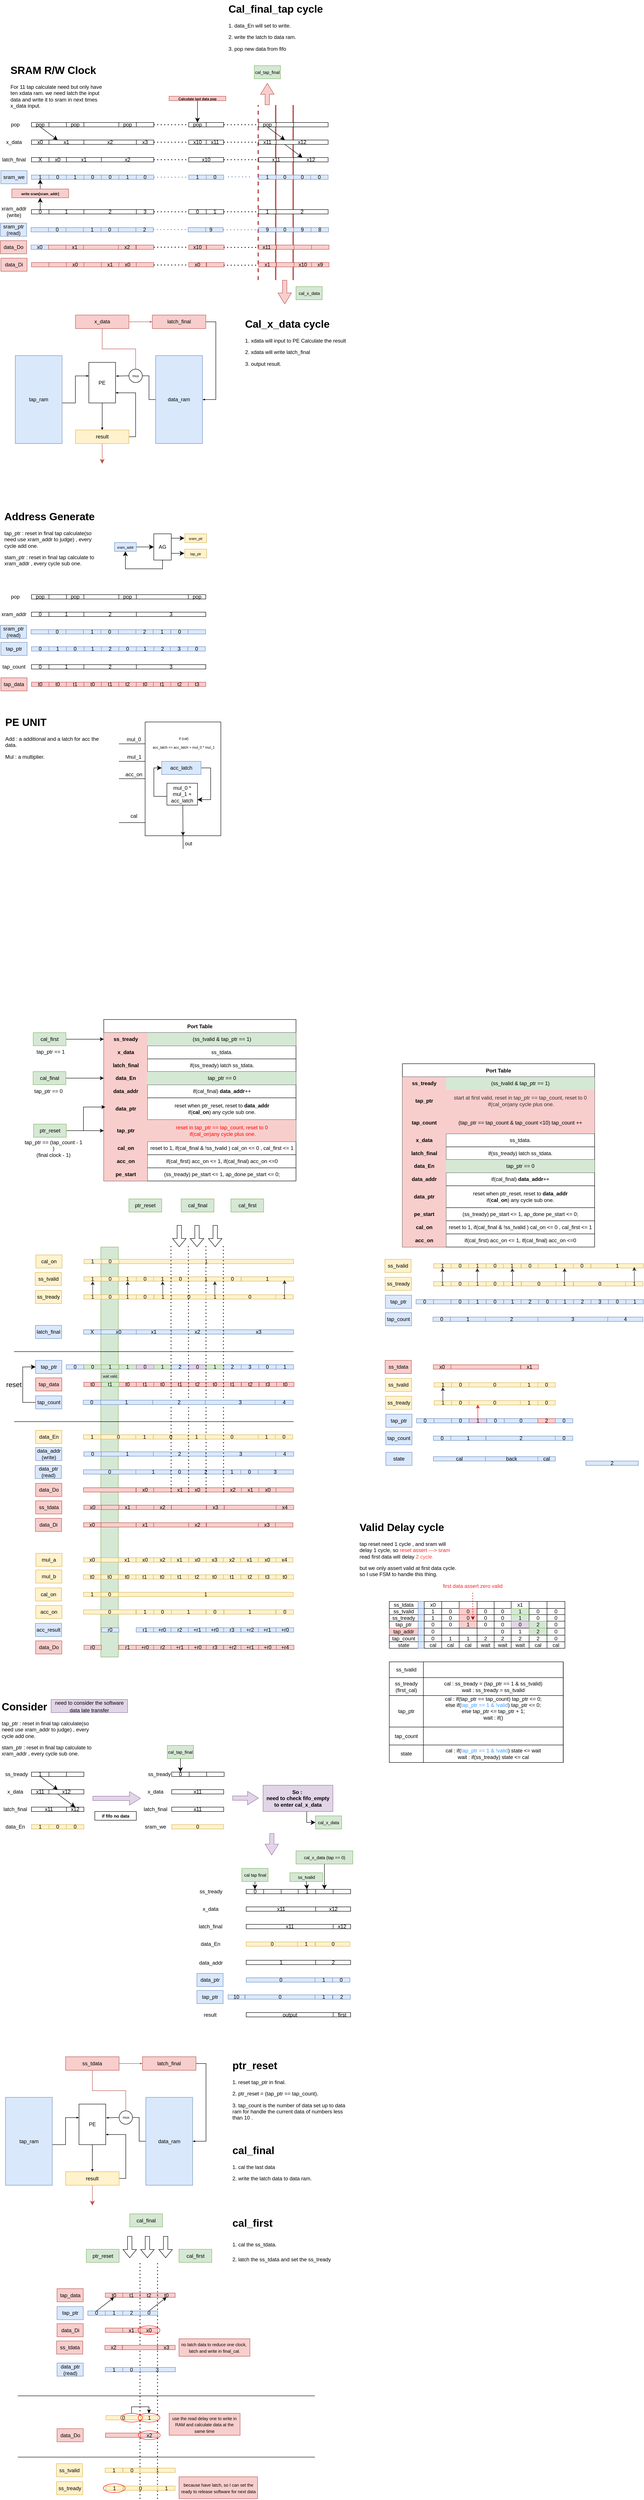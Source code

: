 <mxfile version="24.8.2">
  <diagram name="第 1 页" id="EjcDb8vZrtrxUT8pf2Qq">
    <mxGraphModel dx="797" dy="1598" grid="1" gridSize="10" guides="1" tooltips="1" connect="1" arrows="1" fold="1" page="1" pageScale="1" pageWidth="827" pageHeight="1169" math="0" shadow="0">
      <root>
        <mxCell id="0" />
        <mxCell id="1" parent="0" />
        <mxCell id="ADW4sjk5iQ4iqt00dLDg-1" value="" style="rounded=0;whiteSpace=wrap;html=1;fillColor=#d5e8d4;strokeColor=#82b366;" parent="1" vertex="1">
          <mxGeometry x="239.75" y="1700" width="40" height="937" as="geometry" />
        </mxCell>
        <mxCell id="7OSFac52b7fZNywMgHIq-33" value="" style="endArrow=none;html=1;rounded=0;fontSize=12;startSize=8;endSize=8;curved=1;fillColor=#f8cecc;strokeColor=#b85450;strokeWidth=3;" parent="1" edge="1">
          <mxGeometry width="50" height="50" relative="1" as="geometry">
            <mxPoint x="640" y="-510" as="sourcePoint" />
            <mxPoint x="640" y="-910" as="targetPoint" />
          </mxGeometry>
        </mxCell>
        <mxCell id="7OSFac52b7fZNywMgHIq-34" value="" style="endArrow=none;html=1;rounded=0;fontSize=12;startSize=8;endSize=8;curved=1;fillColor=#f8cecc;strokeColor=#b85450;strokeWidth=3;" parent="1" edge="1">
          <mxGeometry width="50" height="50" relative="1" as="geometry">
            <mxPoint x="680" y="-510" as="sourcePoint" />
            <mxPoint x="680" y="-910" as="targetPoint" />
          </mxGeometry>
        </mxCell>
        <mxCell id="7OSFac52b7fZNywMgHIq-135" value="" style="endArrow=none;html=1;rounded=0;fontSize=12;startSize=8;endSize=8;curved=1;fillColor=#f8cecc;strokeColor=#b85450;strokeWidth=3;dashed=1;" parent="1" edge="1">
          <mxGeometry width="50" height="50" relative="1" as="geometry">
            <mxPoint x="600" y="-510" as="sourcePoint" />
            <mxPoint x="600" y="-910" as="targetPoint" />
          </mxGeometry>
        </mxCell>
        <mxCell id="zbdh6VpdfGGvIS89XVBJ-1" value="pop" style="rounded=0;whiteSpace=wrap;html=1;" parent="1" vertex="1">
          <mxGeometry x="81" y="-870" width="40" height="10" as="geometry" />
        </mxCell>
        <mxCell id="zbdh6VpdfGGvIS89XVBJ-4" value="pop" style="rounded=0;whiteSpace=wrap;html=1;" parent="1" vertex="1">
          <mxGeometry x="161" y="-870" width="40" height="10" as="geometry" />
        </mxCell>
        <mxCell id="zbdh6VpdfGGvIS89XVBJ-5" value="" style="rounded=0;whiteSpace=wrap;html=1;" parent="1" vertex="1">
          <mxGeometry x="201" y="-870" width="80" height="10" as="geometry" />
        </mxCell>
        <mxCell id="zbdh6VpdfGGvIS89XVBJ-6" value="x0" style="rounded=0;whiteSpace=wrap;html=1;" parent="1" vertex="1">
          <mxGeometry x="81" y="-830" width="40" height="10" as="geometry" />
        </mxCell>
        <mxCell id="zbdh6VpdfGGvIS89XVBJ-7" value="x1" style="rounded=0;whiteSpace=wrap;html=1;" parent="1" vertex="1">
          <mxGeometry x="121" y="-830" width="80" height="10" as="geometry" />
        </mxCell>
        <mxCell id="zbdh6VpdfGGvIS89XVBJ-21" value="0" style="rounded=0;whiteSpace=wrap;html=1;fillColor=#dae8fc;strokeColor=#6c8ebf;" parent="1" vertex="1">
          <mxGeometry x="81" y="328" width="40" height="10" as="geometry" />
        </mxCell>
        <mxCell id="zbdh6VpdfGGvIS89XVBJ-22" value="1" style="rounded=0;whiteSpace=wrap;html=1;fillColor=#dae8fc;strokeColor=#6c8ebf;" parent="1" vertex="1">
          <mxGeometry x="121" y="328" width="40" height="10" as="geometry" />
        </mxCell>
        <mxCell id="zbdh6VpdfGGvIS89XVBJ-23" value="0" style="rounded=0;whiteSpace=wrap;html=1;fillColor=#dae8fc;strokeColor=#6c8ebf;" parent="1" vertex="1">
          <mxGeometry x="161" y="328" width="40" height="10" as="geometry" />
        </mxCell>
        <mxCell id="zbdh6VpdfGGvIS89XVBJ-24" value="1" style="rounded=0;whiteSpace=wrap;html=1;fillColor=#dae8fc;strokeColor=#6c8ebf;" parent="1" vertex="1">
          <mxGeometry x="201" y="328" width="40" height="10" as="geometry" />
        </mxCell>
        <mxCell id="zbdh6VpdfGGvIS89XVBJ-25" value="2" style="rounded=0;whiteSpace=wrap;html=1;fillColor=#dae8fc;strokeColor=#6c8ebf;" parent="1" vertex="1">
          <mxGeometry x="241" y="328" width="40" height="10" as="geometry" />
        </mxCell>
        <mxCell id="zbdh6VpdfGGvIS89XVBJ-31" value="x_data" style="text;html=1;align=center;verticalAlign=middle;whiteSpace=wrap;rounded=0;" parent="1" vertex="1">
          <mxGeometry x="11" y="-840" width="60" height="30" as="geometry" />
        </mxCell>
        <mxCell id="zbdh6VpdfGGvIS89XVBJ-32" value="X" style="rounded=0;whiteSpace=wrap;html=1;" parent="1" vertex="1">
          <mxGeometry x="81" y="-790" width="40" height="10" as="geometry" />
        </mxCell>
        <mxCell id="zbdh6VpdfGGvIS89XVBJ-33" value="x0" style="rounded=0;whiteSpace=wrap;html=1;" parent="1" vertex="1">
          <mxGeometry x="121" y="-790" width="40" height="10" as="geometry" />
        </mxCell>
        <mxCell id="zbdh6VpdfGGvIS89XVBJ-34" value="x1" style="rounded=0;whiteSpace=wrap;html=1;" parent="1" vertex="1">
          <mxGeometry x="161" y="-790" width="80" height="10" as="geometry" />
        </mxCell>
        <mxCell id="zbdh6VpdfGGvIS89XVBJ-36" value="x2" style="rounded=0;whiteSpace=wrap;html=1;" parent="1" vertex="1">
          <mxGeometry x="241" y="-790" width="120" height="10" as="geometry" />
        </mxCell>
        <mxCell id="zbdh6VpdfGGvIS89XVBJ-37" value="latch_final" style="text;html=1;align=center;verticalAlign=middle;whiteSpace=wrap;rounded=0;" parent="1" vertex="1">
          <mxGeometry x="11" y="-800" width="60" height="30" as="geometry" />
        </mxCell>
        <mxCell id="zbdh6VpdfGGvIS89XVBJ-39" value="tap_ptr" style="text;html=1;align=center;verticalAlign=middle;whiteSpace=wrap;rounded=0;fillColor=#dae8fc;strokeColor=#6c8ebf;" parent="1" vertex="1">
          <mxGeometry x="11" y="318" width="60" height="30" as="geometry" />
        </mxCell>
        <mxCell id="7OSFac52b7fZNywMgHIq-132" style="edgeStyle=none;curved=1;rounded=0;orthogonalLoop=1;jettySize=auto;html=1;exitX=0.5;exitY=0;exitDx=0;exitDy=0;fontSize=12;startSize=8;endSize=8;" parent="1" source="zbdh6VpdfGGvIS89XVBJ-41" target="7OSFac52b7fZNywMgHIq-129" edge="1">
          <mxGeometry relative="1" as="geometry" />
        </mxCell>
        <mxCell id="zbdh6VpdfGGvIS89XVBJ-41" value="0" style="rounded=0;whiteSpace=wrap;html=1;" parent="1" vertex="1">
          <mxGeometry x="81" y="-671" width="40" height="10" as="geometry" />
        </mxCell>
        <mxCell id="zbdh6VpdfGGvIS89XVBJ-42" value="1" style="rounded=0;whiteSpace=wrap;html=1;" parent="1" vertex="1">
          <mxGeometry x="121" y="-671" width="80" height="10" as="geometry" />
        </mxCell>
        <mxCell id="zbdh6VpdfGGvIS89XVBJ-45" value="3" style="rounded=0;whiteSpace=wrap;html=1;" parent="1" vertex="1">
          <mxGeometry x="321" y="-671" width="40" height="10" as="geometry" />
        </mxCell>
        <mxCell id="zbdh6VpdfGGvIS89XVBJ-46" value="xram_addr&lt;div&gt;(write)&lt;/div&gt;" style="text;html=1;align=center;verticalAlign=middle;whiteSpace=wrap;rounded=0;" parent="1" vertex="1">
          <mxGeometry x="11" y="-681" width="60" height="30" as="geometry" />
        </mxCell>
        <mxCell id="zbdh6VpdfGGvIS89XVBJ-53" value="1" style="rounded=0;whiteSpace=wrap;html=1;fillColor=#dae8fc;strokeColor=#6c8ebf;" parent="1" vertex="1">
          <mxGeometry x="81" y="-750" width="40" height="10" as="geometry" />
        </mxCell>
        <mxCell id="zbdh6VpdfGGvIS89XVBJ-54" value="0" style="rounded=0;whiteSpace=wrap;html=1;fillColor=#dae8fc;strokeColor=#6c8ebf;" parent="1" vertex="1">
          <mxGeometry x="121" y="-750" width="40" height="10" as="geometry" />
        </mxCell>
        <mxCell id="zbdh6VpdfGGvIS89XVBJ-55" value="1" style="rounded=0;whiteSpace=wrap;html=1;fillColor=#dae8fc;strokeColor=#6c8ebf;" parent="1" vertex="1">
          <mxGeometry x="161" y="-750" width="40" height="10" as="geometry" />
        </mxCell>
        <mxCell id="zbdh6VpdfGGvIS89XVBJ-56" value="0" style="rounded=0;whiteSpace=wrap;html=1;fillColor=#dae8fc;strokeColor=#6c8ebf;" parent="1" vertex="1">
          <mxGeometry x="201" y="-750" width="40" height="10" as="geometry" />
        </mxCell>
        <mxCell id="zbdh6VpdfGGvIS89XVBJ-57" value="0" style="rounded=0;whiteSpace=wrap;html=1;fillColor=#dae8fc;strokeColor=#6c8ebf;" parent="1" vertex="1">
          <mxGeometry x="241" y="-750" width="40" height="10" as="geometry" />
        </mxCell>
        <mxCell id="zbdh6VpdfGGvIS89XVBJ-58" value="sram_we" style="text;html=1;align=center;verticalAlign=middle;whiteSpace=wrap;rounded=0;fillColor=#dae8fc;strokeColor=#6c8ebf;" parent="1" vertex="1">
          <mxGeometry x="11" y="-760" width="60" height="30" as="geometry" />
        </mxCell>
        <mxCell id="zbdh6VpdfGGvIS89XVBJ-60" value="0" style="rounded=0;whiteSpace=wrap;html=1;fillColor=#dae8fc;strokeColor=#6c8ebf;" parent="1" vertex="1">
          <mxGeometry x="281" y="328" width="40" height="10" as="geometry" />
        </mxCell>
        <mxCell id="zbdh6VpdfGGvIS89XVBJ-66" value="1" style="rounded=0;whiteSpace=wrap;html=1;fillColor=#dae8fc;strokeColor=#6c8ebf;" parent="1" vertex="1">
          <mxGeometry x="281" y="-750" width="40" height="10" as="geometry" />
        </mxCell>
        <mxCell id="zbdh6VpdfGGvIS89XVBJ-68" value="1" style="rounded=0;whiteSpace=wrap;html=1;fillColor=#dae8fc;strokeColor=#6c8ebf;" parent="1" vertex="1">
          <mxGeometry x="321" y="328" width="40" height="10" as="geometry" />
        </mxCell>
        <mxCell id="zbdh6VpdfGGvIS89XVBJ-71" value="" style="rounded=0;whiteSpace=wrap;html=1;" parent="1" vertex="1">
          <mxGeometry x="321" y="-870" width="40" height="10" as="geometry" />
        </mxCell>
        <mxCell id="zbdh6VpdfGGvIS89XVBJ-74" value="0" style="rounded=0;whiteSpace=wrap;html=1;fillColor=#dae8fc;strokeColor=#6c8ebf;" parent="1" vertex="1">
          <mxGeometry x="321" y="-750" width="40" height="10" as="geometry" />
        </mxCell>
        <mxCell id="zbdh6VpdfGGvIS89XVBJ-100" value="" style="rounded=0;whiteSpace=wrap;html=1;" parent="1" vertex="1">
          <mxGeometry x="121" y="-870" width="40" height="10" as="geometry" />
        </mxCell>
        <mxCell id="zbdh6VpdfGGvIS89XVBJ-109" value="2" style="rounded=0;whiteSpace=wrap;html=1;" parent="1" vertex="1">
          <mxGeometry x="201" y="-671" width="120" height="10" as="geometry" />
        </mxCell>
        <mxCell id="7OSFac52b7fZNywMgHIq-19" style="edgeStyle=none;curved=1;rounded=0;orthogonalLoop=1;jettySize=auto;html=1;exitX=0.5;exitY=1;exitDx=0;exitDy=0;entryX=0.5;entryY=0;entryDx=0;entryDy=0;fontSize=12;startSize=8;endSize=8;" parent="1" edge="1">
          <mxGeometry relative="1" as="geometry">
            <mxPoint x="621" y="-860" as="sourcePoint" />
            <mxPoint x="661" y="-830" as="targetPoint" />
          </mxGeometry>
        </mxCell>
        <mxCell id="lEjgdPn8LzuLTRAEh8SZ-2" value="pop" style="rounded=0;whiteSpace=wrap;html=1;" parent="1" vertex="1">
          <mxGeometry x="441" y="-870" width="40" height="10" as="geometry" />
        </mxCell>
        <mxCell id="lEjgdPn8LzuLTRAEh8SZ-3" value="x10" style="rounded=0;whiteSpace=wrap;html=1;" parent="1" vertex="1">
          <mxGeometry x="441" y="-830" width="40" height="10" as="geometry" />
        </mxCell>
        <mxCell id="lEjgdPn8LzuLTRAEh8SZ-7" value="0" style="rounded=0;whiteSpace=wrap;html=1;" parent="1" vertex="1">
          <mxGeometry x="441" y="-671" width="40" height="10" as="geometry" />
        </mxCell>
        <mxCell id="lEjgdPn8LzuLTRAEh8SZ-8" value="1" style="rounded=0;whiteSpace=wrap;html=1;fillColor=#dae8fc;strokeColor=#6c8ebf;" parent="1" vertex="1">
          <mxGeometry x="441" y="-750" width="40" height="10" as="geometry" />
        </mxCell>
        <mxCell id="lEjgdPn8LzuLTRAEh8SZ-9" value="" style="endArrow=none;dashed=1;html=1;dashPattern=1 3;strokeWidth=2;rounded=0;exitX=1;exitY=0.5;exitDx=0;exitDy=0;entryX=0;entryY=0.5;entryDx=0;entryDy=0;fillColor=#dae8fc;strokeColor=#6c8ebf;" parent="1" source="zbdh6VpdfGGvIS89XVBJ-74" target="lEjgdPn8LzuLTRAEh8SZ-8" edge="1">
          <mxGeometry width="50" height="50" relative="1" as="geometry">
            <mxPoint x="371" y="-745.29" as="sourcePoint" />
            <mxPoint x="425" y="-745" as="targetPoint" />
          </mxGeometry>
        </mxCell>
        <mxCell id="lEjgdPn8LzuLTRAEh8SZ-12" value="" style="endArrow=none;dashed=1;html=1;dashPattern=1 3;strokeWidth=2;rounded=0;exitX=1;exitY=0.5;exitDx=0;exitDy=0;entryX=0;entryY=0.5;entryDx=0;entryDy=0;" parent="1" source="zbdh6VpdfGGvIS89XVBJ-45" target="lEjgdPn8LzuLTRAEh8SZ-7" edge="1">
          <mxGeometry width="50" height="50" relative="1" as="geometry">
            <mxPoint x="381" y="-666" as="sourcePoint" />
            <mxPoint x="435" y="-665.71" as="targetPoint" />
          </mxGeometry>
        </mxCell>
        <mxCell id="lEjgdPn8LzuLTRAEh8SZ-14" value="" style="endArrow=none;dashed=1;html=1;dashPattern=1 3;strokeWidth=2;rounded=0;exitX=1;exitY=0.5;exitDx=0;exitDy=0;entryX=0;entryY=0.5;entryDx=0;entryDy=0;" parent="1" source="zbdh6VpdfGGvIS89XVBJ-71" target="lEjgdPn8LzuLTRAEh8SZ-2" edge="1">
          <mxGeometry width="50" height="50" relative="1" as="geometry">
            <mxPoint x="371" y="-865.86" as="sourcePoint" />
            <mxPoint x="425" y="-865.57" as="targetPoint" />
          </mxGeometry>
        </mxCell>
        <mxCell id="lEjgdPn8LzuLTRAEh8SZ-15" value="" style="endArrow=none;dashed=1;html=1;dashPattern=1 3;strokeWidth=2;rounded=0;exitX=1;exitY=0.5;exitDx=0;exitDy=0;entryX=0;entryY=0.5;entryDx=0;entryDy=0;" parent="1" target="lEjgdPn8LzuLTRAEh8SZ-3" edge="1">
          <mxGeometry width="50" height="50" relative="1" as="geometry">
            <mxPoint x="361" y="-825" as="sourcePoint" />
            <mxPoint x="425" y="-825.28" as="targetPoint" />
          </mxGeometry>
        </mxCell>
        <mxCell id="lEjgdPn8LzuLTRAEh8SZ-16" value="" style="endArrow=none;dashed=1;html=1;dashPattern=1 3;strokeWidth=2;rounded=0;exitX=1;exitY=0.5;exitDx=0;exitDy=0;entryX=0;entryY=0.5;entryDx=0;entryDy=0;" parent="1" source="zbdh6VpdfGGvIS89XVBJ-36" edge="1">
          <mxGeometry width="50" height="50" relative="1" as="geometry">
            <mxPoint x="371" y="-785.57" as="sourcePoint" />
            <mxPoint x="441" y="-785" as="targetPoint" />
          </mxGeometry>
        </mxCell>
        <mxCell id="7OSFac52b7fZNywMgHIq-23" style="edgeStyle=none;curved=1;rounded=0;orthogonalLoop=1;jettySize=auto;html=1;exitX=0.5;exitY=1;exitDx=0;exitDy=0;entryX=0.5;entryY=0;entryDx=0;entryDy=0;fontSize=12;startSize=8;endSize=8;" parent="1" edge="1">
          <mxGeometry relative="1" as="geometry">
            <mxPoint x="661" y="-820" as="sourcePoint" />
            <mxPoint x="701" y="-790" as="targetPoint" />
          </mxGeometry>
        </mxCell>
        <mxCell id="lEjgdPn8LzuLTRAEh8SZ-17" value="x11" style="rounded=0;whiteSpace=wrap;html=1;arcSize=0;" parent="1" vertex="1">
          <mxGeometry x="481" y="-830" width="40" height="10" as="geometry" />
        </mxCell>
        <mxCell id="lEjgdPn8LzuLTRAEh8SZ-18" value="1" style="rounded=0;whiteSpace=wrap;html=1;" parent="1" vertex="1">
          <mxGeometry x="481" y="-671" width="40" height="10" as="geometry" />
        </mxCell>
        <mxCell id="7OSFac52b7fZNywMgHIq-1" value="0" style="rounded=0;whiteSpace=wrap;html=1;fillColor=#dae8fc;strokeColor=#6c8ebf;" parent="1" vertex="1">
          <mxGeometry x="481" y="-750" width="40" height="10" as="geometry" />
        </mxCell>
        <mxCell id="7OSFac52b7fZNywMgHIq-2" value="" style="endArrow=none;dashed=1;html=1;dashPattern=1 3;strokeWidth=2;rounded=0;entryX=0;entryY=0.5;entryDx=0;entryDy=0;exitX=1;exitY=0.5;exitDx=0;exitDy=0;" parent="1" source="lEjgdPn8LzuLTRAEh8SZ-17" target="7OSFac52b7fZNywMgHIq-21" edge="1">
          <mxGeometry width="50" height="50" relative="1" as="geometry">
            <mxPoint x="531" y="-825.34" as="sourcePoint" />
            <mxPoint x="591" y="-825" as="targetPoint" />
          </mxGeometry>
        </mxCell>
        <mxCell id="7OSFac52b7fZNywMgHIq-3" value="x12" style="rounded=0;whiteSpace=wrap;html=1;arcSize=0;" parent="1" vertex="1">
          <mxGeometry x="641" y="-830" width="119" height="10" as="geometry" />
        </mxCell>
        <mxCell id="7OSFac52b7fZNywMgHIq-5" value="" style="endArrow=none;dashed=1;html=1;dashPattern=1 3;strokeWidth=2;rounded=0;fillColor=#dae8fc;strokeColor=#6c8ebf;" parent="1" edge="1">
          <mxGeometry width="50" height="50" relative="1" as="geometry">
            <mxPoint x="531" y="-746" as="sourcePoint" />
            <mxPoint x="585" y="-745.71" as="targetPoint" />
          </mxGeometry>
        </mxCell>
        <mxCell id="7OSFac52b7fZNywMgHIq-8" value="" style="endArrow=none;dashed=1;html=1;dashPattern=1 3;strokeWidth=2;rounded=0;exitX=1;exitY=0.5;exitDx=0;exitDy=0;entryX=0;entryY=0.5;entryDx=0;entryDy=0;" parent="1" source="lEjgdPn8LzuLTRAEh8SZ-18" target="7OSFac52b7fZNywMgHIq-46" edge="1">
          <mxGeometry width="50" height="50" relative="1" as="geometry">
            <mxPoint x="533" y="-666.69" as="sourcePoint" />
            <mxPoint x="587" y="-666.4" as="targetPoint" />
          </mxGeometry>
        </mxCell>
        <mxCell id="7OSFac52b7fZNywMgHIq-9" value="pop" style="rounded=0;whiteSpace=wrap;html=1;" parent="1" vertex="1">
          <mxGeometry x="601" y="-870" width="40" height="10" as="geometry" />
        </mxCell>
        <mxCell id="7OSFac52b7fZNywMgHIq-12" value="" style="endArrow=none;dashed=1;html=1;dashPattern=1 3;strokeWidth=2;rounded=0;exitX=1;exitY=0.5;exitDx=0;exitDy=0;entryX=0;entryY=0.5;entryDx=0;entryDy=0;" parent="1" source="7OSFac52b7fZNywMgHIq-18" target="7OSFac52b7fZNywMgHIq-9" edge="1">
          <mxGeometry width="50" height="50" relative="1" as="geometry">
            <mxPoint x="531" y="-865.34" as="sourcePoint" />
            <mxPoint x="585" y="-865.05" as="targetPoint" />
          </mxGeometry>
        </mxCell>
        <mxCell id="7OSFac52b7fZNywMgHIq-14" value="1" style="rounded=0;whiteSpace=wrap;html=1;fillColor=#dae8fc;strokeColor=#6c8ebf;" parent="1" vertex="1">
          <mxGeometry x="601" y="-750" width="40" height="10" as="geometry" />
        </mxCell>
        <mxCell id="7OSFac52b7fZNywMgHIq-15" value="" style="endArrow=classic;html=1;rounded=0;fontSize=12;startSize=8;endSize=8;curved=1;entryX=0.5;entryY=0;entryDx=0;entryDy=0;" parent="1" target="lEjgdPn8LzuLTRAEh8SZ-2" edge="1">
          <mxGeometry width="50" height="50" relative="1" as="geometry">
            <mxPoint x="461" y="-920" as="sourcePoint" />
            <mxPoint x="511" y="-970" as="targetPoint" />
          </mxGeometry>
        </mxCell>
        <mxCell id="7OSFac52b7fZNywMgHIq-17" value="&lt;p style=&quot;line-height: 100%;&quot;&gt;&lt;font style=&quot;font-size: 8px;&quot;&gt;&lt;b&gt;Calculate last data pop&lt;/b&gt;&lt;/font&gt;&lt;/p&gt;" style="text;html=1;align=center;verticalAlign=middle;whiteSpace=wrap;rounded=0;fontSize=16;fillColor=#f8cecc;strokeColor=#b85450;" parent="1" vertex="1">
          <mxGeometry x="396" y="-930" width="130" height="10" as="geometry" />
        </mxCell>
        <mxCell id="7OSFac52b7fZNywMgHIq-18" value="" style="rounded=0;whiteSpace=wrap;html=1;" parent="1" vertex="1">
          <mxGeometry x="481" y="-870" width="40" height="10" as="geometry" />
        </mxCell>
        <mxCell id="7OSFac52b7fZNywMgHIq-20" value="x10" style="rounded=0;whiteSpace=wrap;html=1;" parent="1" vertex="1">
          <mxGeometry x="441" y="-790" width="80" height="10" as="geometry" />
        </mxCell>
        <mxCell id="7OSFac52b7fZNywMgHIq-21" value="x11" style="rounded=0;whiteSpace=wrap;html=1;arcSize=0;" parent="1" vertex="1">
          <mxGeometry x="601" y="-830" width="40" height="10" as="geometry" />
        </mxCell>
        <mxCell id="7OSFac52b7fZNywMgHIq-22" style="edgeStyle=none;curved=1;rounded=0;orthogonalLoop=1;jettySize=auto;html=1;exitX=0.5;exitY=1;exitDx=0;exitDy=0;entryX=0.5;entryY=0;entryDx=0;entryDy=0;fontSize=12;startSize=8;endSize=8;" parent="1" edge="1">
          <mxGeometry relative="1" as="geometry">
            <mxPoint x="101" y="-860" as="sourcePoint" />
            <mxPoint x="141" y="-830" as="targetPoint" />
          </mxGeometry>
        </mxCell>
        <mxCell id="7OSFac52b7fZNywMgHIq-24" value="0" style="rounded=0;whiteSpace=wrap;html=1;fillColor=#dae8fc;strokeColor=#6c8ebf;" parent="1" vertex="1">
          <mxGeometry x="641" y="-750" width="40" height="10" as="geometry" />
        </mxCell>
        <mxCell id="7OSFac52b7fZNywMgHIq-25" value="x11" style="rounded=0;whiteSpace=wrap;html=1;arcSize=0;" parent="1" vertex="1">
          <mxGeometry x="601" y="-790" width="80" height="10" as="geometry" />
        </mxCell>
        <mxCell id="7OSFac52b7fZNywMgHIq-26" value="x12" style="rounded=0;whiteSpace=wrap;html=1;arcSize=0;" parent="1" vertex="1">
          <mxGeometry x="681" y="-790" width="79" height="10" as="geometry" />
        </mxCell>
        <mxCell id="7OSFac52b7fZNywMgHIq-27" value="" style="endArrow=none;dashed=1;html=1;dashPattern=1 3;strokeWidth=2;rounded=0;entryX=0;entryY=0.5;entryDx=0;entryDy=0;exitX=1;exitY=0.5;exitDx=0;exitDy=0;" parent="1" source="7OSFac52b7fZNywMgHIq-20" target="7OSFac52b7fZNywMgHIq-25" edge="1">
          <mxGeometry width="50" height="50" relative="1" as="geometry">
            <mxPoint x="561" y="-785" as="sourcePoint" />
            <mxPoint x="591" y="-790" as="targetPoint" />
          </mxGeometry>
        </mxCell>
        <mxCell id="7OSFac52b7fZNywMgHIq-28" value="" style="shape=flexArrow;endArrow=classic;html=1;rounded=0;fontSize=12;startSize=8;endSize=8;curved=1;fillColor=#f8cecc;strokeColor=#b85450;" parent="1" edge="1">
          <mxGeometry width="50" height="50" relative="1" as="geometry">
            <mxPoint x="660.55" y="-510" as="sourcePoint" />
            <mxPoint x="660.817" y="-455" as="targetPoint" />
          </mxGeometry>
        </mxCell>
        <mxCell id="7OSFac52b7fZNywMgHIq-32" value="&lt;h1 style=&quot;margin-top: 0px;&quot;&gt;Cal_x_data cycle&amp;nbsp; &amp;nbsp;&lt;/h1&gt;&lt;p&gt;1. xdata will input to PE Calculate the result&lt;/p&gt;&lt;p&gt;2. xdata will write latch_final&lt;/p&gt;&lt;p&gt;3. output result.&lt;/p&gt;" style="text;html=1;whiteSpace=wrap;overflow=hidden;rounded=0;" parent="1" vertex="1">
          <mxGeometry x="568" y="-430" width="252" height="130" as="geometry" />
        </mxCell>
        <mxCell id="7OSFac52b7fZNywMgHIq-35" value="pop" style="text;html=1;align=center;verticalAlign=middle;whiteSpace=wrap;rounded=0;" parent="1" vertex="1">
          <mxGeometry x="14" y="-880" width="60" height="30" as="geometry" />
        </mxCell>
        <mxCell id="7OSFac52b7fZNywMgHIq-39" value="" style="rounded=0;whiteSpace=wrap;html=1;" parent="1" vertex="1">
          <mxGeometry x="641" y="-870" width="40" height="10" as="geometry" />
        </mxCell>
        <mxCell id="7OSFac52b7fZNywMgHIq-41" value="" style="rounded=0;whiteSpace=wrap;html=1;" parent="1" vertex="1">
          <mxGeometry x="681" y="-870" width="79" height="10" as="geometry" />
        </mxCell>
        <mxCell id="7OSFac52b7fZNywMgHIq-42" value="0" style="rounded=0;whiteSpace=wrap;html=1;fillColor=#dae8fc;strokeColor=#6c8ebf;" parent="1" vertex="1">
          <mxGeometry x="681" y="-750" width="40" height="10" as="geometry" />
        </mxCell>
        <mxCell id="7OSFac52b7fZNywMgHIq-45" value="2" style="rounded=0;whiteSpace=wrap;html=1;" parent="1" vertex="1">
          <mxGeometry x="641" y="-671" width="119" height="10" as="geometry" />
        </mxCell>
        <mxCell id="7OSFac52b7fZNywMgHIq-46" value="1" style="rounded=0;whiteSpace=wrap;html=1;" parent="1" vertex="1">
          <mxGeometry x="601" y="-671" width="40" height="10" as="geometry" />
        </mxCell>
        <mxCell id="7OSFac52b7fZNywMgHIq-52" value="&lt;h1 style=&quot;margin-top: 0px;&quot;&gt;SRAM R/W Clock&lt;/h1&gt;&lt;p&gt;For 11 tap calculate need but only have ten xdata ram. we need latch the input data and write it to sram in next times x_data input.&lt;/p&gt;" style="text;html=1;whiteSpace=wrap;overflow=hidden;rounded=0;" parent="1" vertex="1">
          <mxGeometry x="31" y="-1010" width="230" height="120" as="geometry" />
        </mxCell>
        <mxCell id="7OSFac52b7fZNywMgHIq-53" value="&lt;h1 style=&quot;margin-top: 0px;&quot;&gt;Address Generate&lt;/h1&gt;&lt;p&gt;tap_ptr : reset in final tap calculate(so need use xram_addr to judge) , every cycle add one.&lt;/p&gt;&lt;p&gt;stam_ptr : reset in final tap calculate to xram_addr , every cycle sub one.&amp;nbsp;&lt;/p&gt;&lt;p&gt;&lt;br&gt;&lt;/p&gt;&lt;p&gt;&lt;br&gt;&lt;/p&gt;" style="text;html=1;whiteSpace=wrap;overflow=hidden;rounded=0;" parent="1" vertex="1">
          <mxGeometry x="17" y="10" width="220" height="190" as="geometry" />
        </mxCell>
        <mxCell id="7OSFac52b7fZNywMgHIq-91" style="edgeStyle=elbowEdgeStyle;rounded=0;orthogonalLoop=1;jettySize=auto;html=1;exitX=0.5;exitY=1;exitDx=0;exitDy=0;fontSize=12;startSize=8;endSize=8;elbow=vertical;entryX=0.5;entryY=1;entryDx=0;entryDy=0;" parent="1" source="7OSFac52b7fZNywMgHIq-82" target="7OSFac52b7fZNywMgHIq-87" edge="1">
          <mxGeometry relative="1" as="geometry">
            <mxPoint x="380.759" y="160" as="targetPoint" />
            <Array as="points">
              <mxPoint x="341" y="150" />
            </Array>
          </mxGeometry>
        </mxCell>
        <mxCell id="7OSFac52b7fZNywMgHIq-82" value="AG" style="rounded=0;whiteSpace=wrap;html=1;" parent="1" vertex="1">
          <mxGeometry x="361" y="70" width="40" height="60" as="geometry" />
        </mxCell>
        <mxCell id="7OSFac52b7fZNywMgHIq-83" value="" style="endArrow=classic;html=1;rounded=0;fontSize=12;startSize=8;endSize=8;curved=1;entryX=0;entryY=0.5;entryDx=0;entryDy=0;" parent="1" target="7OSFac52b7fZNywMgHIq-82" edge="1">
          <mxGeometry width="50" height="50" relative="1" as="geometry">
            <mxPoint x="321" y="100" as="sourcePoint" />
            <mxPoint x="291" y="100" as="targetPoint" />
          </mxGeometry>
        </mxCell>
        <mxCell id="7OSFac52b7fZNywMgHIq-84" value="" style="endArrow=classic;html=1;rounded=0;fontSize=12;startSize=8;endSize=8;curved=1;" parent="1" edge="1">
          <mxGeometry width="50" height="50" relative="1" as="geometry">
            <mxPoint x="401" y="80" as="sourcePoint" />
            <mxPoint x="431" y="80" as="targetPoint" />
          </mxGeometry>
        </mxCell>
        <mxCell id="7OSFac52b7fZNywMgHIq-85" value="" style="endArrow=classic;html=1;rounded=0;fontSize=12;startSize=8;endSize=8;curved=1;" parent="1" edge="1">
          <mxGeometry width="50" height="50" relative="1" as="geometry">
            <mxPoint x="401" y="114.66" as="sourcePoint" />
            <mxPoint x="431" y="114.66" as="targetPoint" />
          </mxGeometry>
        </mxCell>
        <mxCell id="7OSFac52b7fZNywMgHIq-87" value="&lt;p style=&quot;line-height: 100%;&quot;&gt;&lt;font style=&quot;font-size: 8px;&quot;&gt;xram_addr&lt;/font&gt;&lt;/p&gt;" style="text;html=1;align=center;verticalAlign=middle;whiteSpace=wrap;rounded=0;fontSize=16;fillColor=#dae8fc;strokeColor=#6c8ebf;" parent="1" vertex="1">
          <mxGeometry x="271" y="90" width="50" height="20" as="geometry" />
        </mxCell>
        <mxCell id="7OSFac52b7fZNywMgHIq-89" value="&lt;p style=&quot;line-height: 100%;&quot;&gt;&lt;font style=&quot;font-size: 8px;&quot;&gt;sram_ptr&lt;/font&gt;&lt;/p&gt;" style="text;html=1;align=center;verticalAlign=middle;whiteSpace=wrap;rounded=0;fontSize=16;fillColor=#fff2cc;strokeColor=#d6b656;" parent="1" vertex="1">
          <mxGeometry x="432" y="70" width="50" height="20" as="geometry" />
        </mxCell>
        <mxCell id="7OSFac52b7fZNywMgHIq-90" value="&lt;p style=&quot;line-height: 100%;&quot;&gt;&lt;span style=&quot;font-size: 8px;&quot;&gt;tap_ptr&lt;/span&gt;&lt;/p&gt;" style="text;html=1;align=center;verticalAlign=middle;whiteSpace=wrap;rounded=0;fontSize=16;fillColor=#fff2cc;strokeColor=#d6b656;" parent="1" vertex="1">
          <mxGeometry x="432" y="105" width="50" height="20" as="geometry" />
        </mxCell>
        <mxCell id="7OSFac52b7fZNywMgHIq-123" value="x2" style="rounded=0;whiteSpace=wrap;html=1;" parent="1" vertex="1">
          <mxGeometry x="201" y="-830" width="120" height="10" as="geometry" />
        </mxCell>
        <mxCell id="7OSFac52b7fZNywMgHIq-124" value="x3" style="rounded=0;whiteSpace=wrap;html=1;" parent="1" vertex="1">
          <mxGeometry x="321" y="-830" width="40" height="10" as="geometry" />
        </mxCell>
        <mxCell id="7OSFac52b7fZNywMgHIq-125" value="pop" style="rounded=0;whiteSpace=wrap;html=1;" parent="1" vertex="1">
          <mxGeometry x="281" y="-870" width="40" height="10" as="geometry" />
        </mxCell>
        <mxCell id="7OSFac52b7fZNywMgHIq-128" value="" style="endArrow=classic;html=1;rounded=0;fontSize=12;startSize=8;endSize=8;curved=1;entryX=0.5;entryY=1;entryDx=0;entryDy=0;" parent="1" source="7OSFac52b7fZNywMgHIq-129" target="zbdh6VpdfGGvIS89XVBJ-53" edge="1">
          <mxGeometry width="50" height="50" relative="1" as="geometry">
            <mxPoint x="101" y="-686" as="sourcePoint" />
            <mxPoint x="101" y="-636" as="targetPoint" />
          </mxGeometry>
        </mxCell>
        <mxCell id="7OSFac52b7fZNywMgHIq-129" value="&lt;p style=&quot;line-height: 50%;&quot;&gt;&lt;font style=&quot;font-size: 8px;&quot;&gt;&lt;b&gt;write sram[xram_addr]&lt;/b&gt;&lt;/font&gt;&lt;/p&gt;" style="text;html=1;align=center;verticalAlign=middle;whiteSpace=wrap;rounded=0;fontSize=16;fillColor=#f8cecc;strokeColor=#b85450;" parent="1" vertex="1">
          <mxGeometry x="36" y="-718" width="130" height="20" as="geometry" />
        </mxCell>
        <mxCell id="7OSFac52b7fZNywMgHIq-136" value="" style="shape=flexArrow;endArrow=classic;html=1;rounded=0;fontSize=12;startSize=8;endSize=8;curved=1;fillColor=#f8cecc;strokeColor=#b85450;" parent="1" edge="1">
          <mxGeometry width="50" height="50" relative="1" as="geometry">
            <mxPoint x="620.79" y="-910" as="sourcePoint" />
            <mxPoint x="620.79" y="-960" as="targetPoint" />
          </mxGeometry>
        </mxCell>
        <mxCell id="7OSFac52b7fZNywMgHIq-137" value="&lt;p style=&quot;line-height: 100%; font-size: 10px;&quot;&gt;cal_tap_final&lt;/p&gt;" style="text;html=1;align=center;verticalAlign=middle;whiteSpace=wrap;rounded=0;fontSize=16;fillColor=#d5e8d4;strokeColor=#82b366;" parent="1" vertex="1">
          <mxGeometry x="591" y="-1000" width="60" height="30" as="geometry" />
        </mxCell>
        <mxCell id="7OSFac52b7fZNywMgHIq-138" value="&lt;p style=&quot;line-height: 100%; font-size: 10px;&quot;&gt;cal_x_data&lt;/p&gt;" style="text;html=1;align=center;verticalAlign=middle;whiteSpace=wrap;rounded=0;fontSize=16;fillColor=#d5e8d4;strokeColor=#82b366;" parent="1" vertex="1">
          <mxGeometry x="686.5" y="-495" width="60" height="30" as="geometry" />
        </mxCell>
        <mxCell id="7OSFac52b7fZNywMgHIq-141" value="&lt;h1 style=&quot;margin-top: 0px;&quot;&gt;Consider&amp;nbsp;&lt;/h1&gt;&lt;p&gt;tap_ptr : reset in final tap calculate(so need use xram_addr to judge) , every cycle add one.&lt;/p&gt;&lt;p&gt;stam_ptr : reset in final tap calculate to xram_addr , every cycle sub one.&amp;nbsp;&lt;/p&gt;&lt;p&gt;&lt;br&gt;&lt;/p&gt;&lt;p&gt;&lt;br&gt;&lt;/p&gt;" style="text;html=1;whiteSpace=wrap;overflow=hidden;rounded=0;" parent="1" vertex="1">
          <mxGeometry x="11" y="2730" width="220" height="190" as="geometry" />
        </mxCell>
        <mxCell id="7OSFac52b7fZNywMgHIq-144" value="&lt;p style=&quot;line-height: 100%;&quot;&gt;&lt;font style=&quot;font-size: 12px;&quot;&gt;need to consider the software data late transfer&lt;/font&gt;&lt;/p&gt;" style="text;html=1;align=center;verticalAlign=middle;whiteSpace=wrap;rounded=0;fontSize=16;fillColor=#e1d5e7;strokeColor=#9673a6;" parent="1" vertex="1">
          <mxGeometry x="126" y="2734" width="175" height="30" as="geometry" />
        </mxCell>
        <mxCell id="7OSFac52b7fZNywMgHIq-171" value="pop" style="rounded=0;whiteSpace=wrap;html=1;" parent="1" vertex="1">
          <mxGeometry x="81" y="209" width="40" height="10" as="geometry" />
        </mxCell>
        <mxCell id="7OSFac52b7fZNywMgHIq-172" value="pop" style="rounded=0;whiteSpace=wrap;html=1;" parent="1" vertex="1">
          <mxGeometry x="161" y="209" width="40" height="10" as="geometry" />
        </mxCell>
        <mxCell id="7OSFac52b7fZNywMgHIq-173" value="" style="rounded=0;whiteSpace=wrap;html=1;" parent="1" vertex="1">
          <mxGeometry x="201" y="209" width="80" height="10" as="geometry" />
        </mxCell>
        <mxCell id="7OSFac52b7fZNywMgHIq-174" value="" style="rounded=0;whiteSpace=wrap;html=1;" parent="1" vertex="1">
          <mxGeometry x="321" y="209" width="119" height="10" as="geometry" />
        </mxCell>
        <mxCell id="7OSFac52b7fZNywMgHIq-175" value="" style="rounded=0;whiteSpace=wrap;html=1;" parent="1" vertex="1">
          <mxGeometry x="121" y="209" width="40" height="10" as="geometry" />
        </mxCell>
        <mxCell id="7OSFac52b7fZNywMgHIq-181" value="pop" style="text;html=1;align=center;verticalAlign=middle;whiteSpace=wrap;rounded=0;" parent="1" vertex="1">
          <mxGeometry x="14" y="199" width="60" height="30" as="geometry" />
        </mxCell>
        <mxCell id="7OSFac52b7fZNywMgHIq-184" value="pop" style="rounded=0;whiteSpace=wrap;html=1;" parent="1" vertex="1">
          <mxGeometry x="281" y="209" width="40" height="10" as="geometry" />
        </mxCell>
        <mxCell id="7OSFac52b7fZNywMgHIq-186" value="0" style="rounded=0;whiteSpace=wrap;html=1;" parent="1" vertex="1">
          <mxGeometry x="81" y="249" width="40" height="10" as="geometry" />
        </mxCell>
        <mxCell id="7OSFac52b7fZNywMgHIq-187" value="1" style="rounded=0;whiteSpace=wrap;html=1;" parent="1" vertex="1">
          <mxGeometry x="121" y="249" width="80" height="10" as="geometry" />
        </mxCell>
        <mxCell id="7OSFac52b7fZNywMgHIq-188" value="3" style="rounded=0;whiteSpace=wrap;html=1;" parent="1" vertex="1">
          <mxGeometry x="321" y="249" width="159" height="10" as="geometry" />
        </mxCell>
        <mxCell id="7OSFac52b7fZNywMgHIq-189" value="xram_addr" style="text;html=1;align=center;verticalAlign=middle;whiteSpace=wrap;rounded=0;" parent="1" vertex="1">
          <mxGeometry x="11" y="239" width="60" height="30" as="geometry" />
        </mxCell>
        <mxCell id="7OSFac52b7fZNywMgHIq-190" value="2" style="rounded=0;whiteSpace=wrap;html=1;" parent="1" vertex="1">
          <mxGeometry x="201" y="249" width="120" height="10" as="geometry" />
        </mxCell>
        <mxCell id="7OSFac52b7fZNywMgHIq-212" style="edgeStyle=none;curved=1;rounded=0;orthogonalLoop=1;jettySize=auto;html=1;exitX=0.5;exitY=1;exitDx=0;exitDy=0;entryX=0.5;entryY=0;entryDx=0;entryDy=0;fontSize=12;startSize=8;endSize=8;" parent="1" edge="1">
          <mxGeometry relative="1" as="geometry">
            <mxPoint x="101" y="2910" as="sourcePoint" />
            <mxPoint x="141" y="2940" as="targetPoint" />
          </mxGeometry>
        </mxCell>
        <mxCell id="7OSFac52b7fZNywMgHIq-213" style="edgeStyle=none;curved=1;rounded=0;orthogonalLoop=1;jettySize=auto;html=1;exitX=0.5;exitY=1;exitDx=0;exitDy=0;entryX=0.5;entryY=0;entryDx=0;entryDy=0;fontSize=12;startSize=8;endSize=8;" parent="1" edge="1">
          <mxGeometry relative="1" as="geometry">
            <mxPoint x="141" y="2950" as="sourcePoint" />
            <mxPoint x="181" y="2980" as="targetPoint" />
          </mxGeometry>
        </mxCell>
        <mxCell id="7OSFac52b7fZNywMgHIq-214" value="x12" style="rounded=0;whiteSpace=wrap;html=1;arcSize=0;" parent="1" vertex="1">
          <mxGeometry x="121" y="2940" width="80" height="10" as="geometry" />
        </mxCell>
        <mxCell id="7OSFac52b7fZNywMgHIq-215" value="1" style="rounded=0;whiteSpace=wrap;html=1;" parent="1" vertex="1">
          <mxGeometry x="81" y="2900" width="40" height="10" as="geometry" />
        </mxCell>
        <mxCell id="7OSFac52b7fZNywMgHIq-216" value="1" style="rounded=0;whiteSpace=wrap;html=1;fillColor=#fff2cc;strokeColor=#d6b656;" parent="1" vertex="1">
          <mxGeometry x="81" y="3020" width="40" height="10" as="geometry" />
        </mxCell>
        <mxCell id="7OSFac52b7fZNywMgHIq-217" value="x11" style="rounded=0;whiteSpace=wrap;html=1;arcSize=0;" parent="1" vertex="1">
          <mxGeometry x="81" y="2940" width="40" height="10" as="geometry" />
        </mxCell>
        <mxCell id="7OSFac52b7fZNywMgHIq-218" value="0" style="rounded=0;whiteSpace=wrap;html=1;fillColor=#fff2cc;strokeColor=#d6b656;" parent="1" vertex="1">
          <mxGeometry x="121" y="3020" width="40" height="10" as="geometry" />
        </mxCell>
        <mxCell id="7OSFac52b7fZNywMgHIq-219" value="x11" style="rounded=0;whiteSpace=wrap;html=1;arcSize=0;" parent="1" vertex="1">
          <mxGeometry x="81" y="2980" width="80" height="10" as="geometry" />
        </mxCell>
        <mxCell id="7OSFac52b7fZNywMgHIq-220" value="x12" style="rounded=0;whiteSpace=wrap;html=1;arcSize=0;" parent="1" vertex="1">
          <mxGeometry x="161" y="2980" width="40" height="10" as="geometry" />
        </mxCell>
        <mxCell id="7OSFac52b7fZNywMgHIq-221" value="" style="rounded=0;whiteSpace=wrap;html=1;" parent="1" vertex="1">
          <mxGeometry x="121" y="2900" width="40" height="10" as="geometry" />
        </mxCell>
        <mxCell id="7OSFac52b7fZNywMgHIq-222" value="" style="rounded=0;whiteSpace=wrap;html=1;" parent="1" vertex="1">
          <mxGeometry x="161" y="2900" width="40" height="10" as="geometry" />
        </mxCell>
        <mxCell id="7OSFac52b7fZNywMgHIq-223" value="0" style="rounded=0;whiteSpace=wrap;html=1;fillColor=#fff2cc;strokeColor=#d6b656;" parent="1" vertex="1">
          <mxGeometry x="161" y="3020" width="40" height="10" as="geometry" />
        </mxCell>
        <mxCell id="7OSFac52b7fZNywMgHIq-226" value="x_data" style="text;html=1;align=center;verticalAlign=middle;whiteSpace=wrap;rounded=0;" parent="1" vertex="1">
          <mxGeometry x="14" y="2930" width="60" height="30" as="geometry" />
        </mxCell>
        <mxCell id="7OSFac52b7fZNywMgHIq-227" value="latch_final" style="text;html=1;align=center;verticalAlign=middle;whiteSpace=wrap;rounded=0;" parent="1" vertex="1">
          <mxGeometry x="14" y="2970" width="60" height="30" as="geometry" />
        </mxCell>
        <mxCell id="7OSFac52b7fZNywMgHIq-229" value="data_En" style="text;html=1;align=center;verticalAlign=middle;whiteSpace=wrap;rounded=0;" parent="1" vertex="1">
          <mxGeometry x="14" y="3010" width="60" height="30" as="geometry" />
        </mxCell>
        <mxCell id="7OSFac52b7fZNywMgHIq-230" value="ss_tready" style="text;html=1;align=center;verticalAlign=middle;whiteSpace=wrap;rounded=0;" parent="1" vertex="1">
          <mxGeometry x="17" y="2890" width="60" height="30" as="geometry" />
        </mxCell>
        <mxCell id="7OSFac52b7fZNywMgHIq-236" value="0" style="rounded=0;whiteSpace=wrap;html=1;" parent="1" vertex="1">
          <mxGeometry x="402" y="2900" width="40" height="10" as="geometry" />
        </mxCell>
        <mxCell id="7OSFac52b7fZNywMgHIq-237" value="0" style="rounded=0;whiteSpace=wrap;html=1;fillColor=#fff2cc;strokeColor=#d6b656;" parent="1" vertex="1">
          <mxGeometry x="402" y="3020" width="119" height="10" as="geometry" />
        </mxCell>
        <mxCell id="7OSFac52b7fZNywMgHIq-238" value="x11" style="rounded=0;whiteSpace=wrap;html=1;arcSize=0;" parent="1" vertex="1">
          <mxGeometry x="402" y="2940" width="119" height="10" as="geometry" />
        </mxCell>
        <mxCell id="7OSFac52b7fZNywMgHIq-240" value="x11" style="rounded=0;whiteSpace=wrap;html=1;arcSize=0;" parent="1" vertex="1">
          <mxGeometry x="402" y="2980" width="119" height="10" as="geometry" />
        </mxCell>
        <mxCell id="7OSFac52b7fZNywMgHIq-242" value="" style="rounded=0;whiteSpace=wrap;html=1;" parent="1" vertex="1">
          <mxGeometry x="442" y="2900" width="40" height="10" as="geometry" />
        </mxCell>
        <mxCell id="7OSFac52b7fZNywMgHIq-243" value="" style="rounded=0;whiteSpace=wrap;html=1;" parent="1" vertex="1">
          <mxGeometry x="482" y="2900" width="40" height="10" as="geometry" />
        </mxCell>
        <mxCell id="7OSFac52b7fZNywMgHIq-247" value="x_data" style="text;html=1;align=center;verticalAlign=middle;whiteSpace=wrap;rounded=0;" parent="1" vertex="1">
          <mxGeometry x="335" y="2930" width="60" height="30" as="geometry" />
        </mxCell>
        <mxCell id="7OSFac52b7fZNywMgHIq-248" value="latch_final" style="text;html=1;align=center;verticalAlign=middle;whiteSpace=wrap;rounded=0;" parent="1" vertex="1">
          <mxGeometry x="335" y="2970" width="60" height="30" as="geometry" />
        </mxCell>
        <mxCell id="7OSFac52b7fZNywMgHIq-250" value="sram_we" style="text;html=1;align=center;verticalAlign=middle;whiteSpace=wrap;rounded=0;" parent="1" vertex="1">
          <mxGeometry x="335" y="3010" width="60" height="30" as="geometry" />
        </mxCell>
        <mxCell id="7OSFac52b7fZNywMgHIq-251" value="ss_tready" style="text;html=1;align=center;verticalAlign=middle;whiteSpace=wrap;rounded=0;" parent="1" vertex="1">
          <mxGeometry x="344" y="2890" width="60" height="30" as="geometry" />
        </mxCell>
        <mxCell id="7OSFac52b7fZNywMgHIq-252" value="&lt;p style=&quot;line-height: 100%; font-size: 10px;&quot;&gt;cal_tap_final&lt;/p&gt;" style="text;html=1;align=center;verticalAlign=middle;whiteSpace=wrap;rounded=0;fontSize=16;fillColor=#d5e8d4;strokeColor=#82b366;" parent="1" vertex="1">
          <mxGeometry x="392" y="2839" width="60" height="30" as="geometry" />
        </mxCell>
        <mxCell id="7OSFac52b7fZNywMgHIq-253" value="" style="endArrow=classic;html=1;rounded=0;fontSize=12;startSize=8;endSize=8;curved=1;entryX=0.5;entryY=0;entryDx=0;entryDy=0;exitX=0.5;exitY=1;exitDx=0;exitDy=0;" parent="1" source="7OSFac52b7fZNywMgHIq-252" target="7OSFac52b7fZNywMgHIq-236" edge="1">
          <mxGeometry width="50" height="50" relative="1" as="geometry">
            <mxPoint x="431" y="3020" as="sourcePoint" />
            <mxPoint x="481" y="2970" as="targetPoint" />
          </mxGeometry>
        </mxCell>
        <mxCell id="7OSFac52b7fZNywMgHIq-254" value="" style="shape=flexArrow;endArrow=classic;html=1;rounded=0;fontSize=12;startSize=8;endSize=8;curved=1;fillColor=#e1d5e7;strokeColor=#9673a6;" parent="1" edge="1">
          <mxGeometry width="50" height="50" relative="1" as="geometry">
            <mxPoint x="221" y="2960" as="sourcePoint" />
            <mxPoint x="331" y="2960" as="targetPoint" />
          </mxGeometry>
        </mxCell>
        <mxCell id="7OSFac52b7fZNywMgHIq-255" value="&lt;b style=&quot;font-size: 10px;&quot;&gt;if fifo no data&lt;/b&gt;" style="rounded=0;whiteSpace=wrap;html=1;" parent="1" vertex="1">
          <mxGeometry x="226" y="2990" width="95" height="20" as="geometry" />
        </mxCell>
        <mxCell id="7OSFac52b7fZNywMgHIq-257" value="" style="shape=flexArrow;endArrow=classic;html=1;rounded=0;fontSize=12;startSize=8;endSize=8;curved=1;fillColor=#e1d5e7;strokeColor=#9673a6;" parent="1" edge="1">
          <mxGeometry width="50" height="50" relative="1" as="geometry">
            <mxPoint x="541" y="2959.43" as="sourcePoint" />
            <mxPoint x="601" y="2959.43" as="targetPoint" />
          </mxGeometry>
        </mxCell>
        <mxCell id="7OSFac52b7fZNywMgHIq-261" style="edgeStyle=elbowEdgeStyle;rounded=0;orthogonalLoop=1;jettySize=auto;html=1;exitX=0.5;exitY=1;exitDx=0;exitDy=0;entryX=0;entryY=0.5;entryDx=0;entryDy=0;fontSize=12;startSize=8;endSize=8;" parent="1" source="7OSFac52b7fZNywMgHIq-259" target="7OSFac52b7fZNywMgHIq-260" edge="1">
          <mxGeometry relative="1" as="geometry" />
        </mxCell>
        <mxCell id="7OSFac52b7fZNywMgHIq-259" value="&lt;b&gt;So :&amp;nbsp;&lt;/b&gt;&lt;div&gt;&lt;b&gt;need to check fifo_empty to enter cal_x_data&lt;/b&gt;&lt;/div&gt;" style="rounded=0;whiteSpace=wrap;html=1;fillColor=#e1d5e7;strokeColor=#9673a6;" parent="1" vertex="1">
          <mxGeometry x="611" y="2930" width="160" height="60" as="geometry" />
        </mxCell>
        <mxCell id="7OSFac52b7fZNywMgHIq-260" value="&lt;p style=&quot;line-height: 100%; font-size: 10px;&quot;&gt;cal_x_data&lt;/p&gt;" style="text;html=1;align=center;verticalAlign=middle;whiteSpace=wrap;rounded=0;fontSize=16;fillColor=#d5e8d4;strokeColor=#82b366;" parent="1" vertex="1">
          <mxGeometry x="731" y="3000" width="60" height="30" as="geometry" />
        </mxCell>
        <mxCell id="7OSFac52b7fZNywMgHIq-262" value="" style="shape=flexArrow;endArrow=classic;html=1;rounded=0;fontSize=12;startSize=8;endSize=8;curved=1;fillColor=#e1d5e7;strokeColor=#9673a6;" parent="1" edge="1">
          <mxGeometry width="50" height="50" relative="1" as="geometry">
            <mxPoint x="631.31" y="3040" as="sourcePoint" />
            <mxPoint x="630.81" y="3090" as="targetPoint" />
          </mxGeometry>
        </mxCell>
        <mxCell id="7OSFac52b7fZNywMgHIq-263" value="0" style="rounded=0;whiteSpace=wrap;html=1;" parent="1" vertex="1">
          <mxGeometry x="572.5" y="3168" width="40" height="10" as="geometry" />
        </mxCell>
        <mxCell id="7OSFac52b7fZNywMgHIq-264" value="0" style="rounded=0;whiteSpace=wrap;html=1;fillColor=#fff2cc;strokeColor=#d6b656;" parent="1" vertex="1">
          <mxGeometry x="572.5" y="3288" width="117.5" height="10" as="geometry" />
        </mxCell>
        <mxCell id="7OSFac52b7fZNywMgHIq-265" value="x11" style="rounded=0;whiteSpace=wrap;html=1;arcSize=0;" parent="1" vertex="1">
          <mxGeometry x="572.5" y="3208" width="159" height="10" as="geometry" />
        </mxCell>
        <mxCell id="7OSFac52b7fZNywMgHIq-266" value="x11" style="rounded=0;whiteSpace=wrap;html=1;arcSize=0;" parent="1" vertex="1">
          <mxGeometry x="572.5" y="3248" width="199" height="10" as="geometry" />
        </mxCell>
        <mxCell id="7OSFac52b7fZNywMgHIq-267" value="" style="rounded=0;whiteSpace=wrap;html=1;" parent="1" vertex="1">
          <mxGeometry x="612.5" y="3168" width="40" height="10" as="geometry" />
        </mxCell>
        <mxCell id="7OSFac52b7fZNywMgHIq-268" value="" style="rounded=0;whiteSpace=wrap;html=1;" parent="1" vertex="1">
          <mxGeometry x="652.5" y="3168" width="40" height="10" as="geometry" />
        </mxCell>
        <mxCell id="7OSFac52b7fZNywMgHIq-269" value="x_data" style="text;html=1;align=center;verticalAlign=middle;whiteSpace=wrap;rounded=0;" parent="1" vertex="1">
          <mxGeometry x="461" y="3198" width="60" height="30" as="geometry" />
        </mxCell>
        <mxCell id="7OSFac52b7fZNywMgHIq-270" value="latch_final" style="text;html=1;align=center;verticalAlign=middle;whiteSpace=wrap;rounded=0;" parent="1" vertex="1">
          <mxGeometry x="461" y="3238" width="60" height="30" as="geometry" />
        </mxCell>
        <mxCell id="7OSFac52b7fZNywMgHIq-271" value="data_En" style="text;html=1;align=center;verticalAlign=middle;whiteSpace=wrap;rounded=0;" parent="1" vertex="1">
          <mxGeometry x="461" y="3278" width="60" height="30" as="geometry" />
        </mxCell>
        <mxCell id="7OSFac52b7fZNywMgHIq-272" value="ss_tready" style="text;html=1;align=center;verticalAlign=middle;whiteSpace=wrap;rounded=0;" parent="1" vertex="1">
          <mxGeometry x="462" y="3158" width="60" height="30" as="geometry" />
        </mxCell>
        <mxCell id="7OSFac52b7fZNywMgHIq-273" value="&lt;p style=&quot;line-height: 100%; font-size: 10px;&quot;&gt;ss_tvalid&lt;/p&gt;" style="text;html=1;align=center;verticalAlign=middle;whiteSpace=wrap;rounded=0;fontSize=16;fillColor=#d5e8d4;strokeColor=#82b366;" parent="1" vertex="1">
          <mxGeometry x="672.5" y="3130" width="75" height="20" as="geometry" />
        </mxCell>
        <mxCell id="7OSFac52b7fZNywMgHIq-274" value="" style="endArrow=classic;html=1;rounded=0;fontSize=12;startSize=8;endSize=8;curved=1;entryX=0.5;entryY=0;entryDx=0;entryDy=0;exitX=0.5;exitY=1;exitDx=0;exitDy=0;" parent="1" source="7OSFac52b7fZNywMgHIq-273" target="7OSFac52b7fZNywMgHIq-276" edge="1">
          <mxGeometry width="50" height="50" relative="1" as="geometry">
            <mxPoint x="601.5" y="3288" as="sourcePoint" />
            <mxPoint x="651.5" y="3238" as="targetPoint" />
          </mxGeometry>
        </mxCell>
        <mxCell id="7OSFac52b7fZNywMgHIq-277" style="edgeStyle=none;curved=1;rounded=0;orthogonalLoop=1;jettySize=auto;html=1;entryX=0.5;entryY=0;entryDx=0;entryDy=0;fontSize=12;startSize=8;endSize=8;" parent="1" source="7OSFac52b7fZNywMgHIq-275" target="7OSFac52b7fZNywMgHIq-278" edge="1">
          <mxGeometry relative="1" as="geometry" />
        </mxCell>
        <mxCell id="7OSFac52b7fZNywMgHIq-275" value="&lt;p style=&quot;line-height: 100%; font-size: 10px;&quot;&gt;cal_x_data (tap == 0)&lt;/p&gt;" style="text;html=1;align=center;verticalAlign=middle;whiteSpace=wrap;rounded=0;fontSize=16;fillColor=#d5e8d4;strokeColor=#82b366;" parent="1" vertex="1">
          <mxGeometry x="686.5" y="3080" width="130" height="30" as="geometry" />
        </mxCell>
        <mxCell id="7OSFac52b7fZNywMgHIq-276" value="1" style="rounded=0;whiteSpace=wrap;html=1;" parent="1" vertex="1">
          <mxGeometry x="691.5" y="3168" width="40" height="10" as="geometry" />
        </mxCell>
        <mxCell id="7OSFac52b7fZNywMgHIq-278" value="" style="rounded=0;whiteSpace=wrap;html=1;" parent="1" vertex="1">
          <mxGeometry x="731.5" y="3168" width="40" height="10" as="geometry" />
        </mxCell>
        <mxCell id="7OSFac52b7fZNywMgHIq-282" value="" style="rounded=0;whiteSpace=wrap;html=1;" parent="1" vertex="1">
          <mxGeometry x="771.5" y="3168" width="40" height="10" as="geometry" />
        </mxCell>
        <mxCell id="7OSFac52b7fZNywMgHIq-283" value="x12" style="rounded=0;whiteSpace=wrap;html=1;" parent="1" vertex="1">
          <mxGeometry x="731.5" y="3208" width="80" height="10" as="geometry" />
        </mxCell>
        <mxCell id="7OSFac52b7fZNywMgHIq-284" value="x12" style="rounded=0;whiteSpace=wrap;html=1;arcSize=0;" parent="1" vertex="1">
          <mxGeometry x="771.5" y="3248" width="40" height="10" as="geometry" />
        </mxCell>
        <mxCell id="7OSFac52b7fZNywMgHIq-285" value="1" style="rounded=0;whiteSpace=wrap;html=1;fillColor=#fff2cc;strokeColor=#d6b656;" parent="1" vertex="1">
          <mxGeometry x="690" y="3288" width="40" height="10" as="geometry" />
        </mxCell>
        <mxCell id="7OSFac52b7fZNywMgHIq-286" value="0" style="rounded=0;whiteSpace=wrap;html=1;fillColor=#fff2cc;strokeColor=#d6b656;" parent="1" vertex="1">
          <mxGeometry x="731.5" y="3288" width="78.5" height="10" as="geometry" />
        </mxCell>
        <mxCell id="7OSFac52b7fZNywMgHIq-289" style="edgeStyle=none;curved=1;rounded=0;orthogonalLoop=1;jettySize=auto;html=1;entryX=0.5;entryY=0;entryDx=0;entryDy=0;fontSize=12;startSize=8;endSize=8;" parent="1" source="7OSFac52b7fZNywMgHIq-288" target="7OSFac52b7fZNywMgHIq-263" edge="1">
          <mxGeometry relative="1" as="geometry" />
        </mxCell>
        <mxCell id="7OSFac52b7fZNywMgHIq-288" value="&lt;p style=&quot;line-height: 100%; font-size: 10px;&quot;&gt;cal tap final&lt;/p&gt;" style="text;html=1;align=center;verticalAlign=middle;whiteSpace=wrap;rounded=0;fontSize=16;fillColor=#d5e8d4;strokeColor=#82b366;" parent="1" vertex="1">
          <mxGeometry x="562.5" y="3120" width="60" height="30" as="geometry" />
        </mxCell>
        <mxCell id="7OSFac52b7fZNywMgHIq-290" value="1" style="rounded=0;whiteSpace=wrap;html=1;fillColor=#dae8fc;strokeColor=#6c8ebf;" parent="1" vertex="1">
          <mxGeometry x="730" y="3370" width="40" height="10" as="geometry" />
        </mxCell>
        <mxCell id="7OSFac52b7fZNywMgHIq-291" value="0" style="rounded=0;whiteSpace=wrap;html=1;fillColor=#dae8fc;strokeColor=#6c8ebf;" parent="1" vertex="1">
          <mxGeometry x="572.5" y="3370" width="157.5" height="10" as="geometry" />
        </mxCell>
        <mxCell id="7OSFac52b7fZNywMgHIq-292" value="0" style="rounded=0;whiteSpace=wrap;html=1;fillColor=#dae8fc;strokeColor=#6c8ebf;" parent="1" vertex="1">
          <mxGeometry x="570" y="3409" width="160" height="10" as="geometry" />
        </mxCell>
        <mxCell id="7OSFac52b7fZNywMgHIq-293" value="10" style="rounded=0;whiteSpace=wrap;html=1;fillColor=#dae8fc;strokeColor=#6c8ebf;" parent="1" vertex="1">
          <mxGeometry x="531" y="3409" width="38.41" height="10" as="geometry" />
        </mxCell>
        <mxCell id="7OSFac52b7fZNywMgHIq-294" value="2" style="rounded=0;whiteSpace=wrap;html=1;" parent="1" vertex="1">
          <mxGeometry x="731.5" y="3330" width="80" height="10" as="geometry" />
        </mxCell>
        <mxCell id="7OSFac52b7fZNywMgHIq-295" value="1" style="rounded=0;whiteSpace=wrap;html=1;" parent="1" vertex="1">
          <mxGeometry x="572.5" y="3330" width="159" height="10" as="geometry" />
        </mxCell>
        <mxCell id="7OSFac52b7fZNywMgHIq-296" value="data_ptr" style="text;html=1;align=center;verticalAlign=middle;whiteSpace=wrap;rounded=0;fillColor=#dae8fc;strokeColor=#6c8ebf;" parent="1" vertex="1">
          <mxGeometry x="459.66" y="3360" width="60" height="30" as="geometry" />
        </mxCell>
        <mxCell id="7OSFac52b7fZNywMgHIq-297" value="tap_ptr" style="text;html=1;align=center;verticalAlign=middle;whiteSpace=wrap;rounded=0;fillColor=#dae8fc;strokeColor=#6c8ebf;" parent="1" vertex="1">
          <mxGeometry x="459.66" y="3399" width="60" height="30" as="geometry" />
        </mxCell>
        <mxCell id="7OSFac52b7fZNywMgHIq-298" value="data_addr" style="text;html=1;align=center;verticalAlign=middle;whiteSpace=wrap;rounded=0;" parent="1" vertex="1">
          <mxGeometry x="462" y="3320.5" width="60" height="30" as="geometry" />
        </mxCell>
        <mxCell id="7OSFac52b7fZNywMgHIq-315" value="output" style="rounded=0;whiteSpace=wrap;html=1;" parent="1" vertex="1">
          <mxGeometry x="572.5" y="3449.5" width="199" height="10" as="geometry" />
        </mxCell>
        <mxCell id="7OSFac52b7fZNywMgHIq-316" value="result" style="text;html=1;align=center;verticalAlign=middle;whiteSpace=wrap;rounded=0;" parent="1" vertex="1">
          <mxGeometry x="459.66" y="3439.5" width="60" height="30" as="geometry" />
        </mxCell>
        <mxCell id="7OSFac52b7fZNywMgHIq-317" value="first" style="rounded=0;whiteSpace=wrap;html=1;" parent="1" vertex="1">
          <mxGeometry x="771.5" y="3449.5" width="40" height="10" as="geometry" />
        </mxCell>
        <mxCell id="7OSFac52b7fZNywMgHIq-395" value="&lt;h1 style=&quot;margin-top: 0px;&quot;&gt;PE UNIT&lt;/h1&gt;&lt;p&gt;Add : a additional and a latch for acc the data.&amp;nbsp;&lt;/p&gt;&lt;p&gt;Mul : a multiplier.&lt;/p&gt;" style="text;html=1;whiteSpace=wrap;overflow=hidden;rounded=0;" parent="1" vertex="1">
          <mxGeometry x="19.17" y="480" width="230" height="120" as="geometry" />
        </mxCell>
        <mxCell id="7OSFac52b7fZNywMgHIq-396" value="" style="rounded=0;whiteSpace=wrap;html=1;" parent="1" vertex="1">
          <mxGeometry x="341.17" y="500" width="173.33" height="260" as="geometry" />
        </mxCell>
        <mxCell id="7OSFac52b7fZNywMgHIq-397" value="" style="endArrow=none;html=1;rounded=0;fontSize=12;startSize=8;endSize=8;curved=1;entryX=0;entryY=0.192;entryDx=0;entryDy=0;entryPerimeter=0;" parent="1" target="7OSFac52b7fZNywMgHIq-396" edge="1">
          <mxGeometry width="50" height="50" relative="1" as="geometry">
            <mxPoint x="281.17" y="550" as="sourcePoint" />
            <mxPoint x="421.17" y="610" as="targetPoint" />
          </mxGeometry>
        </mxCell>
        <mxCell id="7OSFac52b7fZNywMgHIq-400" value="mul_0" style="edgeLabel;html=1;align=center;verticalAlign=middle;resizable=0;points=[];fontSize=12;rounded=0;" parent="7OSFac52b7fZNywMgHIq-397" vertex="1" connectable="0">
          <mxGeometry x="0.118" relative="1" as="geometry">
            <mxPoint y="-10" as="offset" />
          </mxGeometry>
        </mxCell>
        <mxCell id="7OSFac52b7fZNywMgHIq-398" value="" style="endArrow=none;html=1;rounded=0;fontSize=12;startSize=8;endSize=8;curved=1;entryX=0;entryY=0.192;entryDx=0;entryDy=0;entryPerimeter=0;" parent="1" edge="1">
          <mxGeometry width="50" height="50" relative="1" as="geometry">
            <mxPoint x="281.17" y="590" as="sourcePoint" />
            <mxPoint x="341.17" y="590" as="targetPoint" />
          </mxGeometry>
        </mxCell>
        <mxCell id="7OSFac52b7fZNywMgHIq-399" value="" style="endArrow=none;html=1;rounded=0;fontSize=12;startSize=8;endSize=8;curved=1;entryX=0;entryY=0.192;entryDx=0;entryDy=0;entryPerimeter=0;" parent="1" edge="1">
          <mxGeometry width="50" height="50" relative="1" as="geometry">
            <mxPoint x="281.17" y="629.66" as="sourcePoint" />
            <mxPoint x="341.17" y="629.66" as="targetPoint" />
          </mxGeometry>
        </mxCell>
        <mxCell id="7OSFac52b7fZNywMgHIq-401" value="mul_1" style="edgeLabel;html=1;align=center;verticalAlign=middle;resizable=0;points=[];fontSize=12;rounded=0;" parent="1" vertex="1" connectable="0">
          <mxGeometry x="316.173" y="580.005" as="geometry" />
        </mxCell>
        <mxCell id="7OSFac52b7fZNywMgHIq-402" value="acc_on" style="edgeLabel;html=1;align=center;verticalAlign=middle;resizable=0;points=[];fontSize=12;rounded=0;" parent="1" vertex="1" connectable="0">
          <mxGeometry x="315.173" y="620.005" as="geometry" />
        </mxCell>
        <mxCell id="7OSFac52b7fZNywMgHIq-406" style="edgeStyle=elbowEdgeStyle;rounded=0;orthogonalLoop=1;jettySize=auto;html=1;entryX=1;entryY=0.75;entryDx=0;entryDy=0;fontSize=12;startSize=8;endSize=8;elbow=vertical;" parent="1" source="7OSFac52b7fZNywMgHIq-403" target="7OSFac52b7fZNywMgHIq-404" edge="1">
          <mxGeometry relative="1" as="geometry">
            <Array as="points">
              <mxPoint x="491.17" y="690" />
            </Array>
          </mxGeometry>
        </mxCell>
        <mxCell id="7OSFac52b7fZNywMgHIq-403" value="acc_latch" style="rounded=0;whiteSpace=wrap;html=1;fillColor=#dae8fc;strokeColor=#6c8ebf;" parent="1" vertex="1">
          <mxGeometry x="379.1" y="590" width="90" height="30" as="geometry" />
        </mxCell>
        <mxCell id="7OSFac52b7fZNywMgHIq-405" style="edgeStyle=elbowEdgeStyle;rounded=0;orthogonalLoop=1;jettySize=auto;html=1;entryX=0;entryY=0.5;entryDx=0;entryDy=0;fontSize=12;startSize=8;endSize=8;" parent="1" source="7OSFac52b7fZNywMgHIq-404" target="7OSFac52b7fZNywMgHIq-403" edge="1">
          <mxGeometry relative="1" as="geometry">
            <Array as="points">
              <mxPoint x="361.17" y="670" />
            </Array>
          </mxGeometry>
        </mxCell>
        <mxCell id="7OSFac52b7fZNywMgHIq-404" value="mul_0 * mul_1 + acc_latch" style="rounded=0;whiteSpace=wrap;html=1;" parent="1" vertex="1">
          <mxGeometry x="391" y="640" width="70" height="50" as="geometry" />
        </mxCell>
        <mxCell id="7OSFac52b7fZNywMgHIq-407" value="&lt;div&gt;&lt;font style=&quot;font-size: 8px;&quot;&gt;if (cal)&lt;/font&gt;&lt;/div&gt;&lt;font style=&quot;font-size: 8px;&quot;&gt;acc_latch &amp;lt;= acc_latch + mul_0 * mul_1&lt;/font&gt;" style="text;html=1;align=center;verticalAlign=middle;whiteSpace=wrap;rounded=0;fontSize=16;" parent="1" vertex="1">
          <mxGeometry x="349.67" y="530" width="159" height="30" as="geometry" />
        </mxCell>
        <mxCell id="7OSFac52b7fZNywMgHIq-408" value="" style="endArrow=none;html=1;rounded=0;fontSize=12;startSize=8;endSize=8;curved=1;exitX=0.5;exitY=1;exitDx=0;exitDy=0;" parent="1" source="7OSFac52b7fZNywMgHIq-396" edge="1">
          <mxGeometry width="50" height="50" relative="1" as="geometry">
            <mxPoint x="462.83" y="800" as="sourcePoint" />
            <mxPoint x="428.17" y="790" as="targetPoint" />
          </mxGeometry>
        </mxCell>
        <mxCell id="7OSFac52b7fZNywMgHIq-414" value="out" style="edgeLabel;html=1;align=center;verticalAlign=middle;resizable=0;points=[];fontSize=12;rounded=0;" parent="7OSFac52b7fZNywMgHIq-408" vertex="1" connectable="0">
          <mxGeometry x="0.157" y="1" relative="1" as="geometry">
            <mxPoint x="11" as="offset" />
          </mxGeometry>
        </mxCell>
        <mxCell id="7OSFac52b7fZNywMgHIq-409" value="" style="endArrow=none;html=1;rounded=0;fontSize=12;startSize=8;endSize=8;curved=1;" parent="1" edge="1">
          <mxGeometry width="50" height="50" relative="1" as="geometry">
            <mxPoint x="281.5" y="730" as="sourcePoint" />
            <mxPoint x="341.17" y="730" as="targetPoint" />
          </mxGeometry>
        </mxCell>
        <mxCell id="7OSFac52b7fZNywMgHIq-410" value="cal" style="edgeLabel;html=1;align=center;verticalAlign=middle;resizable=0;points=[];fontSize=12;rounded=0;" parent="7OSFac52b7fZNywMgHIq-409" vertex="1" connectable="0">
          <mxGeometry x="0.168" y="-3" relative="1" as="geometry">
            <mxPoint x="-2" y="-18" as="offset" />
          </mxGeometry>
        </mxCell>
        <mxCell id="7OSFac52b7fZNywMgHIq-415" value="tap_count" style="text;html=1;align=center;verticalAlign=middle;whiteSpace=wrap;rounded=0;" parent="1" vertex="1">
          <mxGeometry x="11" y="359" width="60" height="30" as="geometry" />
        </mxCell>
        <mxCell id="7OSFac52b7fZNywMgHIq-417" value="0" style="rounded=0;whiteSpace=wrap;html=1;" parent="1" vertex="1">
          <mxGeometry x="81" y="369" width="40" height="10" as="geometry" />
        </mxCell>
        <mxCell id="7OSFac52b7fZNywMgHIq-418" value="1" style="rounded=0;whiteSpace=wrap;html=1;" parent="1" vertex="1">
          <mxGeometry x="121" y="369" width="80" height="10" as="geometry" />
        </mxCell>
        <mxCell id="7OSFac52b7fZNywMgHIq-420" value="2" style="rounded=0;whiteSpace=wrap;html=1;" parent="1" vertex="1">
          <mxGeometry x="201" y="369" width="120" height="10" as="geometry" />
        </mxCell>
        <mxCell id="7OSFac52b7fZNywMgHIq-423" value="3" style="rounded=0;whiteSpace=wrap;html=1;" parent="1" vertex="1">
          <mxGeometry x="321" y="369" width="159" height="10" as="geometry" />
        </mxCell>
        <mxCell id="7OSFac52b7fZNywMgHIq-611" value="x0" style="rounded=0;whiteSpace=wrap;html=1;fillColor=#dae8fc;strokeColor=#6c8ebf;" parent="1" vertex="1">
          <mxGeometry x="80" y="-590" width="40" height="10" as="geometry" />
        </mxCell>
        <mxCell id="7OSFac52b7fZNywMgHIq-613" value="x1" style="rounded=0;whiteSpace=wrap;html=1;fillColor=#f8cecc;strokeColor=#b85450;" parent="1" vertex="1">
          <mxGeometry x="160" y="-590" width="40" height="10" as="geometry" />
        </mxCell>
        <mxCell id="7OSFac52b7fZNywMgHIq-615" value="data_Do" style="text;html=1;align=center;verticalAlign=middle;whiteSpace=wrap;rounded=0;fillColor=#f8cecc;strokeColor=#b85450;" parent="1" vertex="1">
          <mxGeometry x="10" y="-600" width="60" height="30" as="geometry" />
        </mxCell>
        <mxCell id="7OSFac52b7fZNywMgHIq-616" value="x2" style="rounded=0;whiteSpace=wrap;html=1;fillColor=#f8cecc;strokeColor=#b85450;" parent="1" vertex="1">
          <mxGeometry x="280" y="-590" width="40" height="10" as="geometry" />
        </mxCell>
        <mxCell id="7OSFac52b7fZNywMgHIq-619" value="" style="rounded=0;whiteSpace=wrap;html=1;fillColor=#f8cecc;strokeColor=#b85450;" parent="1" vertex="1">
          <mxGeometry x="81" y="-550" width="40" height="10" as="geometry" />
        </mxCell>
        <mxCell id="7OSFac52b7fZNywMgHIq-620" value="" style="rounded=0;whiteSpace=wrap;html=1;fillColor=#f8cecc;strokeColor=#b85450;" parent="1" vertex="1">
          <mxGeometry x="121" y="-550" width="40" height="10" as="geometry" />
        </mxCell>
        <mxCell id="7OSFac52b7fZNywMgHIq-621" value="x0" style="rounded=0;whiteSpace=wrap;html=1;fillColor=#f8cecc;strokeColor=#b85450;" parent="1" vertex="1">
          <mxGeometry x="161" y="-550" width="40" height="10" as="geometry" />
        </mxCell>
        <mxCell id="7OSFac52b7fZNywMgHIq-622" value="x1" style="rounded=0;whiteSpace=wrap;html=1;fillColor=#f8cecc;strokeColor=#b85450;" parent="1" vertex="1">
          <mxGeometry x="241" y="-550" width="40" height="10" as="geometry" />
        </mxCell>
        <mxCell id="7OSFac52b7fZNywMgHIq-623" value="data_Di" style="text;html=1;align=center;verticalAlign=middle;whiteSpace=wrap;rounded=0;fillColor=#f8cecc;strokeColor=#b85450;" parent="1" vertex="1">
          <mxGeometry x="11" y="-560" width="60" height="30" as="geometry" />
        </mxCell>
        <mxCell id="7OSFac52b7fZNywMgHIq-624" value="x0" style="rounded=0;whiteSpace=wrap;html=1;fillColor=#f8cecc;strokeColor=#b85450;" parent="1" vertex="1">
          <mxGeometry x="281" y="-550" width="40" height="10" as="geometry" />
        </mxCell>
        <mxCell id="7OSFac52b7fZNywMgHIq-625" value="" style="rounded=0;whiteSpace=wrap;html=1;fillColor=#f8cecc;strokeColor=#b85450;" parent="1" vertex="1">
          <mxGeometry x="201" y="-550" width="40" height="10" as="geometry" />
        </mxCell>
        <mxCell id="7OSFac52b7fZNywMgHIq-626" value="" style="rounded=0;whiteSpace=wrap;html=1;fillColor=#f8cecc;strokeColor=#b85450;" parent="1" vertex="1">
          <mxGeometry x="321" y="-550" width="40" height="10" as="geometry" />
        </mxCell>
        <mxCell id="7OSFac52b7fZNywMgHIq-635" value="" style="rounded=0;whiteSpace=wrap;html=1;fillColor=#dae8fc;strokeColor=#6c8ebf;" parent="1" vertex="1">
          <mxGeometry x="80" y="-630" width="40" height="10" as="geometry" />
        </mxCell>
        <mxCell id="7OSFac52b7fZNywMgHIq-636" value="0" style="rounded=0;whiteSpace=wrap;html=1;fillColor=#dae8fc;strokeColor=#6c8ebf;" parent="1" vertex="1">
          <mxGeometry x="120" y="-630" width="40" height="10" as="geometry" />
        </mxCell>
        <mxCell id="7OSFac52b7fZNywMgHIq-638" value="0" style="rounded=0;whiteSpace=wrap;html=1;fillColor=#dae8fc;strokeColor=#6c8ebf;" parent="1" vertex="1">
          <mxGeometry x="240" y="-630" width="40" height="10" as="geometry" />
        </mxCell>
        <mxCell id="7OSFac52b7fZNywMgHIq-639" value="sram_ptr&lt;div&gt;(read)&lt;/div&gt;" style="text;html=1;align=center;verticalAlign=middle;whiteSpace=wrap;rounded=0;fillColor=#dae8fc;strokeColor=#6c8ebf;" parent="1" vertex="1">
          <mxGeometry x="10" y="-640" width="60" height="30" as="geometry" />
        </mxCell>
        <mxCell id="7OSFac52b7fZNywMgHIq-641" value="1" style="rounded=0;whiteSpace=wrap;html=1;fillColor=#dae8fc;strokeColor=#6c8ebf;" parent="1" vertex="1">
          <mxGeometry x="200" y="-630" width="40" height="10" as="geometry" />
        </mxCell>
        <mxCell id="7OSFac52b7fZNywMgHIq-642" value="2" style="rounded=0;whiteSpace=wrap;html=1;fillColor=#dae8fc;strokeColor=#6c8ebf;" parent="1" vertex="1">
          <mxGeometry x="320" y="-630" width="40" height="10" as="geometry" />
        </mxCell>
        <mxCell id="7OSFac52b7fZNywMgHIq-643" value="" style="rounded=0;whiteSpace=wrap;html=1;fillColor=#f8cecc;strokeColor=#b85450;" parent="1" vertex="1">
          <mxGeometry x="120" y="-590" width="40" height="10" as="geometry" />
        </mxCell>
        <mxCell id="7OSFac52b7fZNywMgHIq-644" value="" style="rounded=0;whiteSpace=wrap;html=1;fillColor=#f8cecc;strokeColor=#b85450;" parent="1" vertex="1">
          <mxGeometry x="200" y="-590" width="80" height="10" as="geometry" />
        </mxCell>
        <mxCell id="7OSFac52b7fZNywMgHIq-645" value="" style="rounded=0;whiteSpace=wrap;html=1;fillColor=#f8cecc;strokeColor=#b85450;" parent="1" vertex="1">
          <mxGeometry x="321" y="-590" width="40" height="10" as="geometry" />
        </mxCell>
        <mxCell id="7OSFac52b7fZNywMgHIq-648" value="" style="endArrow=none;dashed=1;html=1;dashPattern=1 3;strokeWidth=2;rounded=0;exitX=1;exitY=0.5;exitDx=0;exitDy=0;entryX=0;entryY=0.5;entryDx=0;entryDy=0;fillColor=#dae8fc;strokeColor=#6c8ebf;" parent="1" edge="1">
          <mxGeometry width="50" height="50" relative="1" as="geometry">
            <mxPoint x="360" y="-625.4" as="sourcePoint" />
            <mxPoint x="440" y="-625.4" as="targetPoint" />
          </mxGeometry>
        </mxCell>
        <mxCell id="7OSFac52b7fZNywMgHIq-649" value="" style="endArrow=none;dashed=1;html=1;dashPattern=1 3;strokeWidth=2;rounded=0;exitX=1;exitY=0.5;exitDx=0;exitDy=0;entryX=0;entryY=0.5;entryDx=0;entryDy=0;" parent="1" edge="1">
          <mxGeometry width="50" height="50" relative="1" as="geometry">
            <mxPoint x="361" y="-585" as="sourcePoint" />
            <mxPoint x="441" y="-585" as="targetPoint" />
          </mxGeometry>
        </mxCell>
        <mxCell id="7OSFac52b7fZNywMgHIq-650" value="" style="endArrow=none;dashed=1;html=1;dashPattern=1 3;strokeWidth=2;rounded=0;exitX=1;exitY=0.5;exitDx=0;exitDy=0;entryX=0;entryY=0.5;entryDx=0;entryDy=0;" parent="1" edge="1">
          <mxGeometry width="50" height="50" relative="1" as="geometry">
            <mxPoint x="361" y="-544.4" as="sourcePoint" />
            <mxPoint x="441" y="-544.4" as="targetPoint" />
          </mxGeometry>
        </mxCell>
        <mxCell id="7OSFac52b7fZNywMgHIq-651" value="x0" style="rounded=0;whiteSpace=wrap;html=1;fillColor=#f8cecc;strokeColor=#b85450;" parent="1" vertex="1">
          <mxGeometry x="441" y="-550" width="40" height="10" as="geometry" />
        </mxCell>
        <mxCell id="7OSFac52b7fZNywMgHIq-652" value="x10" style="rounded=0;whiteSpace=wrap;html=1;fillColor=#f8cecc;strokeColor=#b85450;" parent="1" vertex="1">
          <mxGeometry x="441" y="-590" width="40" height="10" as="geometry" />
        </mxCell>
        <mxCell id="7OSFac52b7fZNywMgHIq-653" value="" style="rounded=0;whiteSpace=wrap;html=1;fillColor=#f8cecc;strokeColor=#b85450;" parent="1" vertex="1">
          <mxGeometry x="482" y="-550" width="40" height="10" as="geometry" />
        </mxCell>
        <mxCell id="7OSFac52b7fZNywMgHIq-654" value="" style="rounded=0;whiteSpace=wrap;html=1;fillColor=#f8cecc;strokeColor=#b85450;" parent="1" vertex="1">
          <mxGeometry x="482" y="-590" width="40" height="10" as="geometry" />
        </mxCell>
        <mxCell id="7OSFac52b7fZNywMgHIq-655" value="" style="endArrow=none;dashed=1;html=1;dashPattern=1 3;strokeWidth=2;rounded=0;exitX=1;exitY=0.5;exitDx=0;exitDy=0;entryX=0;entryY=0.5;entryDx=0;entryDy=0;fillColor=#dae8fc;strokeColor=#6c8ebf;" parent="1" edge="1">
          <mxGeometry width="50" height="50" relative="1" as="geometry">
            <mxPoint x="520" y="-624.88" as="sourcePoint" />
            <mxPoint x="600" y="-624.88" as="targetPoint" />
          </mxGeometry>
        </mxCell>
        <mxCell id="7OSFac52b7fZNywMgHIq-656" value="" style="endArrow=none;dashed=1;html=1;dashPattern=1 3;strokeWidth=2;rounded=0;exitX=1;exitY=0.5;exitDx=0;exitDy=0;entryX=0;entryY=0.5;entryDx=0;entryDy=0;" parent="1" edge="1">
          <mxGeometry width="50" height="50" relative="1" as="geometry">
            <mxPoint x="521" y="-584.48" as="sourcePoint" />
            <mxPoint x="601" y="-584.48" as="targetPoint" />
          </mxGeometry>
        </mxCell>
        <mxCell id="7OSFac52b7fZNywMgHIq-657" value="" style="endArrow=none;dashed=1;html=1;dashPattern=1 3;strokeWidth=2;rounded=0;exitX=1;exitY=0.5;exitDx=0;exitDy=0;entryX=0;entryY=0.5;entryDx=0;entryDy=0;" parent="1" edge="1">
          <mxGeometry width="50" height="50" relative="1" as="geometry">
            <mxPoint x="521" y="-543.88" as="sourcePoint" />
            <mxPoint x="601" y="-543.88" as="targetPoint" />
          </mxGeometry>
        </mxCell>
        <mxCell id="7OSFac52b7fZNywMgHIq-658" value="x1" style="rounded=0;whiteSpace=wrap;html=1;fillColor=#f8cecc;strokeColor=#b85450;" parent="1" vertex="1">
          <mxGeometry x="601" y="-550" width="40" height="10" as="geometry" />
        </mxCell>
        <mxCell id="7OSFac52b7fZNywMgHIq-659" value="x11&amp;nbsp;" style="rounded=0;whiteSpace=wrap;html=1;fillColor=#f8cecc;strokeColor=#b85450;" parent="1" vertex="1">
          <mxGeometry x="601" y="-590" width="40" height="10" as="geometry" />
        </mxCell>
        <mxCell id="7OSFac52b7fZNywMgHIq-660" value="" style="rounded=0;whiteSpace=wrap;html=1;fillColor=#f8cecc;strokeColor=#b85450;" parent="1" vertex="1">
          <mxGeometry x="642" y="-550" width="40" height="10" as="geometry" />
        </mxCell>
        <mxCell id="7OSFac52b7fZNywMgHIq-661" value="" style="rounded=0;whiteSpace=wrap;html=1;fillColor=#f8cecc;strokeColor=#b85450;" parent="1" vertex="1">
          <mxGeometry x="642" y="-590" width="40" height="10" as="geometry" />
        </mxCell>
        <mxCell id="7OSFac52b7fZNywMgHIq-662" value="x10" style="rounded=0;whiteSpace=wrap;html=1;fillColor=#f8cecc;strokeColor=#b85450;" parent="1" vertex="1">
          <mxGeometry x="682" y="-550" width="40" height="10" as="geometry" />
        </mxCell>
        <mxCell id="7OSFac52b7fZNywMgHIq-663" value="" style="rounded=0;whiteSpace=wrap;html=1;fillColor=#f8cecc;strokeColor=#b85450;" parent="1" vertex="1">
          <mxGeometry x="682" y="-590" width="40" height="10" as="geometry" />
        </mxCell>
        <mxCell id="7OSFac52b7fZNywMgHIq-664" value="" style="rounded=0;whiteSpace=wrap;html=1;fillColor=#dae8fc;strokeColor=#6c8ebf;" parent="1" vertex="1">
          <mxGeometry x="439.66" y="-630" width="40" height="10" as="geometry" />
        </mxCell>
        <mxCell id="7OSFac52b7fZNywMgHIq-665" value="9&amp;nbsp; &amp;nbsp; &amp;nbsp;" style="rounded=0;whiteSpace=wrap;html=1;fillColor=#dae8fc;strokeColor=#6c8ebf;" parent="1" vertex="1">
          <mxGeometry x="479.66" y="-630" width="40" height="10" as="geometry" />
        </mxCell>
        <mxCell id="7OSFac52b7fZNywMgHIq-666" value="9" style="rounded=0;whiteSpace=wrap;html=1;fillColor=#dae8fc;strokeColor=#6c8ebf;" parent="1" vertex="1">
          <mxGeometry x="601" y="-630" width="40" height="10" as="geometry" />
        </mxCell>
        <mxCell id="7OSFac52b7fZNywMgHIq-667" value="0" style="rounded=0;whiteSpace=wrap;html=1;fillColor=#dae8fc;strokeColor=#6c8ebf;" parent="1" vertex="1">
          <mxGeometry x="641" y="-630" width="40" height="10" as="geometry" />
        </mxCell>
        <mxCell id="7OSFac52b7fZNywMgHIq-668" value="9" style="rounded=0;whiteSpace=wrap;html=1;fillColor=#dae8fc;strokeColor=#6c8ebf;" parent="1" vertex="1">
          <mxGeometry x="681" y="-630" width="40" height="10" as="geometry" />
        </mxCell>
        <mxCell id="7OSFac52b7fZNywMgHIq-669" value="8" style="rounded=0;whiteSpace=wrap;html=1;fillColor=#dae8fc;strokeColor=#6c8ebf;" parent="1" vertex="1">
          <mxGeometry x="721" y="-630" width="40" height="10" as="geometry" />
        </mxCell>
        <mxCell id="7OSFac52b7fZNywMgHIq-671" value="" style="rounded=0;whiteSpace=wrap;html=1;fillColor=#f8cecc;strokeColor=#b85450;" parent="1" vertex="1">
          <mxGeometry x="722" y="-590" width="40" height="10" as="geometry" />
        </mxCell>
        <mxCell id="7OSFac52b7fZNywMgHIq-672" value="x9" style="rounded=0;whiteSpace=wrap;html=1;fillColor=#f8cecc;strokeColor=#b85450;arcSize=0;" parent="1" vertex="1">
          <mxGeometry x="722" y="-550" width="40" height="10" as="geometry" />
        </mxCell>
        <mxCell id="7OSFac52b7fZNywMgHIq-673" value="0" style="rounded=0;whiteSpace=wrap;html=1;fillColor=#dae8fc;strokeColor=#6c8ebf;" parent="1" vertex="1">
          <mxGeometry x="720" y="-750" width="40" height="10" as="geometry" />
        </mxCell>
        <mxCell id="7OSFac52b7fZNywMgHIq-674" value="&lt;h1 style=&quot;margin-top: 0px;&quot;&gt;Cal_final_tap cycle&amp;nbsp; &amp;nbsp;&lt;/h1&gt;&lt;p&gt;1. data_En will set to write.&lt;/p&gt;&lt;p&gt;2. write the latch to data ram.&lt;/p&gt;&lt;p&gt;3. pop new data from fifo&lt;/p&gt;&lt;p&gt;&lt;span style=&quot;font-size: 10px; background-color: initial;&quot;&gt;&amp;nbsp;&lt;/span&gt;&lt;/p&gt;" style="text;html=1;whiteSpace=wrap;overflow=hidden;rounded=0;" parent="1" vertex="1">
          <mxGeometry x="530" y="-1150" width="290" height="130" as="geometry" />
        </mxCell>
        <mxCell id="7OSFac52b7fZNywMgHIq-99" style="edgeStyle=none;curved=1;rounded=0;orthogonalLoop=1;jettySize=auto;html=1;entryX=0.5;entryY=0;entryDx=0;entryDy=0;fontSize=12;startSize=8;endSize=3;endArrow=block;endFill=1;targetPerimeterSpacing=1;" parent="1" source="7OSFac52b7fZNywMgHIq-92" target="7OSFac52b7fZNywMgHIq-98" edge="1">
          <mxGeometry relative="1" as="geometry" />
        </mxCell>
        <mxCell id="7OSFac52b7fZNywMgHIq-92" value="PE" style="rounded=0;whiteSpace=wrap;html=1;container=0;" parent="1" vertex="1">
          <mxGeometry x="212.3" y="-321.818" width="61.2" height="92.727" as="geometry" />
        </mxCell>
        <mxCell id="7OSFac52b7fZNywMgHIq-110" style="edgeStyle=elbowEdgeStyle;rounded=0;orthogonalLoop=1;jettySize=auto;html=1;exitX=1;exitY=0.5;exitDx=0;exitDy=0;entryX=1;entryY=0.5;entryDx=0;entryDy=0;fontSize=12;startSize=8;endSize=3;endArrow=blockThin;endFill=1;fillColor=#f8cecc;strokeColor=#000000;" parent="1" source="7OSFac52b7fZNywMgHIq-93" target="7OSFac52b7fZNywMgHIq-96" edge="1">
          <mxGeometry relative="1" as="geometry">
            <Array as="points">
              <mxPoint x="503" y="-337.273" />
            </Array>
          </mxGeometry>
        </mxCell>
        <mxCell id="7OSFac52b7fZNywMgHIq-93" value="latch_final" style="rounded=0;whiteSpace=wrap;html=1;fillColor=#f8cecc;strokeColor=#b85450;container=0;" parent="1" vertex="1">
          <mxGeometry x="357.65" y="-430" width="122.4" height="30.909" as="geometry" />
        </mxCell>
        <mxCell id="7OSFac52b7fZNywMgHIq-102" style="edgeStyle=elbowEdgeStyle;rounded=0;orthogonalLoop=1;jettySize=auto;html=1;fontSize=12;startSize=8;endSize=8;endArrow=none;endFill=0;elbow=vertical;fillColor=#f8cecc;strokeColor=#b85450;" parent="1" source="7OSFac52b7fZNywMgHIq-95" edge="1">
          <mxGeometry relative="1" as="geometry">
            <mxPoint x="319.4" y="-306.364" as="targetPoint" />
          </mxGeometry>
        </mxCell>
        <mxCell id="7OSFac52b7fZNywMgHIq-109" style="edgeStyle=none;curved=1;rounded=0;orthogonalLoop=1;jettySize=auto;html=1;exitX=1;exitY=0.5;exitDx=0;exitDy=0;entryX=0;entryY=0.5;entryDx=0;entryDy=0;fontSize=12;startSize=8;endSize=3;endArrow=blockThin;endFill=1;fillColor=#f8cecc;strokeColor=#b85450;" parent="1" source="7OSFac52b7fZNywMgHIq-95" target="7OSFac52b7fZNywMgHIq-93" edge="1">
          <mxGeometry relative="1" as="geometry" />
        </mxCell>
        <mxCell id="7OSFac52b7fZNywMgHIq-95" value="x_data" style="rounded=0;whiteSpace=wrap;html=1;fillColor=#f8cecc;strokeColor=#b85450;container=0;" parent="1" vertex="1">
          <mxGeometry x="181.7" y="-430" width="122.4" height="30.909" as="geometry" />
        </mxCell>
        <mxCell id="7OSFac52b7fZNywMgHIq-106" style="edgeStyle=elbowEdgeStyle;rounded=0;orthogonalLoop=1;jettySize=auto;html=1;exitX=0;exitY=0.5;exitDx=0;exitDy=0;entryX=1;entryY=0.5;entryDx=0;entryDy=0;fontSize=12;startSize=8;endSize=8;endArrow=none;endFill=0;" parent="1" source="7OSFac52b7fZNywMgHIq-96" target="7OSFac52b7fZNywMgHIq-104" edge="1">
          <mxGeometry relative="1" as="geometry" />
        </mxCell>
        <mxCell id="7OSFac52b7fZNywMgHIq-96" value="data_ram" style="rounded=0;whiteSpace=wrap;html=1;fillColor=#dae8fc;strokeColor=#6c8ebf;container=0;" parent="1" vertex="1">
          <mxGeometry x="365.3" y="-337.273" width="107.1" height="200.909" as="geometry" />
        </mxCell>
        <mxCell id="7OSFac52b7fZNywMgHIq-100" style="edgeStyle=elbowEdgeStyle;rounded=0;orthogonalLoop=1;jettySize=auto;html=1;exitX=1;exitY=0.5;exitDx=0;exitDy=0;entryX=0;entryY=0.25;entryDx=0;entryDy=0;fontSize=12;startSize=8;endSize=3;endArrow=blockThin;endFill=1;" parent="1" edge="1">
          <mxGeometry relative="1" as="geometry">
            <mxPoint x="151.1" y="-229.091" as="sourcePoint" />
            <mxPoint x="212.3" y="-290.909" as="targetPoint" />
          </mxGeometry>
        </mxCell>
        <mxCell id="7OSFac52b7fZNywMgHIq-97" value="tap_ram" style="rounded=0;whiteSpace=wrap;html=1;fillColor=#dae8fc;strokeColor=#6c8ebf;container=0;" parent="1" vertex="1">
          <mxGeometry x="44" y="-337.273" width="107.1" height="200.909" as="geometry" />
        </mxCell>
        <mxCell id="7OSFac52b7fZNywMgHIq-108" style="edgeStyle=elbowEdgeStyle;rounded=0;orthogonalLoop=1;jettySize=auto;html=1;exitX=1;exitY=0.5;exitDx=0;exitDy=0;entryX=1;entryY=0.75;entryDx=0;entryDy=0;fontSize=12;startSize=8;endSize=3;endArrow=blockThin;endFill=1;" parent="1" source="7OSFac52b7fZNywMgHIq-98" target="7OSFac52b7fZNywMgHIq-92" edge="1">
          <mxGeometry relative="1" as="geometry">
            <Array as="points">
              <mxPoint x="319.4" y="-213.636" />
            </Array>
          </mxGeometry>
        </mxCell>
        <mxCell id="7OSFac52b7fZNywMgHIq-111" style="edgeStyle=none;curved=1;rounded=0;orthogonalLoop=1;jettySize=auto;html=1;exitX=0.5;exitY=1;exitDx=0;exitDy=0;fontSize=12;startSize=8;endSize=8;fillColor=#f8cecc;strokeColor=#b85450;" parent="1" source="7OSFac52b7fZNywMgHIq-98" edge="1">
          <mxGeometry relative="1" as="geometry">
            <mxPoint x="242.9" y="-90" as="targetPoint" />
          </mxGeometry>
        </mxCell>
        <mxCell id="7OSFac52b7fZNywMgHIq-98" value="result" style="rounded=0;whiteSpace=wrap;html=1;fillColor=#fff2cc;strokeColor=#d6b656;container=0;" parent="1" vertex="1">
          <mxGeometry x="181.7" y="-167.273" width="122.4" height="30.909" as="geometry" />
        </mxCell>
        <mxCell id="7OSFac52b7fZNywMgHIq-104" value="&lt;p style=&quot;line-height: 90%;&quot;&gt;&lt;font style=&quot;font-size: 8px;&quot;&gt;mux&lt;/font&gt;&lt;/p&gt;" style="ellipse;whiteSpace=wrap;html=1;aspect=fixed;container=0;rounded=0;" parent="1" vertex="1">
          <mxGeometry x="304.1" y="-306.364" width="30.6" height="30.6" as="geometry" />
        </mxCell>
        <mxCell id="7OSFac52b7fZNywMgHIq-107" style="edgeStyle=none;curved=1;rounded=0;orthogonalLoop=1;jettySize=auto;html=1;exitX=0;exitY=0.5;exitDx=0;exitDy=0;entryX=1.013;entryY=0.337;entryDx=0;entryDy=0;entryPerimeter=0;fontSize=12;startSize=8;endSize=3;endArrow=blockThin;endFill=1;" parent="1" source="7OSFac52b7fZNywMgHIq-104" target="7OSFac52b7fZNywMgHIq-92" edge="1">
          <mxGeometry relative="1" as="geometry" />
        </mxCell>
        <mxCell id="7OSFac52b7fZNywMgHIq-676" value="tap_data" style="text;html=1;align=center;verticalAlign=middle;whiteSpace=wrap;rounded=0;fillColor=#f8cecc;strokeColor=#b85450;" parent="1" vertex="1">
          <mxGeometry x="11" y="399" width="60" height="30" as="geometry" />
        </mxCell>
        <mxCell id="7OSFac52b7fZNywMgHIq-681" value="t0" style="rounded=0;whiteSpace=wrap;html=1;fillColor=#f8cecc;strokeColor=#b85450;" parent="1" vertex="1">
          <mxGeometry x="81" y="409" width="40" height="10" as="geometry" />
        </mxCell>
        <mxCell id="7OSFac52b7fZNywMgHIq-682" value="t0" style="rounded=0;whiteSpace=wrap;html=1;fillColor=#f8cecc;strokeColor=#b85450;" parent="1" vertex="1">
          <mxGeometry x="121" y="409" width="40" height="10" as="geometry" />
        </mxCell>
        <mxCell id="7OSFac52b7fZNywMgHIq-683" value="t1" style="rounded=0;whiteSpace=wrap;html=1;fillColor=#f8cecc;strokeColor=#b85450;" parent="1" vertex="1">
          <mxGeometry x="161" y="409" width="40" height="10" as="geometry" />
        </mxCell>
        <mxCell id="7OSFac52b7fZNywMgHIq-684" value="t0" style="rounded=0;whiteSpace=wrap;html=1;fillColor=#f8cecc;strokeColor=#b85450;" parent="1" vertex="1">
          <mxGeometry x="201" y="409" width="40" height="10" as="geometry" />
        </mxCell>
        <mxCell id="7OSFac52b7fZNywMgHIq-685" value="t1" style="rounded=0;whiteSpace=wrap;html=1;fillColor=#f8cecc;strokeColor=#b85450;" parent="1" vertex="1">
          <mxGeometry x="241" y="409" width="40" height="10" as="geometry" />
        </mxCell>
        <mxCell id="7OSFac52b7fZNywMgHIq-686" value="t2" style="rounded=0;whiteSpace=wrap;html=1;fillColor=#f8cecc;strokeColor=#b85450;" parent="1" vertex="1">
          <mxGeometry x="281" y="409" width="40" height="10" as="geometry" />
        </mxCell>
        <mxCell id="7OSFac52b7fZNywMgHIq-687" value="t0" style="rounded=0;whiteSpace=wrap;html=1;fillColor=#f8cecc;strokeColor=#b85450;" parent="1" vertex="1">
          <mxGeometry x="321" y="409" width="40" height="10" as="geometry" />
        </mxCell>
        <mxCell id="7OSFac52b7fZNywMgHIq-688" value="" style="rounded=0;whiteSpace=wrap;html=1;fillColor=#dae8fc;strokeColor=#6c8ebf;" parent="1" vertex="1">
          <mxGeometry x="80" y="289" width="40" height="10" as="geometry" />
        </mxCell>
        <mxCell id="7OSFac52b7fZNywMgHIq-691" value="0" style="rounded=0;whiteSpace=wrap;html=1;fillColor=#dae8fc;strokeColor=#6c8ebf;" parent="1" vertex="1">
          <mxGeometry x="240" y="289" width="40" height="10" as="geometry" />
        </mxCell>
        <mxCell id="7OSFac52b7fZNywMgHIq-692" value="sram_ptr&lt;div&gt;(read)&lt;/div&gt;" style="text;html=1;align=center;verticalAlign=middle;whiteSpace=wrap;rounded=0;fillColor=#dae8fc;strokeColor=#6c8ebf;" parent="1" vertex="1">
          <mxGeometry x="10" y="279" width="60" height="30" as="geometry" />
        </mxCell>
        <mxCell id="7OSFac52b7fZNywMgHIq-694" value="1" style="rounded=0;whiteSpace=wrap;html=1;fillColor=#dae8fc;strokeColor=#6c8ebf;" parent="1" vertex="1">
          <mxGeometry x="200" y="289" width="40" height="10" as="geometry" />
        </mxCell>
        <mxCell id="7OSFac52b7fZNywMgHIq-695" value="2" style="rounded=0;whiteSpace=wrap;html=1;fillColor=#dae8fc;strokeColor=#6c8ebf;" parent="1" vertex="1">
          <mxGeometry x="320" y="289" width="40" height="10" as="geometry" />
        </mxCell>
        <mxCell id="7OSFac52b7fZNywMgHIq-696" value="pop" style="rounded=0;whiteSpace=wrap;html=1;" parent="1" vertex="1">
          <mxGeometry x="440" y="209" width="40" height="10" as="geometry" />
        </mxCell>
        <mxCell id="7OSFac52b7fZNywMgHIq-697" value="1" style="rounded=0;whiteSpace=wrap;html=1;fillColor=#dae8fc;strokeColor=#6c8ebf;" parent="1" vertex="1">
          <mxGeometry x="359.66" y="289" width="40" height="10" as="geometry" />
        </mxCell>
        <mxCell id="7OSFac52b7fZNywMgHIq-698" value="0" style="rounded=0;whiteSpace=wrap;html=1;fillColor=#dae8fc;strokeColor=#6c8ebf;arcSize=0;" parent="1" vertex="1">
          <mxGeometry x="400" y="289" width="40" height="10" as="geometry" />
        </mxCell>
        <mxCell id="7OSFac52b7fZNywMgHIq-699" value="2" style="rounded=0;whiteSpace=wrap;html=1;fillColor=#dae8fc;strokeColor=#6c8ebf;" parent="1" vertex="1">
          <mxGeometry x="361" y="328" width="40" height="10" as="geometry" />
        </mxCell>
        <mxCell id="7OSFac52b7fZNywMgHIq-700" value="3" style="rounded=0;whiteSpace=wrap;html=1;fillColor=#dae8fc;strokeColor=#6c8ebf;" parent="1" vertex="1">
          <mxGeometry x="398.85" y="328" width="40" height="10" as="geometry" />
        </mxCell>
        <mxCell id="7OSFac52b7fZNywMgHIq-701" value="0" style="rounded=0;whiteSpace=wrap;html=1;fillColor=#dae8fc;strokeColor=#6c8ebf;" parent="1" vertex="1">
          <mxGeometry x="439" y="328" width="40" height="10" as="geometry" />
        </mxCell>
        <mxCell id="7OSFac52b7fZNywMgHIq-704" value="t1" style="rounded=0;whiteSpace=wrap;html=1;fillColor=#f8cecc;strokeColor=#b85450;" parent="1" vertex="1">
          <mxGeometry x="360" y="409" width="40" height="10" as="geometry" />
        </mxCell>
        <mxCell id="7OSFac52b7fZNywMgHIq-705" value="t2" style="rounded=0;whiteSpace=wrap;html=1;fillColor=#f8cecc;strokeColor=#b85450;" parent="1" vertex="1">
          <mxGeometry x="400" y="409" width="40" height="10" as="geometry" />
        </mxCell>
        <mxCell id="7OSFac52b7fZNywMgHIq-706" value="t3" style="rounded=0;whiteSpace=wrap;html=1;fillColor=#f8cecc;strokeColor=#b85450;" parent="1" vertex="1">
          <mxGeometry x="440" y="409" width="40" height="10" as="geometry" />
        </mxCell>
        <mxCell id="7OSFac52b7fZNywMgHIq-710" value="2" style="rounded=0;whiteSpace=wrap;html=1;fillColor=#dae8fc;strokeColor=#6c8ebf;" parent="1" vertex="1">
          <mxGeometry x="771" y="3409" width="40" height="10" as="geometry" />
        </mxCell>
        <mxCell id="7OSFac52b7fZNywMgHIq-711" value="1" style="rounded=0;whiteSpace=wrap;html=1;fillColor=#dae8fc;strokeColor=#6c8ebf;" parent="1" vertex="1">
          <mxGeometry x="730" y="3409" width="40" height="10" as="geometry" />
        </mxCell>
        <mxCell id="7OSFac52b7fZNywMgHIq-715" value="0" style="rounded=0;whiteSpace=wrap;html=1;fillColor=#dae8fc;strokeColor=#6c8ebf;" parent="1" vertex="1">
          <mxGeometry x="120" y="289" width="40" height="10" as="geometry" />
        </mxCell>
        <mxCell id="7OSFac52b7fZNywMgHIq-718" value="" style="rounded=0;whiteSpace=wrap;html=1;fillColor=#dae8fc;strokeColor=#6c8ebf;" parent="1" vertex="1">
          <mxGeometry x="160" y="289" width="40" height="10" as="geometry" />
        </mxCell>
        <mxCell id="7OSFac52b7fZNywMgHIq-719" value="" style="rounded=0;whiteSpace=wrap;html=1;fillColor=#dae8fc;strokeColor=#6c8ebf;" parent="1" vertex="1">
          <mxGeometry x="280" y="289" width="40" height="10" as="geometry" />
        </mxCell>
        <mxCell id="7OSFac52b7fZNywMgHIq-720" value="" style="rounded=0;whiteSpace=wrap;html=1;fillColor=#dae8fc;strokeColor=#6c8ebf;" parent="1" vertex="1">
          <mxGeometry x="439.66" y="289" width="40" height="10" as="geometry" />
        </mxCell>
        <mxCell id="7OSFac52b7fZNywMgHIq-731" value="" style="rounded=0;whiteSpace=wrap;html=1;fillColor=#dae8fc;strokeColor=#6c8ebf;" parent="1" vertex="1">
          <mxGeometry x="160" y="-630" width="40" height="10" as="geometry" />
        </mxCell>
        <mxCell id="7OSFac52b7fZNywMgHIq-732" value="" style="rounded=0;whiteSpace=wrap;html=1;fillColor=#dae8fc;strokeColor=#6c8ebf;" parent="1" vertex="1">
          <mxGeometry x="280" y="-630" width="40" height="10" as="geometry" />
        </mxCell>
        <mxCell id="-CWdtbJqtX9Q5xVXAbE1-58" style="edgeStyle=orthogonalEdgeStyle;rounded=0;orthogonalLoop=1;jettySize=auto;html=1;entryX=0.5;entryY=1;entryDx=0;entryDy=0;fillColor=#fff2cc;strokeColor=#303030;" parent="1" source="7OSFac52b7fZNywMgHIq-733" target="-CWdtbJqtX9Q5xVXAbE1-5" edge="1">
          <mxGeometry relative="1" as="geometry" />
        </mxCell>
        <mxCell id="7OSFac52b7fZNywMgHIq-733" value="1" style="rounded=0;whiteSpace=wrap;html=1;fillColor=#fff2cc;strokeColor=#d6b656;" parent="1" vertex="1">
          <mxGeometry x="281.05" y="1809" width="40" height="10" as="geometry" />
        </mxCell>
        <mxCell id="7OSFac52b7fZNywMgHIq-735" value="0" style="rounded=0;whiteSpace=wrap;html=1;fillColor=#fff2cc;strokeColor=#d6b656;" parent="1" vertex="1">
          <mxGeometry x="321" y="1809" width="40" height="10" as="geometry" />
        </mxCell>
        <mxCell id="7OSFac52b7fZNywMgHIq-736" value="x0" style="rounded=0;whiteSpace=wrap;html=1;fillColor=#f8cecc;strokeColor=#b85450;" parent="1" vertex="1">
          <mxGeometry x="200.75" y="2290" width="40.25" height="10" as="geometry" />
        </mxCell>
        <mxCell id="7OSFac52b7fZNywMgHIq-737" value="x1" style="rounded=0;whiteSpace=wrap;html=1;fillColor=#f8cecc;strokeColor=#b85450;" parent="1" vertex="1">
          <mxGeometry x="281.05" y="2290" width="40.25" height="10" as="geometry" />
        </mxCell>
        <mxCell id="7OSFac52b7fZNywMgHIq-738" value="ss_tdata" style="text;html=1;align=center;verticalAlign=middle;whiteSpace=wrap;rounded=0;fillColor=#f8cecc;strokeColor=#b85450;" parent="1" vertex="1">
          <mxGeometry x="90.5" y="2280" width="60" height="30" as="geometry" />
        </mxCell>
        <mxCell id="7OSFac52b7fZNywMgHIq-739" value="X" style="rounded=0;whiteSpace=wrap;html=1;fillColor=#dae8fc;strokeColor=#6c8ebf;" parent="1" vertex="1">
          <mxGeometry x="200.25" y="1889" width="40" height="10" as="geometry" />
        </mxCell>
        <mxCell id="7OSFac52b7fZNywMgHIq-740" value="x0" style="rounded=0;whiteSpace=wrap;html=1;fillColor=#dae8fc;strokeColor=#6c8ebf;" parent="1" vertex="1">
          <mxGeometry x="240.25" y="1889" width="80.75" height="10" as="geometry" />
        </mxCell>
        <mxCell id="7OSFac52b7fZNywMgHIq-741" value="x1" style="rounded=0;whiteSpace=wrap;html=1;fillColor=#dae8fc;strokeColor=#6c8ebf;" parent="1" vertex="1">
          <mxGeometry x="321" y="1889" width="80" height="10" as="geometry" />
        </mxCell>
        <mxCell id="7OSFac52b7fZNywMgHIq-742" value="x2" style="rounded=0;whiteSpace=wrap;html=1;fillColor=#dae8fc;strokeColor=#6c8ebf;" parent="1" vertex="1">
          <mxGeometry x="401" y="1889" width="120" height="10" as="geometry" />
        </mxCell>
        <mxCell id="7OSFac52b7fZNywMgHIq-743" value="latch_final" style="text;html=1;align=center;verticalAlign=middle;whiteSpace=wrap;rounded=0;fillColor=#dae8fc;strokeColor=#6c8ebf;" parent="1" vertex="1">
          <mxGeometry x="90" y="1879" width="60" height="30" as="geometry" />
        </mxCell>
        <mxCell id="7OSFac52b7fZNywMgHIq-745" value="0" style="rounded=0;whiteSpace=wrap;html=1;fillColor=#dae8fc;strokeColor=#6c8ebf;" parent="1" vertex="1">
          <mxGeometry x="200.75" y="2168" width="40" height="10" as="geometry" />
        </mxCell>
        <mxCell id="7OSFac52b7fZNywMgHIq-746" value="1" style="rounded=0;whiteSpace=wrap;html=1;fillColor=#dae8fc;strokeColor=#6c8ebf;" parent="1" vertex="1">
          <mxGeometry x="240.75" y="2168" width="119.25" height="10" as="geometry" />
        </mxCell>
        <mxCell id="7OSFac52b7fZNywMgHIq-747" value="3" style="rounded=0;whiteSpace=wrap;html=1;fillColor=#dae8fc;strokeColor=#6c8ebf;" parent="1" vertex="1">
          <mxGeometry x="480" y="2168" width="160" height="10" as="geometry" />
        </mxCell>
        <mxCell id="7OSFac52b7fZNywMgHIq-748" value="data_addr&lt;div&gt;(write)&lt;/div&gt;" style="text;html=1;align=center;verticalAlign=middle;whiteSpace=wrap;rounded=0;fillColor=#dae8fc;strokeColor=#6c8ebf;" parent="1" vertex="1">
          <mxGeometry x="90.5" y="2158" width="60" height="30" as="geometry" />
        </mxCell>
        <mxCell id="7OSFac52b7fZNywMgHIq-749" value="1" style="rounded=0;whiteSpace=wrap;html=1;fillColor=#fff2cc;strokeColor=#d6b656;" parent="1" vertex="1">
          <mxGeometry x="199.75" y="2129" width="40" height="10" as="geometry" />
        </mxCell>
        <mxCell id="7OSFac52b7fZNywMgHIq-752" value="0" style="rounded=0;whiteSpace=wrap;html=1;fillColor=#fff2cc;strokeColor=#d6b656;" parent="1" vertex="1">
          <mxGeometry x="240" y="2129" width="79.75" height="10" as="geometry" />
        </mxCell>
        <mxCell id="7OSFac52b7fZNywMgHIq-754" value="data_En" style="text;html=1;align=center;verticalAlign=middle;whiteSpace=wrap;rounded=0;fillColor=#fff2cc;strokeColor=#d6b656;" parent="1" vertex="1">
          <mxGeometry x="90.5" y="2119" width="60" height="30" as="geometry" />
        </mxCell>
        <mxCell id="7OSFac52b7fZNywMgHIq-755" value="1" style="rounded=0;whiteSpace=wrap;html=1;fillColor=#fff2cc;strokeColor=#d6b656;" parent="1" vertex="1">
          <mxGeometry x="319.75" y="2129" width="40" height="10" as="geometry" />
        </mxCell>
        <mxCell id="7OSFac52b7fZNywMgHIq-757" value="0" style="rounded=0;whiteSpace=wrap;html=1;fillColor=#fff2cc;strokeColor=#d6b656;" parent="1" vertex="1">
          <mxGeometry x="360" y="2129" width="79.75" height="10" as="geometry" />
        </mxCell>
        <mxCell id="7OSFac52b7fZNywMgHIq-759" value="2" style="rounded=0;whiteSpace=wrap;html=1;fillColor=#dae8fc;strokeColor=#6c8ebf;" parent="1" vertex="1">
          <mxGeometry x="360" y="2168" width="120" height="10" as="geometry" />
        </mxCell>
        <mxCell id="7OSFac52b7fZNywMgHIq-789" value="ss_tready" style="text;html=1;align=center;verticalAlign=middle;whiteSpace=wrap;rounded=0;fillColor=#fff2cc;strokeColor=#d6b656;" parent="1" vertex="1">
          <mxGeometry x="90" y="1799" width="60" height="30" as="geometry" />
        </mxCell>
        <mxCell id="-CWdtbJqtX9Q5xVXAbE1-60" style="edgeStyle=orthogonalEdgeStyle;rounded=0;orthogonalLoop=1;jettySize=auto;html=1;entryX=0.5;entryY=1;entryDx=0;entryDy=0;fillColor=#fff2cc;strokeColor=#303030;" parent="1" source="7OSFac52b7fZNywMgHIq-797" target="-CWdtbJqtX9Q5xVXAbE1-10" edge="1">
          <mxGeometry relative="1" as="geometry" />
        </mxCell>
        <mxCell id="7OSFac52b7fZNywMgHIq-797" value="1" style="rounded=0;whiteSpace=wrap;html=1;fillColor=#fff2cc;strokeColor=#d6b656;" parent="1" vertex="1">
          <mxGeometry x="361.5" y="1809" width="40" height="10" as="geometry" />
        </mxCell>
        <mxCell id="7OSFac52b7fZNywMgHIq-800" value="x0" style="rounded=0;whiteSpace=wrap;html=1;fillColor=#f8cecc;strokeColor=#b85450;" parent="1" vertex="1">
          <mxGeometry x="200.21" y="2330" width="40" height="10" as="geometry" />
        </mxCell>
        <mxCell id="7OSFac52b7fZNywMgHIq-801" value="x1" style="rounded=0;whiteSpace=wrap;html=1;fillColor=#f8cecc;strokeColor=#b85450;" parent="1" vertex="1">
          <mxGeometry x="320.76" y="2330" width="40" height="10" as="geometry" />
        </mxCell>
        <mxCell id="7OSFac52b7fZNywMgHIq-802" value="data_Di" style="text;html=1;align=center;verticalAlign=middle;whiteSpace=wrap;rounded=0;fillColor=#f8cecc;strokeColor=#b85450;" parent="1" vertex="1">
          <mxGeometry x="89.96" y="2320" width="60" height="30" as="geometry" />
        </mxCell>
        <mxCell id="7OSFac52b7fZNywMgHIq-803" value="x2" style="rounded=0;whiteSpace=wrap;html=1;fillColor=#f8cecc;strokeColor=#b85450;" parent="1" vertex="1">
          <mxGeometry x="440.76" y="2330" width="40" height="10" as="geometry" />
        </mxCell>
        <mxCell id="7OSFac52b7fZNywMgHIq-805" value="" style="rounded=0;whiteSpace=wrap;html=1;fillColor=#f8cecc;strokeColor=#b85450;" parent="1" vertex="1">
          <mxGeometry x="200" y="2250" width="120" height="10" as="geometry" />
        </mxCell>
        <mxCell id="7OSFac52b7fZNywMgHIq-806" value="x0" style="rounded=0;whiteSpace=wrap;html=1;fillColor=#f8cecc;strokeColor=#b85450;" parent="1" vertex="1">
          <mxGeometry x="320.75" y="2250" width="40" height="10" as="geometry" />
        </mxCell>
        <mxCell id="7OSFac52b7fZNywMgHIq-807" value="x1" style="rounded=0;whiteSpace=wrap;html=1;fillColor=#f8cecc;strokeColor=#b85450;" parent="1" vertex="1">
          <mxGeometry x="400.75" y="2250" width="40" height="10" as="geometry" />
        </mxCell>
        <mxCell id="7OSFac52b7fZNywMgHIq-808" value="data_Do" style="text;html=1;align=center;verticalAlign=middle;whiteSpace=wrap;rounded=0;fillColor=#f8cecc;strokeColor=#b85450;" parent="1" vertex="1">
          <mxGeometry x="90.5" y="2240" width="60" height="30" as="geometry" />
        </mxCell>
        <mxCell id="7OSFac52b7fZNywMgHIq-809" value="x0" style="rounded=0;whiteSpace=wrap;html=1;fillColor=#f8cecc;strokeColor=#b85450;" parent="1" vertex="1">
          <mxGeometry x="440.75" y="2250" width="40" height="10" as="geometry" />
        </mxCell>
        <mxCell id="7OSFac52b7fZNywMgHIq-810" value="" style="rounded=0;whiteSpace=wrap;html=1;fillColor=#f8cecc;strokeColor=#b85450;" parent="1" vertex="1">
          <mxGeometry x="360.75" y="2250" width="40" height="10" as="geometry" />
        </mxCell>
        <mxCell id="7OSFac52b7fZNywMgHIq-811" value="" style="rounded=0;whiteSpace=wrap;html=1;fillColor=#f8cecc;strokeColor=#b85450;" parent="1" vertex="1">
          <mxGeometry x="480.75" y="2250" width="40" height="10" as="geometry" />
        </mxCell>
        <mxCell id="7OSFac52b7fZNywMgHIq-813" value="0" style="rounded=0;whiteSpace=wrap;html=1;fillColor=#dae8fc;strokeColor=#6c8ebf;" parent="1" vertex="1">
          <mxGeometry x="200" y="2209" width="120" height="10" as="geometry" />
        </mxCell>
        <mxCell id="7OSFac52b7fZNywMgHIq-814" value="0" style="rounded=0;whiteSpace=wrap;html=1;fillColor=#dae8fc;strokeColor=#6c8ebf;" parent="1" vertex="1">
          <mxGeometry x="399.66" y="2209" width="40.34" height="10" as="geometry" />
        </mxCell>
        <mxCell id="7OSFac52b7fZNywMgHIq-815" value="data_ptr&lt;div&gt;(read)&lt;/div&gt;" style="text;html=1;align=center;verticalAlign=middle;whiteSpace=wrap;rounded=0;fillColor=#dae8fc;strokeColor=#6c8ebf;" parent="1" vertex="1">
          <mxGeometry x="89.5" y="2199" width="60" height="30" as="geometry" />
        </mxCell>
        <mxCell id="7OSFac52b7fZNywMgHIq-816" value="1" style="rounded=0;whiteSpace=wrap;html=1;fillColor=#dae8fc;strokeColor=#6c8ebf;" parent="1" vertex="1">
          <mxGeometry x="320" y="2209" width="79.66" height="10" as="geometry" />
        </mxCell>
        <mxCell id="7OSFac52b7fZNywMgHIq-817" value="2" style="rounded=0;whiteSpace=wrap;html=1;fillColor=#dae8fc;strokeColor=#6c8ebf;" parent="1" vertex="1">
          <mxGeometry x="440" y="2209" width="79.66" height="10" as="geometry" />
        </mxCell>
        <mxCell id="7OSFac52b7fZNywMgHIq-818" value="" style="rounded=0;whiteSpace=wrap;html=1;fillColor=#f8cecc;strokeColor=#b85450;" parent="1" vertex="1">
          <mxGeometry x="240.21" y="2330" width="80.25" height="10" as="geometry" />
        </mxCell>
        <mxCell id="7OSFac52b7fZNywMgHIq-819" value="" style="rounded=0;whiteSpace=wrap;html=1;fillColor=#f8cecc;strokeColor=#b85450;" parent="1" vertex="1">
          <mxGeometry x="360.76" y="2330" width="80" height="10" as="geometry" />
        </mxCell>
        <mxCell id="7OSFac52b7fZNywMgHIq-820" value="" style="rounded=0;whiteSpace=wrap;html=1;fillColor=#f8cecc;strokeColor=#b85450;" parent="1" vertex="1">
          <mxGeometry x="481.76" y="2330" width="118.7" height="10" as="geometry" />
        </mxCell>
        <mxCell id="7OSFac52b7fZNywMgHIq-848" value="0" style="rounded=0;whiteSpace=wrap;html=1;fillColor=#d5e8d4;strokeColor=#82b366;" parent="1" vertex="1">
          <mxGeometry x="200.75" y="1969" width="40" height="10" as="geometry" />
        </mxCell>
        <mxCell id="7OSFac52b7fZNywMgHIq-849" value="1" style="rounded=0;whiteSpace=wrap;html=1;fillColor=#d5e8d4;strokeColor=#82b366;" parent="1" vertex="1">
          <mxGeometry x="281.25" y="1969" width="40" height="10" as="geometry" />
        </mxCell>
        <mxCell id="7OSFac52b7fZNywMgHIq-850" value="0" style="rounded=0;whiteSpace=wrap;html=1;fillColor=#e1d5e7;strokeColor=#9673a6;" parent="1" vertex="1">
          <mxGeometry x="321.25" y="1969" width="40" height="10" as="geometry" />
        </mxCell>
        <mxCell id="7OSFac52b7fZNywMgHIq-851" value="1" style="rounded=0;whiteSpace=wrap;html=1;fillColor=#d5e8d4;strokeColor=#82b366;" parent="1" vertex="1">
          <mxGeometry x="361.25" y="1969" width="40" height="10" as="geometry" />
        </mxCell>
        <mxCell id="7OSFac52b7fZNywMgHIq-852" value="2" style="rounded=0;whiteSpace=wrap;html=1;fillColor=#dae8fc;strokeColor=#6c8ebf;" parent="1" vertex="1">
          <mxGeometry x="401.25" y="1969" width="40" height="10" as="geometry" />
        </mxCell>
        <mxCell id="7OSFac52b7fZNywMgHIq-853" value="tap_ptr" style="text;html=1;align=center;verticalAlign=middle;whiteSpace=wrap;rounded=0;fillColor=#dae8fc;strokeColor=#6c8ebf;" parent="1" vertex="1">
          <mxGeometry x="90.5" y="1959" width="60" height="30" as="geometry" />
        </mxCell>
        <mxCell id="7OSFac52b7fZNywMgHIq-854" value="0" style="rounded=0;whiteSpace=wrap;html=1;fillColor=#e1d5e7;strokeColor=#9673a6;" parent="1" vertex="1">
          <mxGeometry x="441.25" y="1969" width="40" height="10" as="geometry" />
        </mxCell>
        <mxCell id="7OSFac52b7fZNywMgHIq-855" value="1" style="rounded=0;whiteSpace=wrap;html=1;fillColor=#d5e8d4;strokeColor=#82b366;" parent="1" vertex="1">
          <mxGeometry x="481.25" y="1969" width="40" height="10" as="geometry" />
        </mxCell>
        <mxCell id="7OSFac52b7fZNywMgHIq-953" style="edgeStyle=elbowEdgeStyle;rounded=0;orthogonalLoop=1;jettySize=auto;html=1;exitX=0;exitY=0.5;exitDx=0;exitDy=0;entryX=0;entryY=0.5;entryDx=0;entryDy=0;fontSize=12;startSize=8;endSize=8;" parent="1" source="7OSFac52b7fZNywMgHIq-868" target="7OSFac52b7fZNywMgHIq-853" edge="1">
          <mxGeometry relative="1" as="geometry">
            <Array as="points">
              <mxPoint x="61" y="2020" />
            </Array>
          </mxGeometry>
        </mxCell>
        <mxCell id="7OSFac52b7fZNywMgHIq-868" value="tap_count" style="text;html=1;align=center;verticalAlign=middle;whiteSpace=wrap;rounded=0;fillColor=#dae8fc;strokeColor=#6c8ebf;" parent="1" vertex="1">
          <mxGeometry x="90.5" y="2040" width="60" height="30" as="geometry" />
        </mxCell>
        <mxCell id="7OSFac52b7fZNywMgHIq-889" value="2" style="rounded=0;whiteSpace=wrap;html=1;fillColor=#dae8fc;strokeColor=#6c8ebf;" parent="1" vertex="1">
          <mxGeometry x="521.25" y="1969" width="40" height="10" as="geometry" />
        </mxCell>
        <mxCell id="7OSFac52b7fZNywMgHIq-890" value="3" style="rounded=0;whiteSpace=wrap;html=1;fillColor=#dae8fc;strokeColor=#6c8ebf;" parent="1" vertex="1">
          <mxGeometry x="561.25" y="1969" width="40" height="10" as="geometry" />
        </mxCell>
        <mxCell id="7OSFac52b7fZNywMgHIq-891" value="0" style="rounded=0;whiteSpace=wrap;html=1;fillColor=#dae8fc;strokeColor=#6c8ebf;" parent="1" vertex="1">
          <mxGeometry x="601.25" y="1969" width="40" height="10" as="geometry" />
        </mxCell>
        <mxCell id="7OSFac52b7fZNywMgHIq-911" value="t0" style="rounded=0;whiteSpace=wrap;html=1;fillColor=#f8cecc;strokeColor=#b85450;" parent="1" vertex="1">
          <mxGeometry x="200.75" y="2009" width="40" height="10" as="geometry" />
        </mxCell>
        <mxCell id="7OSFac52b7fZNywMgHIq-912" value="t1" style="rounded=0;whiteSpace=wrap;html=1;fillColor=#f8cecc;strokeColor=#b85450;" parent="1" vertex="1">
          <mxGeometry x="321" y="2009" width="40" height="10" as="geometry" />
        </mxCell>
        <mxCell id="7OSFac52b7fZNywMgHIq-913" value="t0" style="rounded=0;whiteSpace=wrap;html=1;fillColor=#f8cecc;strokeColor=#b85450;" parent="1" vertex="1">
          <mxGeometry x="361" y="2009" width="40" height="10" as="geometry" />
        </mxCell>
        <mxCell id="7OSFac52b7fZNywMgHIq-914" value="t1" style="rounded=0;whiteSpace=wrap;html=1;fillColor=#f8cecc;strokeColor=#b85450;" parent="1" vertex="1">
          <mxGeometry x="401" y="2009" width="40" height="10" as="geometry" />
        </mxCell>
        <mxCell id="7OSFac52b7fZNywMgHIq-915" value="t2" style="rounded=0;whiteSpace=wrap;html=1;fillColor=#f8cecc;strokeColor=#b85450;" parent="1" vertex="1">
          <mxGeometry x="441" y="2009" width="40" height="10" as="geometry" />
        </mxCell>
        <mxCell id="7OSFac52b7fZNywMgHIq-916" value="tap_data" style="text;html=1;align=center;verticalAlign=middle;whiteSpace=wrap;rounded=0;fillColor=#f8cecc;strokeColor=#b85450;" parent="1" vertex="1">
          <mxGeometry x="90.5" y="1999" width="60" height="30" as="geometry" />
        </mxCell>
        <mxCell id="7OSFac52b7fZNywMgHIq-917" value="t0" style="rounded=0;whiteSpace=wrap;html=1;fillColor=#f8cecc;strokeColor=#b85450;" parent="1" vertex="1">
          <mxGeometry x="481" y="2009" width="40" height="10" as="geometry" />
        </mxCell>
        <mxCell id="7OSFac52b7fZNywMgHIq-918" value="t1" style="rounded=0;whiteSpace=wrap;html=1;fillColor=#f8cecc;strokeColor=#b85450;" parent="1" vertex="1">
          <mxGeometry x="521" y="2009" width="40" height="10" as="geometry" />
        </mxCell>
        <mxCell id="7OSFac52b7fZNywMgHIq-919" value="t2" style="rounded=0;whiteSpace=wrap;html=1;fillColor=#f8cecc;strokeColor=#b85450;" parent="1" vertex="1">
          <mxGeometry x="561.5" y="2009" width="40" height="10" as="geometry" />
        </mxCell>
        <mxCell id="7OSFac52b7fZNywMgHIq-920" value="t3" style="rounded=0;whiteSpace=wrap;html=1;fillColor=#f8cecc;strokeColor=#b85450;" parent="1" vertex="1">
          <mxGeometry x="602.25" y="2009" width="40" height="10" as="geometry" />
        </mxCell>
        <mxCell id="7OSFac52b7fZNywMgHIq-921" value="t0" style="rounded=0;whiteSpace=wrap;html=1;fillColor=#f8cecc;strokeColor=#b85450;" parent="1" vertex="1">
          <mxGeometry x="642" y="2009" width="40" height="10" as="geometry" />
        </mxCell>
        <mxCell id="7OSFac52b7fZNywMgHIq-922" value="t0" style="rounded=0;whiteSpace=wrap;html=1;fillColor=#f8cecc;strokeColor=#b85450;" parent="1" vertex="1">
          <mxGeometry x="280.75" y="2009" width="40.25" height="10" as="geometry" />
        </mxCell>
        <mxCell id="-CWdtbJqtX9Q5xVXAbE1-57" style="edgeStyle=orthogonalEdgeStyle;rounded=0;orthogonalLoop=1;jettySize=auto;html=1;entryX=0.5;entryY=1;entryDx=0;entryDy=0;fillColor=#fff2cc;strokeColor=#303030;" parent="1" source="7OSFac52b7fZNywMgHIq-924" target="-CWdtbJqtX9Q5xVXAbE1-11" edge="1">
          <mxGeometry relative="1" as="geometry" />
        </mxCell>
        <mxCell id="7OSFac52b7fZNywMgHIq-924" value="1" style="rounded=0;whiteSpace=wrap;html=1;fillColor=#fff2cc;strokeColor=#d6b656;" parent="1" vertex="1">
          <mxGeometry x="201.05" y="1809" width="40" height="10" as="geometry" />
        </mxCell>
        <mxCell id="7OSFac52b7fZNywMgHIq-925" value="0" style="rounded=0;whiteSpace=wrap;html=1;fillColor=#dae8fc;strokeColor=#6c8ebf;" parent="1" vertex="1">
          <mxGeometry x="160.75" y="1969" width="40" height="10" as="geometry" />
        </mxCell>
        <mxCell id="7OSFac52b7fZNywMgHIq-927" value="" style="endArrow=none;dashed=1;html=1;dashPattern=1 3;strokeWidth=2;rounded=0;fontSize=12;startSize=8;endSize=8;curved=1;exitX=0;exitY=1;exitDx=0;exitDy=0;" parent="1" source="7OSFac52b7fZNywMgHIq-811" edge="1">
          <mxGeometry width="50" height="50" relative="1" as="geometry">
            <mxPoint x="480.3" y="2259" as="sourcePoint" />
            <mxPoint x="480.3" y="1693" as="targetPoint" />
          </mxGeometry>
        </mxCell>
        <mxCell id="7OSFac52b7fZNywMgHIq-955" value="reset" style="text;html=1;align=center;verticalAlign=middle;whiteSpace=wrap;rounded=0;fontSize=16;" parent="1" vertex="1">
          <mxGeometry x="11" y="1999" width="60" height="30" as="geometry" />
        </mxCell>
        <mxCell id="7OSFac52b7fZNywMgHIq-956" value="" style="endArrow=none;html=1;rounded=0;fontSize=12;startSize=8;endSize=8;curved=1;" parent="1" edge="1">
          <mxGeometry width="50" height="50" relative="1" as="geometry">
            <mxPoint x="41" y="1939" as="sourcePoint" />
            <mxPoint x="681" y="1939" as="targetPoint" />
          </mxGeometry>
        </mxCell>
        <mxCell id="7OSFac52b7fZNywMgHIq-957" value="" style="endArrow=none;html=1;rounded=0;fontSize=12;startSize=8;endSize=8;curved=1;" parent="1" edge="1">
          <mxGeometry width="50" height="50" relative="1" as="geometry">
            <mxPoint x="41.25" y="2099" as="sourcePoint" />
            <mxPoint x="681.25" y="2099" as="targetPoint" />
          </mxGeometry>
        </mxCell>
        <mxCell id="7OSFac52b7fZNywMgHIq-958" value="0" style="rounded=0;whiteSpace=wrap;html=1;fillColor=#dae8fc;strokeColor=#6c8ebf;" parent="1" vertex="1">
          <mxGeometry x="770" y="3370" width="40" height="10" as="geometry" />
        </mxCell>
        <mxCell id="7OSFac52b7fZNywMgHIq-959" value="Port Table" style="shape=table;startSize=30;container=1;collapsible=0;childLayout=tableLayout;fontStyle=1;rounded=0;" parent="1" vertex="1">
          <mxGeometry x="246.5" y="1180" width="440" height="369" as="geometry" />
        </mxCell>
        <mxCell id="7OSFac52b7fZNywMgHIq-960" value="" style="shape=tableRow;horizontal=0;startSize=0;swimlaneHead=0;swimlaneBody=0;strokeColor=inherit;top=0;left=0;bottom=0;right=0;collapsible=0;dropTarget=0;fillColor=none;points=[[0,0.5],[1,0.5]];portConstraint=eastwest;rounded=0;" parent="7OSFac52b7fZNywMgHIq-959" vertex="1">
          <mxGeometry y="30" width="440" height="30" as="geometry" />
        </mxCell>
        <mxCell id="7OSFac52b7fZNywMgHIq-961" value="ss_tready" style="shape=partialRectangle;html=1;whiteSpace=wrap;connectable=0;strokeColor=#b85450;overflow=hidden;fillColor=#f8cecc;top=0;left=0;bottom=0;right=0;pointerEvents=1;fontStyle=1;rounded=0;" parent="7OSFac52b7fZNywMgHIq-960" vertex="1">
          <mxGeometry width="100" height="30" as="geometry">
            <mxRectangle width="100" height="30" as="alternateBounds" />
          </mxGeometry>
        </mxCell>
        <mxCell id="7OSFac52b7fZNywMgHIq-962" value="&lt;span style=&quot;text-align: left;&quot;&gt;(ss_tvalid &amp;amp; tap_ptr == 1)&lt;/span&gt;" style="shape=partialRectangle;html=1;whiteSpace=wrap;connectable=0;strokeColor=#303030;overflow=hidden;fillColor=#d5e8d4;top=0;left=0;bottom=0;right=0;pointerEvents=1;strokeWidth=10;rounded=0;" parent="7OSFac52b7fZNywMgHIq-960" vertex="1">
          <mxGeometry x="100" width="340" height="30" as="geometry">
            <mxRectangle width="340" height="30" as="alternateBounds" />
          </mxGeometry>
        </mxCell>
        <mxCell id="7OSFac52b7fZNywMgHIq-963" value="" style="shape=tableRow;horizontal=0;startSize=0;swimlaneHead=0;swimlaneBody=0;strokeColor=inherit;top=0;left=0;bottom=0;right=0;collapsible=0;dropTarget=0;fillColor=none;points=[[0,0.5],[1,0.5]];portConstraint=eastwest;rounded=0;" parent="7OSFac52b7fZNywMgHIq-959" vertex="1">
          <mxGeometry y="60" width="440" height="30" as="geometry" />
        </mxCell>
        <mxCell id="7OSFac52b7fZNywMgHIq-964" value="&lt;span style=&quot;text-align: left;&quot;&gt;x_data&lt;/span&gt;" style="shape=partialRectangle;html=1;whiteSpace=wrap;connectable=0;strokeColor=#b85450;overflow=hidden;fillColor=#f8cecc;top=0;left=0;bottom=0;right=0;pointerEvents=1;fontStyle=1;rounded=0;" parent="7OSFac52b7fZNywMgHIq-963" vertex="1">
          <mxGeometry width="100" height="30" as="geometry">
            <mxRectangle width="100" height="30" as="alternateBounds" />
          </mxGeometry>
        </mxCell>
        <mxCell id="7OSFac52b7fZNywMgHIq-965" value="&lt;span style=&quot;text-align: left;&quot;&gt;ss_tdata.&lt;/span&gt;" style="shape=partialRectangle;html=1;whiteSpace=wrap;connectable=0;strokeColor=inherit;overflow=hidden;fillColor=none;top=0;left=0;bottom=0;right=0;pointerEvents=1;rounded=0;" parent="7OSFac52b7fZNywMgHIq-963" vertex="1">
          <mxGeometry x="100" width="340" height="30" as="geometry">
            <mxRectangle width="340" height="30" as="alternateBounds" />
          </mxGeometry>
        </mxCell>
        <mxCell id="7OSFac52b7fZNywMgHIq-966" value="" style="shape=tableRow;horizontal=0;startSize=0;swimlaneHead=0;swimlaneBody=0;strokeColor=inherit;top=0;left=0;bottom=0;right=0;collapsible=0;dropTarget=0;fillColor=none;points=[[0,0.5],[1,0.5]];portConstraint=eastwest;rounded=0;" parent="7OSFac52b7fZNywMgHIq-959" vertex="1">
          <mxGeometry y="90" width="440" height="29" as="geometry" />
        </mxCell>
        <mxCell id="7OSFac52b7fZNywMgHIq-967" value="&lt;span style=&quot;text-align: left;&quot;&gt;latch_final&lt;/span&gt;" style="shape=partialRectangle;html=1;whiteSpace=wrap;connectable=0;strokeColor=#b85450;overflow=hidden;fillColor=#f8cecc;top=0;left=0;bottom=0;right=0;pointerEvents=1;fontStyle=1;rounded=0;" parent="7OSFac52b7fZNywMgHIq-966" vertex="1">
          <mxGeometry width="100" height="29" as="geometry">
            <mxRectangle width="100" height="29" as="alternateBounds" />
          </mxGeometry>
        </mxCell>
        <mxCell id="7OSFac52b7fZNywMgHIq-968" value="&lt;span style=&quot;text-align: left;&quot;&gt;if(ss_tready) latch&amp;nbsp;&lt;/span&gt;&lt;span style=&quot;text-align: left;&quot;&gt;ss_tdata&lt;/span&gt;&lt;span style=&quot;text-align: left;&quot;&gt;.&lt;/span&gt;" style="shape=partialRectangle;html=1;whiteSpace=wrap;connectable=0;strokeColor=inherit;overflow=hidden;fillColor=none;top=0;left=0;bottom=0;right=0;pointerEvents=1;rounded=0;" parent="7OSFac52b7fZNywMgHIq-966" vertex="1">
          <mxGeometry x="100" width="340" height="29" as="geometry">
            <mxRectangle width="340" height="29" as="alternateBounds" />
          </mxGeometry>
        </mxCell>
        <mxCell id="7OSFac52b7fZNywMgHIq-969" value="" style="shape=tableRow;horizontal=0;startSize=0;swimlaneHead=0;swimlaneBody=0;strokeColor=inherit;top=0;left=0;bottom=0;right=0;collapsible=0;dropTarget=0;fillColor=none;points=[[0,0.5],[1,0.5]];portConstraint=eastwest;rounded=0;" parent="7OSFac52b7fZNywMgHIq-959" vertex="1">
          <mxGeometry y="119" width="440" height="30" as="geometry" />
        </mxCell>
        <mxCell id="7OSFac52b7fZNywMgHIq-970" value="&lt;div style=&quot;text-align: left;&quot;&gt;&lt;span style=&quot;background-color: initial;&quot;&gt;data_En&lt;/span&gt;&lt;/div&gt;" style="shape=partialRectangle;html=1;whiteSpace=wrap;connectable=0;strokeColor=#b85450;overflow=hidden;fillColor=#f8cecc;top=0;left=0;bottom=0;right=0;pointerEvents=1;fontStyle=1;rounded=0;" parent="7OSFac52b7fZNywMgHIq-969" vertex="1">
          <mxGeometry width="100" height="30" as="geometry">
            <mxRectangle width="100" height="30" as="alternateBounds" />
          </mxGeometry>
        </mxCell>
        <mxCell id="7OSFac52b7fZNywMgHIq-971" value="&lt;div style=&quot;text-align: left;&quot;&gt;&lt;span style=&quot;background-color: initial;&quot;&gt;tap_ptr == 0&lt;/span&gt;&lt;/div&gt;" style="shape=partialRectangle;html=1;whiteSpace=wrap;connectable=0;strokeColor=#82b366;overflow=hidden;fillColor=#d5e8d4;top=0;left=0;bottom=0;right=0;pointerEvents=1;rounded=0;" parent="7OSFac52b7fZNywMgHIq-969" vertex="1">
          <mxGeometry x="100" width="340" height="30" as="geometry">
            <mxRectangle width="340" height="30" as="alternateBounds" />
          </mxGeometry>
        </mxCell>
        <mxCell id="7OSFac52b7fZNywMgHIq-972" value="" style="shape=tableRow;horizontal=0;startSize=0;swimlaneHead=0;swimlaneBody=0;strokeColor=inherit;top=0;left=0;bottom=0;right=0;collapsible=0;dropTarget=0;fillColor=none;points=[[0,0.5],[1,0.5]];portConstraint=eastwest;rounded=0;" parent="7OSFac52b7fZNywMgHIq-959" vertex="1">
          <mxGeometry y="149" width="440" height="30" as="geometry" />
        </mxCell>
        <mxCell id="7OSFac52b7fZNywMgHIq-973" value="&lt;div style=&quot;text-align: left;&quot;&gt;&lt;span style=&quot;background-color: initial;&quot;&gt;data_addr&lt;/span&gt;&lt;/div&gt;" style="shape=partialRectangle;html=1;whiteSpace=wrap;connectable=0;strokeColor=#b85450;overflow=hidden;fillColor=#f8cecc;top=0;left=0;bottom=0;right=0;pointerEvents=1;fontStyle=1;rounded=0;" parent="7OSFac52b7fZNywMgHIq-972" vertex="1">
          <mxGeometry width="100" height="30" as="geometry">
            <mxRectangle width="100" height="30" as="alternateBounds" />
          </mxGeometry>
        </mxCell>
        <mxCell id="7OSFac52b7fZNywMgHIq-974" value="&lt;span style=&quot;text-align: left;&quot;&gt;if(&lt;/span&gt;&lt;span style=&quot;text-align: left;&quot;&gt;cal_final&lt;/span&gt;&lt;span style=&quot;text-align: left;&quot;&gt;)&amp;nbsp;&lt;/span&gt;&lt;span style=&quot;font-weight: 700; text-align: left;&quot;&gt;data_addr&lt;/span&gt;&lt;span style=&quot;text-align: left;&quot;&gt;++&lt;/span&gt;" style="shape=partialRectangle;html=1;whiteSpace=wrap;connectable=0;strokeColor=inherit;overflow=hidden;fillColor=none;top=0;left=0;bottom=0;right=0;pointerEvents=1;rounded=0;" parent="7OSFac52b7fZNywMgHIq-972" vertex="1">
          <mxGeometry x="100" width="340" height="30" as="geometry">
            <mxRectangle width="340" height="30" as="alternateBounds" />
          </mxGeometry>
        </mxCell>
        <mxCell id="7OSFac52b7fZNywMgHIq-975" value="" style="shape=tableRow;horizontal=0;startSize=0;swimlaneHead=0;swimlaneBody=0;strokeColor=inherit;top=0;left=0;bottom=0;right=0;collapsible=0;dropTarget=0;fillColor=none;points=[[0,0.5],[1,0.5]];portConstraint=eastwest;rounded=0;" parent="7OSFac52b7fZNywMgHIq-959" vertex="1">
          <mxGeometry y="179" width="440" height="50" as="geometry" />
        </mxCell>
        <mxCell id="7OSFac52b7fZNywMgHIq-976" value="&lt;div style=&quot;text-align: left;&quot;&gt;&lt;span style=&quot;background-color: initial;&quot;&gt;data_ptr&lt;/span&gt;&lt;/div&gt;" style="shape=partialRectangle;html=1;whiteSpace=wrap;connectable=0;strokeColor=#b85450;overflow=hidden;fillColor=#f8cecc;top=0;left=0;bottom=0;right=0;pointerEvents=1;fontStyle=1;rounded=0;" parent="7OSFac52b7fZNywMgHIq-975" vertex="1">
          <mxGeometry width="100" height="50" as="geometry">
            <mxRectangle width="100" height="50" as="alternateBounds" />
          </mxGeometry>
        </mxCell>
        <mxCell id="7OSFac52b7fZNywMgHIq-977" value="&lt;span style=&quot;text-align: left;&quot;&gt;reset when ptr&lt;/span&gt;&lt;span style=&quot;text-align: left;&quot;&gt;_reset&lt;/span&gt;&lt;span style=&quot;text-align: left;&quot;&gt;, reset to&amp;nbsp;&lt;/span&gt;&lt;span style=&quot;font-weight: 700; text-align: left;&quot;&gt;data_addr&lt;/span&gt;&lt;div&gt;&lt;span style=&quot;text-align: left;&quot;&gt;if(&lt;/span&gt;&lt;span style=&quot;font-weight: 700; background-color: initial;&quot;&gt;cal_on&lt;/span&gt;&lt;span style=&quot;text-align: left; background-color: initial;&quot;&gt;) any cycle sub one.&lt;/span&gt;&lt;/div&gt;" style="shape=partialRectangle;html=1;whiteSpace=wrap;connectable=0;strokeColor=inherit;overflow=hidden;fillColor=none;top=0;left=0;bottom=0;right=0;pointerEvents=1;rounded=0;" parent="7OSFac52b7fZNywMgHIq-975" vertex="1">
          <mxGeometry x="100" width="340" height="50" as="geometry">
            <mxRectangle width="340" height="50" as="alternateBounds" />
          </mxGeometry>
        </mxCell>
        <mxCell id="7OSFac52b7fZNywMgHIq-978" value="" style="shape=tableRow;horizontal=0;startSize=0;swimlaneHead=0;swimlaneBody=0;strokeColor=inherit;top=0;left=0;bottom=0;right=0;collapsible=0;dropTarget=0;fillColor=none;points=[[0,0.5],[1,0.5]];portConstraint=eastwest;rounded=0;" parent="7OSFac52b7fZNywMgHIq-959" vertex="1">
          <mxGeometry y="229" width="440" height="50" as="geometry" />
        </mxCell>
        <mxCell id="7OSFac52b7fZNywMgHIq-979" value="&lt;span style=&quot;text-align: left;&quot;&gt;tap_ptr&lt;/span&gt;" style="shape=partialRectangle;html=1;whiteSpace=wrap;connectable=0;strokeColor=#b85450;overflow=hidden;fillColor=#f8cecc;top=0;left=0;bottom=0;right=0;pointerEvents=1;fontStyle=1;rounded=0;" parent="7OSFac52b7fZNywMgHIq-978" vertex="1">
          <mxGeometry width="100" height="50" as="geometry">
            <mxRectangle width="100" height="50" as="alternateBounds" />
          </mxGeometry>
        </mxCell>
        <mxCell id="7OSFac52b7fZNywMgHIq-980" value="&lt;span style=&quot;text-align: left;&quot;&gt;&lt;font color=&quot;#ff0000&quot;&gt;reset in tap_ptr == tap_count, reset to 0&lt;/font&gt;&lt;/span&gt;&lt;div&gt;&lt;span style=&quot;background-color: initial; color: rgb(255, 0, 0); text-align: left;&quot;&gt;&amp;nbsp;if(cal_on)any cycle plus one.&lt;/span&gt;&lt;/div&gt;" style="shape=partialRectangle;html=1;whiteSpace=wrap;connectable=0;strokeColor=#b85450;overflow=hidden;fillColor=#f8cecc;top=0;left=0;bottom=0;right=0;pointerEvents=1;rounded=0;" parent="7OSFac52b7fZNywMgHIq-978" vertex="1">
          <mxGeometry x="100" width="340" height="50" as="geometry">
            <mxRectangle width="340" height="50" as="alternateBounds" />
          </mxGeometry>
        </mxCell>
        <mxCell id="7OSFac52b7fZNywMgHIq-984" style="shape=tableRow;horizontal=0;startSize=0;swimlaneHead=0;swimlaneBody=0;strokeColor=inherit;top=0;left=0;bottom=0;right=0;collapsible=0;dropTarget=0;fillColor=none;points=[[0,0.5],[1,0.5]];portConstraint=eastwest;rounded=0;" parent="7OSFac52b7fZNywMgHIq-959" vertex="1">
          <mxGeometry y="279" width="440" height="30" as="geometry" />
        </mxCell>
        <mxCell id="7OSFac52b7fZNywMgHIq-985" value="cal_on" style="shape=partialRectangle;html=1;whiteSpace=wrap;connectable=0;strokeColor=#b85450;overflow=hidden;fillColor=#f8cecc;top=0;left=0;bottom=0;right=0;pointerEvents=1;fontStyle=1;rounded=0;" parent="7OSFac52b7fZNywMgHIq-984" vertex="1">
          <mxGeometry width="100" height="30" as="geometry">
            <mxRectangle width="100" height="30" as="alternateBounds" />
          </mxGeometry>
        </mxCell>
        <mxCell id="7OSFac52b7fZNywMgHIq-986" value="reset to 1, if(cal_final &amp;amp; !ss_tvalid ) cal_on &amp;lt;= 0 , cal_first &amp;lt;= 1" style="shape=partialRectangle;html=1;whiteSpace=wrap;connectable=0;strokeColor=inherit;overflow=hidden;fillColor=none;top=0;left=0;bottom=0;right=0;pointerEvents=1;rounded=0;" parent="7OSFac52b7fZNywMgHIq-984" vertex="1">
          <mxGeometry x="100" width="340" height="30" as="geometry">
            <mxRectangle width="340" height="30" as="alternateBounds" />
          </mxGeometry>
        </mxCell>
        <mxCell id="7OSFac52b7fZNywMgHIq-987" style="shape=tableRow;horizontal=0;startSize=0;swimlaneHead=0;swimlaneBody=0;strokeColor=inherit;top=0;left=0;bottom=0;right=0;collapsible=0;dropTarget=0;fillColor=none;points=[[0,0.5],[1,0.5]];portConstraint=eastwest;rounded=0;" parent="7OSFac52b7fZNywMgHIq-959" vertex="1">
          <mxGeometry y="309" width="440" height="30" as="geometry" />
        </mxCell>
        <mxCell id="7OSFac52b7fZNywMgHIq-988" value="acc_on" style="shape=partialRectangle;html=1;whiteSpace=wrap;connectable=0;strokeColor=#b85450;overflow=hidden;fillColor=#f8cecc;top=0;left=0;bottom=0;right=0;pointerEvents=1;fontStyle=1;rounded=0;" parent="7OSFac52b7fZNywMgHIq-987" vertex="1">
          <mxGeometry width="100" height="30" as="geometry">
            <mxRectangle width="100" height="30" as="alternateBounds" />
          </mxGeometry>
        </mxCell>
        <mxCell id="7OSFac52b7fZNywMgHIq-989" value="if(cal_first) acc_on &amp;lt;= 1, if(cal_final) acc_on &amp;lt;=0" style="shape=partialRectangle;html=1;whiteSpace=wrap;connectable=0;strokeColor=inherit;overflow=hidden;fillColor=none;top=0;left=0;bottom=0;right=0;pointerEvents=1;rounded=0;" parent="7OSFac52b7fZNywMgHIq-987" vertex="1">
          <mxGeometry x="100" width="340" height="30" as="geometry">
            <mxRectangle width="340" height="30" as="alternateBounds" />
          </mxGeometry>
        </mxCell>
        <mxCell id="7OSFac52b7fZNywMgHIq-990" style="shape=tableRow;horizontal=0;startSize=0;swimlaneHead=0;swimlaneBody=0;strokeColor=inherit;top=0;left=0;bottom=0;right=0;collapsible=0;dropTarget=0;fillColor=none;points=[[0,0.5],[1,0.5]];portConstraint=eastwest;rounded=0;" parent="7OSFac52b7fZNywMgHIq-959" vertex="1">
          <mxGeometry y="339" width="440" height="30" as="geometry" />
        </mxCell>
        <mxCell id="7OSFac52b7fZNywMgHIq-991" value="pe_start" style="shape=partialRectangle;html=1;whiteSpace=wrap;connectable=0;strokeColor=#b85450;overflow=hidden;fillColor=#f8cecc;top=0;left=0;bottom=0;right=0;pointerEvents=1;fontStyle=1;rounded=0;" parent="7OSFac52b7fZNywMgHIq-990" vertex="1">
          <mxGeometry width="100" height="30" as="geometry">
            <mxRectangle width="100" height="30" as="alternateBounds" />
          </mxGeometry>
        </mxCell>
        <mxCell id="7OSFac52b7fZNywMgHIq-992" value="(ss_tready) pe_start &amp;lt;= 1, ap_done pe_start &amp;lt;= 0;" style="shape=partialRectangle;html=1;whiteSpace=wrap;connectable=0;strokeColor=inherit;overflow=hidden;fillColor=none;top=0;left=0;bottom=0;right=0;pointerEvents=1;rounded=0;" parent="7OSFac52b7fZNywMgHIq-990" vertex="1">
          <mxGeometry x="100" width="340" height="30" as="geometry">
            <mxRectangle width="340" height="30" as="alternateBounds" />
          </mxGeometry>
        </mxCell>
        <mxCell id="-CWdtbJqtX9Q5xVXAbE1-2" value="0" style="rounded=0;whiteSpace=wrap;html=1;fillColor=#fff2cc;strokeColor=#d6b656;" parent="1" vertex="1">
          <mxGeometry x="241.05" y="1768" width="40" height="10" as="geometry" />
        </mxCell>
        <mxCell id="-CWdtbJqtX9Q5xVXAbE1-4" value="0" style="rounded=0;whiteSpace=wrap;html=1;fillColor=#fff2cc;strokeColor=#d6b656;" parent="1" vertex="1">
          <mxGeometry x="321.05" y="1768" width="39.95" height="10" as="geometry" />
        </mxCell>
        <mxCell id="-CWdtbJqtX9Q5xVXAbE1-5" value="1" style="rounded=0;whiteSpace=wrap;html=1;fillColor=#fff2cc;strokeColor=#d6b656;" parent="1" vertex="1">
          <mxGeometry x="281.05" y="1768" width="39.95" height="10" as="geometry" />
        </mxCell>
        <mxCell id="-CWdtbJqtX9Q5xVXAbE1-9" value="ss_tvalid" style="text;html=1;align=center;verticalAlign=middle;whiteSpace=wrap;rounded=0;fillColor=#fff2cc;strokeColor=#d6b656;" parent="1" vertex="1">
          <mxGeometry x="89.5" y="1758" width="60" height="30" as="geometry" />
        </mxCell>
        <mxCell id="-CWdtbJqtX9Q5xVXAbE1-10" value="1" style="rounded=0;whiteSpace=wrap;html=1;fillColor=#fff2cc;strokeColor=#d6b656;" parent="1" vertex="1">
          <mxGeometry x="360.66" y="1768" width="40.34" height="10" as="geometry" />
        </mxCell>
        <mxCell id="-CWdtbJqtX9Q5xVXAbE1-11" value="1" style="rounded=0;whiteSpace=wrap;html=1;fillColor=#fff2cc;strokeColor=#d6b656;" parent="1" vertex="1">
          <mxGeometry x="201.05" y="1768" width="40" height="10" as="geometry" />
        </mxCell>
        <mxCell id="-CWdtbJqtX9Q5xVXAbE1-12" value="0" style="rounded=0;whiteSpace=wrap;html=1;fillColor=#fff2cc;strokeColor=#d6b656;" parent="1" vertex="1">
          <mxGeometry x="241.05" y="1809" width="40" height="10" as="geometry" />
        </mxCell>
        <mxCell id="-CWdtbJqtX9Q5xVXAbE1-26" style="edgeStyle=orthogonalEdgeStyle;rounded=0;orthogonalLoop=1;jettySize=auto;html=1;" parent="1" source="-CWdtbJqtX9Q5xVXAbE1-16" target="7OSFac52b7fZNywMgHIq-969" edge="1">
          <mxGeometry relative="1" as="geometry" />
        </mxCell>
        <mxCell id="-CWdtbJqtX9Q5xVXAbE1-16" value="cal_final" style="rounded=0;whiteSpace=wrap;html=1;fillColor=#d5e8d4;strokeColor=#82b366;" parent="1" vertex="1">
          <mxGeometry x="84.75" y="1299" width="75" height="30" as="geometry" />
        </mxCell>
        <mxCell id="-CWdtbJqtX9Q5xVXAbE1-24" style="edgeStyle=orthogonalEdgeStyle;rounded=0;orthogonalLoop=1;jettySize=auto;html=1;entryX=0;entryY=0.5;entryDx=0;entryDy=0;" parent="1" source="-CWdtbJqtX9Q5xVXAbE1-17" target="7OSFac52b7fZNywMgHIq-960" edge="1">
          <mxGeometry relative="1" as="geometry" />
        </mxCell>
        <mxCell id="-CWdtbJqtX9Q5xVXAbE1-17" value="cal_first" style="rounded=0;whiteSpace=wrap;html=1;fillColor=#d5e8d4;strokeColor=#82b366;" parent="1" vertex="1">
          <mxGeometry x="85" y="1210" width="75" height="30" as="geometry" />
        </mxCell>
        <mxCell id="-CWdtbJqtX9Q5xVXAbE1-36" value="0" style="rounded=0;whiteSpace=wrap;html=1;fillColor=#fff2cc;strokeColor=#d6b656;" parent="1" vertex="1">
          <mxGeometry x="401.5" y="1768" width="39.95" height="10" as="geometry" />
        </mxCell>
        <mxCell id="-CWdtbJqtX9Q5xVXAbE1-37" value="1" style="rounded=0;whiteSpace=wrap;html=1;fillColor=#fff2cc;strokeColor=#d6b656;" parent="1" vertex="1">
          <mxGeometry x="440.3" y="1768" width="80.7" height="10" as="geometry" />
        </mxCell>
        <mxCell id="-CWdtbJqtX9Q5xVXAbE1-38" value="0" style="rounded=0;whiteSpace=wrap;html=1;fillColor=#fff2cc;strokeColor=#d6b656;" parent="1" vertex="1">
          <mxGeometry x="520.75" y="1768" width="39.95" height="10" as="geometry" />
        </mxCell>
        <mxCell id="-CWdtbJqtX9Q5xVXAbE1-39" value="1" style="rounded=0;whiteSpace=wrap;html=1;fillColor=#fff2cc;strokeColor=#d6b656;" parent="1" vertex="1">
          <mxGeometry x="561.18" y="1768" width="119.82" height="10" as="geometry" />
        </mxCell>
        <mxCell id="-CWdtbJqtX9Q5xVXAbE1-40" value="0" style="rounded=0;whiteSpace=wrap;html=1;fillColor=#fff2cc;strokeColor=#d6b656;" parent="1" vertex="1">
          <mxGeometry x="521.3" y="1809" width="119.7" height="10" as="geometry" />
        </mxCell>
        <mxCell id="-CWdtbJqtX9Q5xVXAbE1-42" value="x2" style="rounded=0;whiteSpace=wrap;html=1;fillColor=#f8cecc;strokeColor=#b85450;" parent="1" vertex="1">
          <mxGeometry x="360.88" y="2290" width="40.12" height="10" as="geometry" />
        </mxCell>
        <mxCell id="-CWdtbJqtX9Q5xVXAbE1-43" value="" style="rounded=0;whiteSpace=wrap;html=1;fillColor=#f8cecc;strokeColor=#b85450;" parent="1" vertex="1">
          <mxGeometry x="241.05" y="2290" width="40" height="10" as="geometry" />
        </mxCell>
        <mxCell id="-CWdtbJqtX9Q5xVXAbE1-44" value="" style="rounded=0;whiteSpace=wrap;html=1;fillColor=#f8cecc;strokeColor=#b85450;" parent="1" vertex="1">
          <mxGeometry x="321" y="2290" width="40" height="10" as="geometry" />
        </mxCell>
        <mxCell id="-CWdtbJqtX9Q5xVXAbE1-46" value="0" style="rounded=0;whiteSpace=wrap;html=1;fillColor=#fff2cc;strokeColor=#d6b656;" parent="1" vertex="1">
          <mxGeometry x="402" y="1809" width="79" height="10" as="geometry" />
        </mxCell>
        <mxCell id="-CWdtbJqtX9Q5xVXAbE1-61" style="edgeStyle=orthogonalEdgeStyle;rounded=0;orthogonalLoop=1;jettySize=auto;html=1;entryX=0.75;entryY=1;entryDx=0;entryDy=0;fillColor=#fff2cc;strokeColor=#303030;" parent="1" source="-CWdtbJqtX9Q5xVXAbE1-50" target="-CWdtbJqtX9Q5xVXAbE1-37" edge="1">
          <mxGeometry relative="1" as="geometry" />
        </mxCell>
        <mxCell id="-CWdtbJqtX9Q5xVXAbE1-50" value="1" style="rounded=0;whiteSpace=wrap;html=1;fillColor=#fff2cc;strokeColor=#d6b656;" parent="1" vertex="1">
          <mxGeometry x="480.66" y="1809" width="40" height="10" as="geometry" />
        </mxCell>
        <mxCell id="-CWdtbJqtX9Q5xVXAbE1-51" value="x3" style="rounded=0;whiteSpace=wrap;html=1;fillColor=#f8cecc;strokeColor=#b85450;" parent="1" vertex="1">
          <mxGeometry x="481.88" y="2290" width="40.12" height="10" as="geometry" />
        </mxCell>
        <mxCell id="-CWdtbJqtX9Q5xVXAbE1-52" value="" style="rounded=0;whiteSpace=wrap;html=1;fillColor=#f8cecc;strokeColor=#b85450;" parent="1" vertex="1">
          <mxGeometry x="401.45" y="2290" width="79.55" height="10" as="geometry" />
        </mxCell>
        <mxCell id="-CWdtbJqtX9Q5xVXAbE1-53" value="" style="rounded=0;whiteSpace=wrap;html=1;fillColor=#f8cecc;strokeColor=#b85450;" parent="1" vertex="1">
          <mxGeometry x="522.5" y="2290" width="118.5" height="10" as="geometry" />
        </mxCell>
        <mxCell id="-CWdtbJqtX9Q5xVXAbE1-54" value="x4" style="rounded=0;whiteSpace=wrap;html=1;fillColor=#f8cecc;strokeColor=#b85450;" parent="1" vertex="1">
          <mxGeometry x="641" y="2290" width="40.12" height="10" as="geometry" />
        </mxCell>
        <mxCell id="-CWdtbJqtX9Q5xVXAbE1-55" value="1" style="rounded=0;whiteSpace=wrap;html=1;fillColor=#fff2cc;strokeColor=#d6b656;" parent="1" vertex="1">
          <mxGeometry x="640.25" y="1809" width="40" height="10" as="geometry" />
        </mxCell>
        <mxCell id="-CWdtbJqtX9Q5xVXAbE1-62" style="edgeStyle=orthogonalEdgeStyle;rounded=0;orthogonalLoop=1;jettySize=auto;html=1;entryX=0.827;entryY=0.743;entryDx=0;entryDy=0;entryPerimeter=0;fillColor=#fff2cc;strokeColor=#303030;" parent="1" source="-CWdtbJqtX9Q5xVXAbE1-55" target="-CWdtbJqtX9Q5xVXAbE1-39" edge="1">
          <mxGeometry relative="1" as="geometry" />
        </mxCell>
        <mxCell id="-CWdtbJqtX9Q5xVXAbE1-64" value="t1" style="rounded=0;whiteSpace=wrap;html=1;fillColor=#d5e8d4;strokeColor=#82b366;" parent="1" vertex="1">
          <mxGeometry x="241.25" y="2009" width="40" height="10" as="geometry" />
        </mxCell>
        <mxCell id="-CWdtbJqtX9Q5xVXAbE1-66" value="&lt;font style=&quot;font-size: 8px;&quot;&gt;wait valid&lt;/font&gt;" style="rounded=0;whiteSpace=wrap;html=1;fillColor=#d5e8d4;strokeColor=#82b366;" parent="1" vertex="1">
          <mxGeometry x="241.38" y="1989" width="39.67" height="10" as="geometry" />
        </mxCell>
        <mxCell id="-CWdtbJqtX9Q5xVXAbE1-67" value="1" style="rounded=0;whiteSpace=wrap;html=1;fillColor=#d5e8d4;strokeColor=#82b366;" parent="1" vertex="1">
          <mxGeometry x="241" y="1969" width="40" height="10" as="geometry" />
        </mxCell>
        <mxCell id="-CWdtbJqtX9Q5xVXAbE1-68" value="x3" style="rounded=0;whiteSpace=wrap;html=1;fillColor=#dae8fc;strokeColor=#6c8ebf;" parent="1" vertex="1">
          <mxGeometry x="521" y="1889" width="160" height="10" as="geometry" />
        </mxCell>
        <mxCell id="-CWdtbJqtX9Q5xVXAbE1-74" value="4" style="rounded=0;whiteSpace=wrap;html=1;fillColor=#dae8fc;strokeColor=#6c8ebf;" parent="1" vertex="1">
          <mxGeometry x="640" y="2168" width="41.3" height="10" as="geometry" />
        </mxCell>
        <mxCell id="-CWdtbJqtX9Q5xVXAbE1-75" value="1" style="rounded=0;whiteSpace=wrap;html=1;fillColor=#fff2cc;strokeColor=#d6b656;" parent="1" vertex="1">
          <mxGeometry x="439" y="2129" width="40" height="10" as="geometry" />
        </mxCell>
        <mxCell id="-CWdtbJqtX9Q5xVXAbE1-76" value="1" style="rounded=0;whiteSpace=wrap;html=1;fillColor=#fff2cc;strokeColor=#d6b656;" parent="1" vertex="1">
          <mxGeometry x="599" y="2129" width="40" height="10" as="geometry" />
        </mxCell>
        <mxCell id="-CWdtbJqtX9Q5xVXAbE1-77" value="0" style="rounded=0;whiteSpace=wrap;html=1;fillColor=#fff2cc;strokeColor=#d6b656;" parent="1" vertex="1">
          <mxGeometry x="479.66" y="2129" width="120.34" height="10" as="geometry" />
        </mxCell>
        <mxCell id="-CWdtbJqtX9Q5xVXAbE1-79" style="edgeStyle=orthogonalEdgeStyle;rounded=0;orthogonalLoop=1;jettySize=auto;html=1;entryX=0;entryY=0.5;entryDx=0;entryDy=0;" parent="1" source="-CWdtbJqtX9Q5xVXAbE1-78" target="7OSFac52b7fZNywMgHIq-978" edge="1">
          <mxGeometry relative="1" as="geometry" />
        </mxCell>
        <mxCell id="-CWdtbJqtX9Q5xVXAbE1-78" value="ptr_reset" style="rounded=0;whiteSpace=wrap;html=1;fillColor=#d5e8d4;strokeColor=#82b366;" parent="1" vertex="1">
          <mxGeometry x="85.75" y="1419" width="75" height="30" as="geometry" />
        </mxCell>
        <mxCell id="-CWdtbJqtX9Q5xVXAbE1-80" value="1" style="rounded=0;whiteSpace=wrap;html=1;fillColor=#fff2cc;strokeColor=#d6b656;" parent="1" vertex="1">
          <mxGeometry x="201.25" y="1728" width="40" height="10" as="geometry" />
        </mxCell>
        <mxCell id="-CWdtbJqtX9Q5xVXAbE1-81" value="0" style="rounded=0;whiteSpace=wrap;html=1;fillColor=#fff2cc;strokeColor=#d6b656;" parent="1" vertex="1">
          <mxGeometry x="241.25" y="1728" width="39.75" height="10" as="geometry" />
        </mxCell>
        <mxCell id="-CWdtbJqtX9Q5xVXAbE1-82" value="1" style="rounded=0;whiteSpace=wrap;html=1;fillColor=#fff2cc;strokeColor=#d6b656;" parent="1" vertex="1">
          <mxGeometry x="281" y="1728" width="400" height="10" as="geometry" />
        </mxCell>
        <mxCell id="-CWdtbJqtX9Q5xVXAbE1-84" value="cal_on" style="text;html=1;align=center;verticalAlign=middle;whiteSpace=wrap;rounded=0;fillColor=#fff2cc;strokeColor=#d6b656;" parent="1" vertex="1">
          <mxGeometry x="91" y="1718" width="60" height="30" as="geometry" />
        </mxCell>
        <mxCell id="-CWdtbJqtX9Q5xVXAbE1-87" value="1" style="rounded=0;whiteSpace=wrap;html=1;fillColor=#dae8fc;strokeColor=#6c8ebf;" parent="1" vertex="1">
          <mxGeometry x="641" y="1969" width="40" height="10" as="geometry" />
        </mxCell>
        <mxCell id="-CWdtbJqtX9Q5xVXAbE1-92" value="x2" style="rounded=0;whiteSpace=wrap;html=1;fillColor=#f8cecc;strokeColor=#b85450;" parent="1" vertex="1">
          <mxGeometry x="521.5" y="2250" width="40" height="10" as="geometry" />
        </mxCell>
        <mxCell id="-CWdtbJqtX9Q5xVXAbE1-93" value="x1" style="rounded=0;whiteSpace=wrap;html=1;fillColor=#f8cecc;strokeColor=#b85450;" parent="1" vertex="1">
          <mxGeometry x="561.5" y="2250" width="40" height="10" as="geometry" />
        </mxCell>
        <mxCell id="-CWdtbJqtX9Q5xVXAbE1-94" value="x0" style="rounded=0;whiteSpace=wrap;html=1;fillColor=#f8cecc;strokeColor=#b85450;" parent="1" vertex="1">
          <mxGeometry x="601.5" y="2250" width="40" height="10" as="geometry" />
        </mxCell>
        <mxCell id="-CWdtbJqtX9Q5xVXAbE1-95" value="0" style="rounded=0;whiteSpace=wrap;html=1;fillColor=#dae8fc;strokeColor=#6c8ebf;" parent="1" vertex="1">
          <mxGeometry x="560" y="2209" width="40" height="10" as="geometry" />
        </mxCell>
        <mxCell id="-CWdtbJqtX9Q5xVXAbE1-96" value="1" style="rounded=0;whiteSpace=wrap;html=1;fillColor=#dae8fc;strokeColor=#6c8ebf;" parent="1" vertex="1">
          <mxGeometry x="520" y="2209" width="40" height="10" as="geometry" />
        </mxCell>
        <mxCell id="-CWdtbJqtX9Q5xVXAbE1-97" value="3&amp;nbsp;" style="rounded=0;whiteSpace=wrap;html=1;fillColor=#dae8fc;strokeColor=#6c8ebf;" parent="1" vertex="1">
          <mxGeometry x="600" y="2209" width="80.66" height="10" as="geometry" />
        </mxCell>
        <mxCell id="-CWdtbJqtX9Q5xVXAbE1-109" value="x3" style="rounded=0;whiteSpace=wrap;html=1;fillColor=#f8cecc;strokeColor=#b85450;" parent="1" vertex="1">
          <mxGeometry x="600.46" y="2330" width="40" height="10" as="geometry" />
        </mxCell>
        <mxCell id="-CWdtbJqtX9Q5xVXAbE1-110" value="" style="rounded=0;whiteSpace=wrap;html=1;fillColor=#f8cecc;strokeColor=#b85450;" parent="1" vertex="1">
          <mxGeometry x="639.46" y="2330" width="40" height="10" as="geometry" />
        </mxCell>
        <mxCell id="-CWdtbJqtX9Q5xVXAbE1-111" value="" style="rounded=0;whiteSpace=wrap;html=1;fillColor=#f8cecc;strokeColor=#b85450;" parent="1" vertex="1">
          <mxGeometry x="640.5" y="2250" width="40" height="10" as="geometry" />
        </mxCell>
        <mxCell id="-CWdtbJqtX9Q5xVXAbE1-112" value="tap_ptr == (tap_count - 1 )&lt;div&gt;(final clock - 1)&lt;/div&gt;" style="text;html=1;align=center;verticalAlign=middle;whiteSpace=wrap;rounded=0;" parent="1" vertex="1">
          <mxGeometry x="61.5" y="1460" width="138.5" height="30" as="geometry" />
        </mxCell>
        <mxCell id="-CWdtbJqtX9Q5xVXAbE1-113" value="tap_ptr == 0" style="text;html=1;align=center;verticalAlign=middle;whiteSpace=wrap;rounded=0;" parent="1" vertex="1">
          <mxGeometry x="53.95" y="1329" width="131.5" height="30" as="geometry" />
        </mxCell>
        <mxCell id="-CWdtbJqtX9Q5xVXAbE1-114" value="tap_ptr == 1" style="text;html=1;align=center;verticalAlign=middle;whiteSpace=wrap;rounded=0;" parent="1" vertex="1">
          <mxGeometry x="90" y="1239" width="70" height="30" as="geometry" />
        </mxCell>
        <mxCell id="-CWdtbJqtX9Q5xVXAbE1-115" value="" style="endArrow=none;dashed=1;html=1;dashPattern=1 3;strokeWidth=2;rounded=0;fontSize=12;startSize=8;endSize=8;curved=1;exitX=1;exitY=1;exitDx=0;exitDy=0;" parent="1" source="7OSFac52b7fZNywMgHIq-811" edge="1">
          <mxGeometry width="50" height="50" relative="1" as="geometry">
            <mxPoint x="520.17" y="2259" as="sourcePoint" />
            <mxPoint x="520.17" y="1693" as="targetPoint" />
          </mxGeometry>
        </mxCell>
        <mxCell id="-CWdtbJqtX9Q5xVXAbE1-116" value="" style="endArrow=none;dashed=1;html=1;dashPattern=1 3;strokeWidth=2;rounded=0;fontSize=12;startSize=8;endSize=8;curved=1;exitX=1;exitY=1;exitDx=0;exitDy=0;" parent="1" source="7OSFac52b7fZNywMgHIq-810" edge="1">
          <mxGeometry width="50" height="50" relative="1" as="geometry">
            <mxPoint x="400.3" y="2259" as="sourcePoint" />
            <mxPoint x="400.3" y="1693" as="targetPoint" />
          </mxGeometry>
        </mxCell>
        <mxCell id="-CWdtbJqtX9Q5xVXAbE1-117" value="" style="endArrow=none;dashed=1;html=1;dashPattern=1 3;strokeWidth=2;rounded=0;fontSize=12;startSize=8;endSize=8;curved=1;exitX=1;exitY=1;exitDx=0;exitDy=0;" parent="1" source="7OSFac52b7fZNywMgHIq-807" edge="1">
          <mxGeometry width="50" height="50" relative="1" as="geometry">
            <mxPoint x="440.17" y="2259" as="sourcePoint" />
            <mxPoint x="440.17" y="1693" as="targetPoint" />
          </mxGeometry>
        </mxCell>
        <mxCell id="-CWdtbJqtX9Q5xVXAbE1-118" value="cal_first" style="rounded=0;whiteSpace=wrap;html=1;fillColor=#d5e8d4;strokeColor=#82b366;" parent="1" vertex="1">
          <mxGeometry x="537.5" y="1590" width="75" height="30" as="geometry" />
        </mxCell>
        <mxCell id="-CWdtbJqtX9Q5xVXAbE1-119" value="cal_final" style="rounded=0;whiteSpace=wrap;html=1;fillColor=#d5e8d4;strokeColor=#82b366;" parent="1" vertex="1">
          <mxGeometry x="423.75" y="1590" width="75" height="30" as="geometry" />
        </mxCell>
        <mxCell id="-CWdtbJqtX9Q5xVXAbE1-120" value="ptr_reset" style="rounded=0;whiteSpace=wrap;html=1;fillColor=#d5e8d4;strokeColor=#82b366;" parent="1" vertex="1">
          <mxGeometry x="304.1" y="1590" width="75" height="30" as="geometry" />
        </mxCell>
        <mxCell id="-CWdtbJqtX9Q5xVXAbE1-121" value="" style="shape=flexArrow;endArrow=classic;html=1;rounded=0;" parent="1" edge="1">
          <mxGeometry width="50" height="50" relative="1" as="geometry">
            <mxPoint x="459.88" y="1650" as="sourcePoint" />
            <mxPoint x="459.88" y="1700" as="targetPoint" />
          </mxGeometry>
        </mxCell>
        <mxCell id="-CWdtbJqtX9Q5xVXAbE1-122" value="" style="shape=flexArrow;endArrow=classic;html=1;rounded=0;" parent="1" edge="1">
          <mxGeometry width="50" height="50" relative="1" as="geometry">
            <mxPoint x="501.58" y="1650" as="sourcePoint" />
            <mxPoint x="501.58" y="1700" as="targetPoint" />
          </mxGeometry>
        </mxCell>
        <mxCell id="-CWdtbJqtX9Q5xVXAbE1-123" value="" style="shape=flexArrow;endArrow=classic;html=1;rounded=0;" parent="1" edge="1">
          <mxGeometry width="50" height="50" relative="1" as="geometry">
            <mxPoint x="419.41" y="1650" as="sourcePoint" />
            <mxPoint x="419.41" y="1700" as="targetPoint" />
          </mxGeometry>
        </mxCell>
        <mxCell id="-CWdtbJqtX9Q5xVXAbE1-126" value="0" style="rounded=0;whiteSpace=wrap;html=1;fillColor=#fff2cc;strokeColor=#d6b656;" parent="1" vertex="1">
          <mxGeometry x="639" y="2129" width="40" height="10" as="geometry" />
        </mxCell>
        <mxCell id="-CWdtbJqtX9Q5xVXAbE1-127" value="" style="endArrow=classic;html=1;rounded=0;" parent="1" edge="1">
          <mxGeometry width="50" height="50" relative="1" as="geometry">
            <mxPoint x="200" y="1434" as="sourcePoint" />
            <mxPoint x="250" y="1380" as="targetPoint" />
            <Array as="points">
              <mxPoint x="200" y="1380" />
            </Array>
          </mxGeometry>
        </mxCell>
        <mxCell id="-CWdtbJqtX9Q5xVXAbE1-132" value="r0" style="rounded=0;whiteSpace=wrap;html=1;fillColor=#dae8fc;strokeColor=#6c8ebf;" parent="1" vertex="1">
          <mxGeometry x="241" y="2570" width="40" height="10" as="geometry" />
        </mxCell>
        <mxCell id="-CWdtbJqtX9Q5xVXAbE1-133" value="r1" style="rounded=0;whiteSpace=wrap;html=1;fillColor=#dae8fc;strokeColor=#6c8ebf;" parent="1" vertex="1">
          <mxGeometry x="320.75" y="2570" width="40" height="10" as="geometry" />
        </mxCell>
        <mxCell id="-CWdtbJqtX9Q5xVXAbE1-134" value="r3" style="rounded=0;whiteSpace=wrap;html=1;fillColor=#dae8fc;strokeColor=#6c8ebf;" parent="1" vertex="1">
          <mxGeometry x="520.25" y="2570" width="39.75" height="10" as="geometry" />
        </mxCell>
        <mxCell id="-CWdtbJqtX9Q5xVXAbE1-135" value="acc_result" style="text;html=1;align=center;verticalAlign=middle;whiteSpace=wrap;rounded=0;fillColor=#dae8fc;strokeColor=#6c8ebf;" parent="1" vertex="1">
          <mxGeometry x="90" y="2560" width="60" height="30" as="geometry" />
        </mxCell>
        <mxCell id="-CWdtbJqtX9Q5xVXAbE1-138" value="mul_b" style="text;html=1;align=center;verticalAlign=middle;whiteSpace=wrap;rounded=0;fillColor=#fff2cc;strokeColor=#d6b656;" parent="1" vertex="1">
          <mxGeometry x="90.5" y="2438" width="60" height="30" as="geometry" />
        </mxCell>
        <mxCell id="-CWdtbJqtX9Q5xVXAbE1-141" value="r2" style="rounded=0;whiteSpace=wrap;html=1;fillColor=#dae8fc;strokeColor=#6c8ebf;" parent="1" vertex="1">
          <mxGeometry x="400.25" y="2570" width="40.5" height="10" as="geometry" />
        </mxCell>
        <mxCell id="-CWdtbJqtX9Q5xVXAbE1-144" value="data_Do" style="text;html=1;align=center;verticalAlign=middle;whiteSpace=wrap;rounded=0;fillColor=#f8cecc;strokeColor=#b85450;" parent="1" vertex="1">
          <mxGeometry x="90.5" y="2600" width="60" height="30" as="geometry" />
        </mxCell>
        <mxCell id="-CWdtbJqtX9Q5xVXAbE1-146" value="0" style="rounded=0;whiteSpace=wrap;html=1;fillColor=#fff2cc;strokeColor=#d6b656;" parent="1" vertex="1">
          <mxGeometry x="200.34" y="2529" width="119.66" height="10" as="geometry" />
        </mxCell>
        <mxCell id="-CWdtbJqtX9Q5xVXAbE1-147" value="1" style="rounded=0;whiteSpace=wrap;html=1;fillColor=#fff2cc;strokeColor=#d6b656;" parent="1" vertex="1">
          <mxGeometry x="321.09" y="2529" width="40" height="10" as="geometry" />
        </mxCell>
        <mxCell id="-CWdtbJqtX9Q5xVXAbE1-148" value="1" style="rounded=0;whiteSpace=wrap;html=1;fillColor=#fff2cc;strokeColor=#d6b656;" parent="1" vertex="1">
          <mxGeometry x="401.09" y="2529" width="78.91" height="10" as="geometry" />
        </mxCell>
        <mxCell id="-CWdtbJqtX9Q5xVXAbE1-149" value="acc_on" style="text;html=1;align=center;verticalAlign=middle;whiteSpace=wrap;rounded=0;fillColor=#fff2cc;strokeColor=#d6b656;" parent="1" vertex="1">
          <mxGeometry x="90.84" y="2519" width="60" height="30" as="geometry" />
        </mxCell>
        <mxCell id="-CWdtbJqtX9Q5xVXAbE1-151" value="0" style="rounded=0;whiteSpace=wrap;html=1;fillColor=#fff2cc;strokeColor=#d6b656;" parent="1" vertex="1">
          <mxGeometry x="361.09" y="2529" width="40" height="10" as="geometry" />
        </mxCell>
        <mxCell id="-CWdtbJqtX9Q5xVXAbE1-152" value="0" style="rounded=0;whiteSpace=wrap;html=1;fillColor=#fff2cc;strokeColor=#d6b656;" parent="1" vertex="1">
          <mxGeometry x="481.09" y="2529" width="40" height="10" as="geometry" />
        </mxCell>
        <mxCell id="-CWdtbJqtX9Q5xVXAbE1-155" value="cal_on" style="text;html=1;align=center;verticalAlign=middle;whiteSpace=wrap;rounded=0;fillColor=#fff2cc;strokeColor=#d6b656;" parent="1" vertex="1">
          <mxGeometry x="89.84" y="2479" width="60" height="30" as="geometry" />
        </mxCell>
        <mxCell id="-CWdtbJqtX9Q5xVXAbE1-165" value="1" style="rounded=0;whiteSpace=wrap;html=1;fillColor=#fff2cc;strokeColor=#d6b656;" parent="1" vertex="1">
          <mxGeometry x="521.84" y="2529" width="118.16" height="10" as="geometry" />
        </mxCell>
        <mxCell id="-CWdtbJqtX9Q5xVXAbE1-173" value="0" style="rounded=0;whiteSpace=wrap;html=1;fillColor=#fff2cc;strokeColor=#d6b656;" parent="1" vertex="1">
          <mxGeometry x="640.84" y="2529" width="40" height="10" as="geometry" />
        </mxCell>
        <mxCell id="-CWdtbJqtX9Q5xVXAbE1-184" value="x0" style="rounded=0;whiteSpace=wrap;html=1;fillColor=#fff2cc;strokeColor=#d6b656;" parent="1" vertex="1">
          <mxGeometry x="200.25" y="2410" width="40" height="10" as="geometry" />
        </mxCell>
        <mxCell id="-CWdtbJqtX9Q5xVXAbE1-185" value="x1" style="rounded=0;whiteSpace=wrap;html=1;fillColor=#fff2cc;strokeColor=#d6b656;" parent="1" vertex="1">
          <mxGeometry x="280" y="2410" width="40.25" height="10" as="geometry" />
        </mxCell>
        <mxCell id="-CWdtbJqtX9Q5xVXAbE1-186" value="mul_a" style="text;html=1;align=center;verticalAlign=middle;whiteSpace=wrap;rounded=0;fillColor=#fff2cc;strokeColor=#d6b656;" parent="1" vertex="1">
          <mxGeometry x="91" y="2400" width="60" height="30" as="geometry" />
        </mxCell>
        <mxCell id="-CWdtbJqtX9Q5xVXAbE1-188" value="x2" style="rounded=0;whiteSpace=wrap;html=1;fillColor=#fff2cc;strokeColor=#d6b656;" parent="1" vertex="1">
          <mxGeometry x="360.5" y="2410" width="39.5" height="10" as="geometry" />
        </mxCell>
        <mxCell id="-CWdtbJqtX9Q5xVXAbE1-191" value="x3" style="rounded=0;whiteSpace=wrap;html=1;fillColor=#fff2cc;strokeColor=#d6b656;" parent="1" vertex="1">
          <mxGeometry x="480.16" y="2410" width="39.84" height="10" as="geometry" />
        </mxCell>
        <mxCell id="-CWdtbJqtX9Q5xVXAbE1-192" value="x4" style="rounded=0;whiteSpace=wrap;html=1;fillColor=#fff2cc;strokeColor=#d6b656;" parent="1" vertex="1">
          <mxGeometry x="639.5" y="2410" width="40" height="10" as="geometry" />
        </mxCell>
        <mxCell id="-CWdtbJqtX9Q5xVXAbE1-193" value="x0" style="rounded=0;whiteSpace=wrap;html=1;fillColor=#fff2cc;strokeColor=#d6b656;" parent="1" vertex="1">
          <mxGeometry x="320.66" y="2410" width="40" height="10" as="geometry" />
        </mxCell>
        <mxCell id="-CWdtbJqtX9Q5xVXAbE1-194" value="x1" style="rounded=0;whiteSpace=wrap;html=1;fillColor=#fff2cc;strokeColor=#d6b656;" parent="1" vertex="1">
          <mxGeometry x="400.34" y="2410" width="40.25" height="10" as="geometry" />
        </mxCell>
        <mxCell id="-CWdtbJqtX9Q5xVXAbE1-195" value="x0" style="rounded=0;whiteSpace=wrap;html=1;fillColor=#fff2cc;strokeColor=#d6b656;" parent="1" vertex="1">
          <mxGeometry x="441" y="2410" width="40" height="10" as="geometry" />
        </mxCell>
        <mxCell id="-CWdtbJqtX9Q5xVXAbE1-196" value="x2" style="rounded=0;whiteSpace=wrap;html=1;fillColor=#fff2cc;strokeColor=#d6b656;" parent="1" vertex="1">
          <mxGeometry x="520.09" y="2410" width="39.5" height="10" as="geometry" />
        </mxCell>
        <mxCell id="-CWdtbJqtX9Q5xVXAbE1-197" value="x1" style="rounded=0;whiteSpace=wrap;html=1;fillColor=#fff2cc;strokeColor=#d6b656;" parent="1" vertex="1">
          <mxGeometry x="559.93" y="2410" width="40.25" height="10" as="geometry" />
        </mxCell>
        <mxCell id="-CWdtbJqtX9Q5xVXAbE1-198" value="x0" style="rounded=0;whiteSpace=wrap;html=1;fillColor=#fff2cc;strokeColor=#d6b656;" parent="1" vertex="1">
          <mxGeometry x="600.59" y="2410" width="40" height="10" as="geometry" />
        </mxCell>
        <mxCell id="-CWdtbJqtX9Q5xVXAbE1-199" value="t0" style="rounded=0;whiteSpace=wrap;html=1;fillColor=#fff2cc;strokeColor=#d6b656;" parent="1" vertex="1">
          <mxGeometry x="199.87" y="2449" width="40" height="10" as="geometry" />
        </mxCell>
        <mxCell id="-CWdtbJqtX9Q5xVXAbE1-200" value="t1" style="rounded=0;whiteSpace=wrap;html=1;fillColor=#fff2cc;strokeColor=#d6b656;" parent="1" vertex="1">
          <mxGeometry x="320.12" y="2449" width="40" height="10" as="geometry" />
        </mxCell>
        <mxCell id="-CWdtbJqtX9Q5xVXAbE1-201" value="t0" style="rounded=0;whiteSpace=wrap;html=1;fillColor=#fff2cc;strokeColor=#d6b656;" parent="1" vertex="1">
          <mxGeometry x="360.12" y="2449" width="40" height="10" as="geometry" />
        </mxCell>
        <mxCell id="-CWdtbJqtX9Q5xVXAbE1-202" value="t1" style="rounded=0;whiteSpace=wrap;html=1;fillColor=#fff2cc;strokeColor=#d6b656;" parent="1" vertex="1">
          <mxGeometry x="400.12" y="2449" width="40" height="10" as="geometry" />
        </mxCell>
        <mxCell id="-CWdtbJqtX9Q5xVXAbE1-203" value="t2" style="rounded=0;whiteSpace=wrap;html=1;fillColor=#fff2cc;strokeColor=#d6b656;" parent="1" vertex="1">
          <mxGeometry x="440.12" y="2449" width="40" height="10" as="geometry" />
        </mxCell>
        <mxCell id="-CWdtbJqtX9Q5xVXAbE1-204" value="t0" style="rounded=0;whiteSpace=wrap;html=1;fillColor=#fff2cc;strokeColor=#d6b656;" parent="1" vertex="1">
          <mxGeometry x="480.12" y="2449" width="40" height="10" as="geometry" />
        </mxCell>
        <mxCell id="-CWdtbJqtX9Q5xVXAbE1-205" value="t1" style="rounded=0;whiteSpace=wrap;html=1;fillColor=#fff2cc;strokeColor=#d6b656;" parent="1" vertex="1">
          <mxGeometry x="520.12" y="2449" width="40" height="10" as="geometry" />
        </mxCell>
        <mxCell id="-CWdtbJqtX9Q5xVXAbE1-206" value="t2" style="rounded=0;whiteSpace=wrap;html=1;fillColor=#fff2cc;strokeColor=#d6b656;" parent="1" vertex="1">
          <mxGeometry x="560.62" y="2449" width="40" height="10" as="geometry" />
        </mxCell>
        <mxCell id="-CWdtbJqtX9Q5xVXAbE1-207" value="t3" style="rounded=0;whiteSpace=wrap;html=1;fillColor=#fff2cc;strokeColor=#d6b656;" parent="1" vertex="1">
          <mxGeometry x="601.37" y="2449" width="40" height="10" as="geometry" />
        </mxCell>
        <mxCell id="-CWdtbJqtX9Q5xVXAbE1-208" value="t0" style="rounded=0;whiteSpace=wrap;html=1;fillColor=#fff2cc;strokeColor=#d6b656;" parent="1" vertex="1">
          <mxGeometry x="641.12" y="2449" width="40" height="10" as="geometry" />
        </mxCell>
        <mxCell id="-CWdtbJqtX9Q5xVXAbE1-209" value="t0" style="rounded=0;whiteSpace=wrap;html=1;fillColor=#fff2cc;strokeColor=#d6b656;" parent="1" vertex="1">
          <mxGeometry x="279.87" y="2449" width="40.25" height="10" as="geometry" />
        </mxCell>
        <mxCell id="-CWdtbJqtX9Q5xVXAbE1-210" value="t0" style="rounded=0;whiteSpace=wrap;html=1;fillColor=#fff2cc;strokeColor=#d6b656;" parent="1" vertex="1">
          <mxGeometry x="240.37" y="2449" width="40" height="10" as="geometry" />
        </mxCell>
        <mxCell id="-CWdtbJqtX9Q5xVXAbE1-211" value="" style="rounded=0;whiteSpace=wrap;html=1;fillColor=#fff2cc;strokeColor=#d6b656;" parent="1" vertex="1">
          <mxGeometry x="240.37" y="2410" width="40.25" height="10" as="geometry" />
        </mxCell>
        <mxCell id="-CWdtbJqtX9Q5xVXAbE1-212" value="1" style="rounded=0;whiteSpace=wrap;html=1;fillColor=#fff2cc;strokeColor=#d6b656;" parent="1" vertex="1">
          <mxGeometry x="200.25" y="2489" width="40" height="10" as="geometry" />
        </mxCell>
        <mxCell id="-CWdtbJqtX9Q5xVXAbE1-213" value="0" style="rounded=0;whiteSpace=wrap;html=1;fillColor=#fff2cc;strokeColor=#d6b656;" parent="1" vertex="1">
          <mxGeometry x="240.25" y="2489" width="39.75" height="10" as="geometry" />
        </mxCell>
        <mxCell id="-CWdtbJqtX9Q5xVXAbE1-214" value="1" style="rounded=0;whiteSpace=wrap;html=1;fillColor=#fff2cc;strokeColor=#d6b656;" parent="1" vertex="1">
          <mxGeometry x="280" y="2489" width="400" height="10" as="geometry" />
        </mxCell>
        <mxCell id="-CWdtbJqtX9Q5xVXAbE1-215" value="+r0" style="rounded=0;whiteSpace=wrap;html=1;fillColor=#dae8fc;strokeColor=#6c8ebf;" parent="1" vertex="1">
          <mxGeometry x="360.41" y="2570" width="40" height="10" as="geometry" />
        </mxCell>
        <mxCell id="-CWdtbJqtX9Q5xVXAbE1-216" value="+r1" style="rounded=0;whiteSpace=wrap;html=1;fillColor=#dae8fc;strokeColor=#6c8ebf;" parent="1" vertex="1">
          <mxGeometry x="440" y="2570" width="40.5" height="10" as="geometry" />
        </mxCell>
        <mxCell id="-CWdtbJqtX9Q5xVXAbE1-217" value="+r0" style="rounded=0;whiteSpace=wrap;html=1;fillColor=#dae8fc;strokeColor=#6c8ebf;" parent="1" vertex="1">
          <mxGeometry x="480.41" y="2570" width="40.5" height="10" as="geometry" />
        </mxCell>
        <mxCell id="-CWdtbJqtX9Q5xVXAbE1-218" value="+r2" style="rounded=0;whiteSpace=wrap;html=1;fillColor=#dae8fc;strokeColor=#6c8ebf;" parent="1" vertex="1">
          <mxGeometry x="560.62" y="2570" width="40.5" height="10" as="geometry" />
        </mxCell>
        <mxCell id="-CWdtbJqtX9Q5xVXAbE1-219" value="+r1" style="rounded=0;whiteSpace=wrap;html=1;fillColor=#dae8fc;strokeColor=#6c8ebf;" parent="1" vertex="1">
          <mxGeometry x="600.37" y="2570" width="40.5" height="10" as="geometry" />
        </mxCell>
        <mxCell id="-CWdtbJqtX9Q5xVXAbE1-220" value="+r0" style="rounded=0;whiteSpace=wrap;html=1;fillColor=#dae8fc;strokeColor=#6c8ebf;" parent="1" vertex="1">
          <mxGeometry x="640.78" y="2570" width="40.5" height="10" as="geometry" />
        </mxCell>
        <mxCell id="-CWdtbJqtX9Q5xVXAbE1-221" value="r0" style="rounded=0;whiteSpace=wrap;html=1;fillColor=#f8cecc;strokeColor=#b85450;" parent="1" vertex="1">
          <mxGeometry x="201.25" y="2610" width="40" height="10" as="geometry" />
        </mxCell>
        <mxCell id="-CWdtbJqtX9Q5xVXAbE1-222" value="r1" style="rounded=0;whiteSpace=wrap;html=1;fillColor=#f8cecc;strokeColor=#b85450;" parent="1" vertex="1">
          <mxGeometry x="281" y="2610" width="40" height="10" as="geometry" />
        </mxCell>
        <mxCell id="-CWdtbJqtX9Q5xVXAbE1-223" value="r3" style="rounded=0;whiteSpace=wrap;html=1;fillColor=#f8cecc;strokeColor=#b85450;" parent="1" vertex="1">
          <mxGeometry x="480.5" y="2610" width="39.75" height="10" as="geometry" />
        </mxCell>
        <mxCell id="-CWdtbJqtX9Q5xVXAbE1-224" value="r2" style="rounded=0;whiteSpace=wrap;html=1;fillColor=#f8cecc;strokeColor=#b85450;" parent="1" vertex="1">
          <mxGeometry x="360.5" y="2610" width="40.5" height="10" as="geometry" />
        </mxCell>
        <mxCell id="-CWdtbJqtX9Q5xVXAbE1-225" value="+r4" style="rounded=0;whiteSpace=wrap;html=1;fillColor=#f8cecc;strokeColor=#b85450;" parent="1" vertex="1">
          <mxGeometry x="640.5" y="2610" width="41.3" height="10" as="geometry" />
        </mxCell>
        <mxCell id="-CWdtbJqtX9Q5xVXAbE1-226" value="+r0" style="rounded=0;whiteSpace=wrap;html=1;fillColor=#f8cecc;strokeColor=#b85450;" parent="1" vertex="1">
          <mxGeometry x="320.66" y="2610" width="40" height="10" as="geometry" />
        </mxCell>
        <mxCell id="-CWdtbJqtX9Q5xVXAbE1-227" value="+r1" style="rounded=0;whiteSpace=wrap;html=1;fillColor=#f8cecc;strokeColor=#b85450;" parent="1" vertex="1">
          <mxGeometry x="400.25" y="2610" width="40.5" height="10" as="geometry" />
        </mxCell>
        <mxCell id="-CWdtbJqtX9Q5xVXAbE1-228" value="+r0" style="rounded=0;whiteSpace=wrap;html=1;fillColor=#f8cecc;strokeColor=#b85450;" parent="1" vertex="1">
          <mxGeometry x="440.66" y="2610" width="40.5" height="10" as="geometry" />
        </mxCell>
        <mxCell id="-CWdtbJqtX9Q5xVXAbE1-229" value="+r2" style="rounded=0;whiteSpace=wrap;html=1;fillColor=#f8cecc;strokeColor=#b85450;" parent="1" vertex="1">
          <mxGeometry x="520.87" y="2610" width="40.5" height="10" as="geometry" />
        </mxCell>
        <mxCell id="-CWdtbJqtX9Q5xVXAbE1-230" value="+r1" style="rounded=0;whiteSpace=wrap;html=1;fillColor=#f8cecc;strokeColor=#b85450;" parent="1" vertex="1">
          <mxGeometry x="560.62" y="2610" width="40.5" height="10" as="geometry" />
        </mxCell>
        <mxCell id="-CWdtbJqtX9Q5xVXAbE1-231" value="+r0" style="rounded=0;whiteSpace=wrap;html=1;fillColor=#f8cecc;strokeColor=#b85450;" parent="1" vertex="1">
          <mxGeometry x="601.03" y="2610" width="40.5" height="10" as="geometry" />
        </mxCell>
        <mxCell id="ADW4sjk5iQ4iqt00dLDg-2" value="0" style="rounded=0;whiteSpace=wrap;html=1;fillColor=#dae8fc;strokeColor=#6c8ebf;" parent="1" vertex="1">
          <mxGeometry x="199.45" y="2050" width="40" height="10" as="geometry" />
        </mxCell>
        <mxCell id="ADW4sjk5iQ4iqt00dLDg-3" value="1" style="rounded=0;whiteSpace=wrap;html=1;fillColor=#dae8fc;strokeColor=#6c8ebf;" parent="1" vertex="1">
          <mxGeometry x="239.45" y="2050" width="119.25" height="10" as="geometry" />
        </mxCell>
        <mxCell id="ADW4sjk5iQ4iqt00dLDg-4" value="3" style="rounded=0;whiteSpace=wrap;html=1;fillColor=#dae8fc;strokeColor=#6c8ebf;" parent="1" vertex="1">
          <mxGeometry x="478.7" y="2050" width="160" height="10" as="geometry" />
        </mxCell>
        <mxCell id="ADW4sjk5iQ4iqt00dLDg-5" value="2" style="rounded=0;whiteSpace=wrap;html=1;fillColor=#dae8fc;strokeColor=#6c8ebf;" parent="1" vertex="1">
          <mxGeometry x="358.7" y="2050" width="120" height="10" as="geometry" />
        </mxCell>
        <mxCell id="ADW4sjk5iQ4iqt00dLDg-6" value="4" style="rounded=0;whiteSpace=wrap;html=1;fillColor=#dae8fc;strokeColor=#6c8ebf;" parent="1" vertex="1">
          <mxGeometry x="638.7" y="2050" width="41.3" height="10" as="geometry" />
        </mxCell>
        <mxCell id="ADW4sjk5iQ4iqt00dLDg-9" value="" style="endArrow=classic;html=1;rounded=0;entryX=0.5;entryY=1;entryDx=0;entryDy=0;exitX=0.52;exitY=1.001;exitDx=0;exitDy=0;exitPerimeter=0;" parent="1" source="7OSFac52b7fZNywMgHIq-404" target="7OSFac52b7fZNywMgHIq-396" edge="1">
          <mxGeometry width="50" height="50" relative="1" as="geometry">
            <mxPoint x="470" y="690" as="sourcePoint" />
            <mxPoint x="520" y="640" as="targetPoint" />
          </mxGeometry>
        </mxCell>
        <mxCell id="ADW4sjk5iQ4iqt00dLDg-10" value="&lt;h1 style=&quot;margin-top: 0px;&quot;&gt;ptr_reset&amp;nbsp;&amp;nbsp;&lt;/h1&gt;&lt;p&gt;1. reset tap_ptr in final.&lt;/p&gt;&lt;p&gt;2. ptr_reset = (tap_ptr == tap_count).&lt;/p&gt;&lt;p&gt;&lt;span style=&quot;background-color: initial;&quot;&gt;3.&amp;nbsp;&lt;/span&gt;&lt;span style=&quot;background-color: initial;&quot;&gt;tap_count is the number of data set up to data ram for handle the current data of numbers less than 10 .&lt;/span&gt;&lt;/p&gt;&lt;p&gt;&lt;span style=&quot;background-color: initial;&quot;&gt;&amp;nbsp;&lt;/span&gt;&lt;/p&gt;" style="text;html=1;whiteSpace=wrap;overflow=hidden;rounded=0;" parent="1" vertex="1">
          <mxGeometry x="538.5" y="3550" width="273" height="171" as="geometry" />
        </mxCell>
        <mxCell id="ADW4sjk5iQ4iqt00dLDg-11" style="edgeStyle=none;curved=1;rounded=0;orthogonalLoop=1;jettySize=auto;html=1;entryX=0.5;entryY=0;entryDx=0;entryDy=0;fontSize=12;startSize=8;endSize=3;endArrow=block;endFill=1;targetPerimeterSpacing=1;" parent="1" source="ADW4sjk5iQ4iqt00dLDg-12" target="ADW4sjk5iQ4iqt00dLDg-24" edge="1">
          <mxGeometry relative="1" as="geometry" />
        </mxCell>
        <mxCell id="ADW4sjk5iQ4iqt00dLDg-12" value="PE" style="rounded=0;whiteSpace=wrap;html=1;container=0;" parent="1" vertex="1">
          <mxGeometry x="189.8" y="3658.682" width="61.2" height="92.727" as="geometry" />
        </mxCell>
        <mxCell id="ADW4sjk5iQ4iqt00dLDg-13" style="edgeStyle=elbowEdgeStyle;rounded=0;orthogonalLoop=1;jettySize=auto;html=1;exitX=1;exitY=0.5;exitDx=0;exitDy=0;entryX=1;entryY=0.5;entryDx=0;entryDy=0;fontSize=12;startSize=8;endSize=3;endArrow=blockThin;endFill=1;fillColor=#f8cecc;strokeColor=#000000;" parent="1" source="ADW4sjk5iQ4iqt00dLDg-14" target="ADW4sjk5iQ4iqt00dLDg-19" edge="1">
          <mxGeometry relative="1" as="geometry">
            <Array as="points">
              <mxPoint x="480.5" y="3643.227" />
            </Array>
          </mxGeometry>
        </mxCell>
        <mxCell id="ADW4sjk5iQ4iqt00dLDg-14" value="latch_final" style="rounded=0;whiteSpace=wrap;html=1;fillColor=#f8cecc;strokeColor=#b85450;container=0;" parent="1" vertex="1">
          <mxGeometry x="335.15" y="3550.5" width="122.4" height="30.909" as="geometry" />
        </mxCell>
        <mxCell id="ADW4sjk5iQ4iqt00dLDg-15" style="edgeStyle=elbowEdgeStyle;rounded=0;orthogonalLoop=1;jettySize=auto;html=1;fontSize=12;startSize=8;endSize=8;endArrow=none;endFill=0;elbow=vertical;fillColor=#f8cecc;strokeColor=#b85450;" parent="1" source="ADW4sjk5iQ4iqt00dLDg-17" edge="1">
          <mxGeometry relative="1" as="geometry">
            <mxPoint x="296.9" y="3674.136" as="targetPoint" />
          </mxGeometry>
        </mxCell>
        <mxCell id="ADW4sjk5iQ4iqt00dLDg-16" style="edgeStyle=none;curved=1;rounded=0;orthogonalLoop=1;jettySize=auto;html=1;exitX=1;exitY=0.5;exitDx=0;exitDy=0;entryX=0;entryY=0.5;entryDx=0;entryDy=0;fontSize=12;startSize=8;endSize=3;endArrow=blockThin;endFill=1;fillColor=#f8cecc;strokeColor=#b85450;" parent="1" source="ADW4sjk5iQ4iqt00dLDg-17" target="ADW4sjk5iQ4iqt00dLDg-14" edge="1">
          <mxGeometry relative="1" as="geometry" />
        </mxCell>
        <mxCell id="ADW4sjk5iQ4iqt00dLDg-17" value="ss_tdata" style="rounded=0;whiteSpace=wrap;html=1;fillColor=#f8cecc;strokeColor=#b85450;container=0;" parent="1" vertex="1">
          <mxGeometry x="159.2" y="3550.5" width="122.4" height="30.909" as="geometry" />
        </mxCell>
        <mxCell id="ADW4sjk5iQ4iqt00dLDg-18" style="edgeStyle=elbowEdgeStyle;rounded=0;orthogonalLoop=1;jettySize=auto;html=1;exitX=0;exitY=0.5;exitDx=0;exitDy=0;entryX=1;entryY=0.5;entryDx=0;entryDy=0;fontSize=12;startSize=8;endSize=8;endArrow=none;endFill=0;" parent="1" source="ADW4sjk5iQ4iqt00dLDg-19" target="ADW4sjk5iQ4iqt00dLDg-25" edge="1">
          <mxGeometry relative="1" as="geometry" />
        </mxCell>
        <mxCell id="ADW4sjk5iQ4iqt00dLDg-19" value="data_ram" style="rounded=0;whiteSpace=wrap;html=1;fillColor=#dae8fc;strokeColor=#6c8ebf;container=0;" parent="1" vertex="1">
          <mxGeometry x="342.8" y="3643.227" width="107.1" height="200.909" as="geometry" />
        </mxCell>
        <mxCell id="ADW4sjk5iQ4iqt00dLDg-20" style="edgeStyle=elbowEdgeStyle;rounded=0;orthogonalLoop=1;jettySize=auto;html=1;exitX=1;exitY=0.5;exitDx=0;exitDy=0;entryX=0;entryY=0.25;entryDx=0;entryDy=0;fontSize=12;startSize=8;endSize=3;endArrow=blockThin;endFill=1;" parent="1" edge="1">
          <mxGeometry relative="1" as="geometry">
            <mxPoint x="128.6" y="3751.409" as="sourcePoint" />
            <mxPoint x="189.8" y="3689.591" as="targetPoint" />
          </mxGeometry>
        </mxCell>
        <mxCell id="ADW4sjk5iQ4iqt00dLDg-21" value="tap_ram" style="rounded=0;whiteSpace=wrap;html=1;fillColor=#dae8fc;strokeColor=#6c8ebf;container=0;" parent="1" vertex="1">
          <mxGeometry x="21.5" y="3643.227" width="107.1" height="200.909" as="geometry" />
        </mxCell>
        <mxCell id="ADW4sjk5iQ4iqt00dLDg-22" style="edgeStyle=elbowEdgeStyle;rounded=0;orthogonalLoop=1;jettySize=auto;html=1;exitX=1;exitY=0.5;exitDx=0;exitDy=0;entryX=1;entryY=0.75;entryDx=0;entryDy=0;fontSize=12;startSize=8;endSize=3;endArrow=blockThin;endFill=1;" parent="1" source="ADW4sjk5iQ4iqt00dLDg-24" target="ADW4sjk5iQ4iqt00dLDg-12" edge="1">
          <mxGeometry relative="1" as="geometry">
            <Array as="points">
              <mxPoint x="296.9" y="3766.864" />
            </Array>
          </mxGeometry>
        </mxCell>
        <mxCell id="ADW4sjk5iQ4iqt00dLDg-23" style="edgeStyle=none;curved=1;rounded=0;orthogonalLoop=1;jettySize=auto;html=1;exitX=0.5;exitY=1;exitDx=0;exitDy=0;fontSize=12;startSize=8;endSize=8;fillColor=#f8cecc;strokeColor=#b85450;" parent="1" source="ADW4sjk5iQ4iqt00dLDg-24" edge="1">
          <mxGeometry relative="1" as="geometry">
            <mxPoint x="220.4" y="3890.5" as="targetPoint" />
          </mxGeometry>
        </mxCell>
        <mxCell id="ADW4sjk5iQ4iqt00dLDg-24" value="result" style="rounded=0;whiteSpace=wrap;html=1;fillColor=#fff2cc;strokeColor=#d6b656;container=0;" parent="1" vertex="1">
          <mxGeometry x="159.2" y="3813.227" width="122.4" height="30.909" as="geometry" />
        </mxCell>
        <mxCell id="ADW4sjk5iQ4iqt00dLDg-25" value="&lt;p style=&quot;line-height: 90%;&quot;&gt;&lt;font style=&quot;font-size: 8px;&quot;&gt;mux&lt;/font&gt;&lt;/p&gt;" style="ellipse;whiteSpace=wrap;html=1;aspect=fixed;container=0;rounded=0;" parent="1" vertex="1">
          <mxGeometry x="281.6" y="3674.136" width="30.6" height="30.6" as="geometry" />
        </mxCell>
        <mxCell id="ADW4sjk5iQ4iqt00dLDg-26" style="edgeStyle=none;curved=1;rounded=0;orthogonalLoop=1;jettySize=auto;html=1;exitX=0;exitY=0.5;exitDx=0;exitDy=0;entryX=1.013;entryY=0.337;entryDx=0;entryDy=0;entryPerimeter=0;fontSize=12;startSize=8;endSize=3;endArrow=blockThin;endFill=1;" parent="1" source="ADW4sjk5iQ4iqt00dLDg-25" target="ADW4sjk5iQ4iqt00dLDg-12" edge="1">
          <mxGeometry relative="1" as="geometry" />
        </mxCell>
        <mxCell id="ADW4sjk5iQ4iqt00dLDg-29" value="t0" style="rounded=0;whiteSpace=wrap;html=1;fillColor=#f8cecc;strokeColor=#b85450;" parent="1" vertex="1">
          <mxGeometry x="250" y="4090.5" width="40" height="10" as="geometry" />
        </mxCell>
        <mxCell id="ADW4sjk5iQ4iqt00dLDg-30" value="t1" style="rounded=0;whiteSpace=wrap;html=1;fillColor=#f8cecc;strokeColor=#b85450;" parent="1" vertex="1">
          <mxGeometry x="290" y="4090.5" width="40" height="10" as="geometry" />
        </mxCell>
        <mxCell id="ADW4sjk5iQ4iqt00dLDg-31" value="t2" style="rounded=0;whiteSpace=wrap;html=1;fillColor=#f8cecc;strokeColor=#b85450;" parent="1" vertex="1">
          <mxGeometry x="330" y="4090.5" width="40" height="10" as="geometry" />
        </mxCell>
        <mxCell id="ADW4sjk5iQ4iqt00dLDg-33" value="t0" style="rounded=0;whiteSpace=wrap;html=1;fillColor=#f8cecc;strokeColor=#b85450;" parent="1" vertex="1">
          <mxGeometry x="370" y="4090.5" width="40" height="10" as="geometry" />
        </mxCell>
        <mxCell id="ADW4sjk5iQ4iqt00dLDg-41" value="cal_first" style="rounded=0;whiteSpace=wrap;html=1;fillColor=#d5e8d4;strokeColor=#82b366;" parent="1" vertex="1">
          <mxGeometry x="418.7" y="3990.5" width="75" height="30" as="geometry" />
        </mxCell>
        <mxCell id="ADW4sjk5iQ4iqt00dLDg-42" value="cal_final" style="rounded=0;whiteSpace=wrap;html=1;fillColor=#d5e8d4;strokeColor=#82b366;" parent="1" vertex="1">
          <mxGeometry x="305.95" y="3909.5" width="75" height="30" as="geometry" />
        </mxCell>
        <mxCell id="ADW4sjk5iQ4iqt00dLDg-44" value="" style="shape=flexArrow;endArrow=classic;html=1;rounded=0;" parent="1" edge="1">
          <mxGeometry width="50" height="50" relative="1" as="geometry">
            <mxPoint x="346.42" y="3960.5" as="sourcePoint" />
            <mxPoint x="346.42" y="4010.5" as="targetPoint" />
          </mxGeometry>
        </mxCell>
        <mxCell id="ADW4sjk5iQ4iqt00dLDg-45" value="" style="shape=flexArrow;endArrow=classic;html=1;rounded=0;" parent="1" edge="1">
          <mxGeometry width="50" height="50" relative="1" as="geometry">
            <mxPoint x="388.12" y="3960.5" as="sourcePoint" />
            <mxPoint x="388.12" y="4010.5" as="targetPoint" />
          </mxGeometry>
        </mxCell>
        <mxCell id="ADW4sjk5iQ4iqt00dLDg-46" value="" style="shape=flexArrow;endArrow=classic;html=1;rounded=0;" parent="1" edge="1">
          <mxGeometry width="50" height="50" relative="1" as="geometry">
            <mxPoint x="305.95" y="3960.5" as="sourcePoint" />
            <mxPoint x="305.95" y="4010.5" as="targetPoint" />
          </mxGeometry>
        </mxCell>
        <mxCell id="ADW4sjk5iQ4iqt00dLDg-48" value="" style="endArrow=none;dashed=1;html=1;dashPattern=1 3;strokeWidth=2;rounded=0;" parent="1" edge="1">
          <mxGeometry width="50" height="50" relative="1" as="geometry">
            <mxPoint x="329.5" y="4560.5" as="sourcePoint" />
            <mxPoint x="329.5" y="4020.5" as="targetPoint" />
          </mxGeometry>
        </mxCell>
        <mxCell id="ADW4sjk5iQ4iqt00dLDg-49" value="" style="endArrow=none;dashed=1;html=1;dashPattern=1 3;strokeWidth=2;rounded=0;" parent="1" edge="1">
          <mxGeometry width="50" height="50" relative="1" as="geometry">
            <mxPoint x="369.5" y="4560.5" as="sourcePoint" />
            <mxPoint x="369.5" y="4020.5" as="targetPoint" />
          </mxGeometry>
        </mxCell>
        <mxCell id="ADW4sjk5iQ4iqt00dLDg-50" value="tap_data" style="text;html=1;align=center;verticalAlign=middle;whiteSpace=wrap;rounded=0;fillColor=#f8cecc;strokeColor=#b85450;" parent="1" vertex="1">
          <mxGeometry x="139.5" y="4080.5" width="60" height="30" as="geometry" />
        </mxCell>
        <mxCell id="ADW4sjk5iQ4iqt00dLDg-51" value="tap_ptr" style="text;html=1;align=center;verticalAlign=middle;whiteSpace=wrap;rounded=0;fillColor=#dae8fc;strokeColor=#6c8ebf;" parent="1" vertex="1">
          <mxGeometry x="139.5" y="4121.41" width="60" height="30" as="geometry" />
        </mxCell>
        <mxCell id="ADW4sjk5iQ4iqt00dLDg-52" value="0" style="rounded=0;whiteSpace=wrap;html=1;fillColor=#dae8fc;strokeColor=#6c8ebf;" parent="1" vertex="1">
          <mxGeometry x="210" y="4131.41" width="40" height="10" as="geometry" />
        </mxCell>
        <mxCell id="ADW4sjk5iQ4iqt00dLDg-53" value="1" style="rounded=0;whiteSpace=wrap;html=1;fillColor=#dae8fc;strokeColor=#6c8ebf;" parent="1" vertex="1">
          <mxGeometry x="250" y="4131.41" width="40" height="10" as="geometry" />
        </mxCell>
        <mxCell id="ADW4sjk5iQ4iqt00dLDg-54" value="2" style="rounded=0;whiteSpace=wrap;html=1;fillColor=#dae8fc;strokeColor=#6c8ebf;" parent="1" vertex="1">
          <mxGeometry x="290" y="4131.41" width="40" height="10" as="geometry" />
        </mxCell>
        <mxCell id="ADW4sjk5iQ4iqt00dLDg-86" style="rounded=0;orthogonalLoop=1;jettySize=auto;html=1;exitX=0.5;exitY=0;exitDx=0;exitDy=0;entryX=0.5;entryY=1;entryDx=0;entryDy=0;" parent="1" source="ADW4sjk5iQ4iqt00dLDg-55" target="ADW4sjk5iQ4iqt00dLDg-33" edge="1">
          <mxGeometry relative="1" as="geometry" />
        </mxCell>
        <mxCell id="ADW4sjk5iQ4iqt00dLDg-55" value="0" style="rounded=0;whiteSpace=wrap;html=1;fillColor=#dae8fc;strokeColor=#6c8ebf;" parent="1" vertex="1">
          <mxGeometry x="330" y="4131.41" width="40" height="10" as="geometry" />
        </mxCell>
        <mxCell id="ADW4sjk5iQ4iqt00dLDg-57" value="" style="endArrow=classic;html=1;rounded=0;exitX=0.5;exitY=0;exitDx=0;exitDy=0;entryX=0.5;entryY=1;entryDx=0;entryDy=0;" parent="1" source="ADW4sjk5iQ4iqt00dLDg-52" target="ADW4sjk5iQ4iqt00dLDg-29" edge="1">
          <mxGeometry width="50" height="50" relative="1" as="geometry">
            <mxPoint x="299.5" y="4150.5" as="sourcePoint" />
            <mxPoint x="349.5" y="4100.5" as="targetPoint" />
          </mxGeometry>
        </mxCell>
        <mxCell id="ADW4sjk5iQ4iqt00dLDg-78" value="data_Do" style="text;html=1;align=center;verticalAlign=middle;whiteSpace=wrap;rounded=0;fillColor=#f8cecc;strokeColor=#b85450;" parent="1" vertex="1">
          <mxGeometry x="139.5" y="4400.5" width="60" height="30" as="geometry" />
        </mxCell>
        <mxCell id="ADW4sjk5iQ4iqt00dLDg-79" value="x2" style="rounded=0;whiteSpace=wrap;html=1;fillColor=#f8cecc;strokeColor=#b85450;" parent="1" vertex="1">
          <mxGeometry x="330.55" y="4410.5" width="40" height="10" as="geometry" />
        </mxCell>
        <mxCell id="ADW4sjk5iQ4iqt00dLDg-80" value="x1" style="rounded=0;whiteSpace=wrap;html=1;fillColor=#f8cecc;strokeColor=#b85450;" parent="1" vertex="1">
          <mxGeometry x="290" y="4170.5" width="40" height="10" as="geometry" />
        </mxCell>
        <mxCell id="ADW4sjk5iQ4iqt00dLDg-81" value="data_Di" style="text;html=1;align=center;verticalAlign=middle;whiteSpace=wrap;rounded=0;fillColor=#f8cecc;strokeColor=#b85450;" parent="1" vertex="1">
          <mxGeometry x="139.5" y="4160.5" width="60" height="30" as="geometry" />
        </mxCell>
        <mxCell id="ADW4sjk5iQ4iqt00dLDg-82" value="x0" style="rounded=0;whiteSpace=wrap;html=1;fillColor=#f8cecc;strokeColor=#b85450;" parent="1" vertex="1">
          <mxGeometry x="330" y="4170.5" width="40" height="10" as="geometry" />
        </mxCell>
        <mxCell id="ADW4sjk5iQ4iqt00dLDg-83" value="" style="rounded=0;whiteSpace=wrap;html=1;fillColor=#f8cecc;strokeColor=#b85450;" parent="1" vertex="1">
          <mxGeometry x="250" y="4170.5" width="40" height="10" as="geometry" />
        </mxCell>
        <mxCell id="ADW4sjk5iQ4iqt00dLDg-85" value="" style="rounded=0;whiteSpace=wrap;html=1;fillColor=#f8cecc;strokeColor=#b85450;" parent="1" vertex="1">
          <mxGeometry x="250.55" y="4410.5" width="80" height="10" as="geometry" />
        </mxCell>
        <mxCell id="ADW4sjk5iQ4iqt00dLDg-89" value="ss_tdata" style="text;html=1;align=center;verticalAlign=middle;whiteSpace=wrap;rounded=0;fillColor=#f8cecc;strokeColor=#b85450;" parent="1" vertex="1">
          <mxGeometry x="138.5" y="4200.05" width="60" height="30" as="geometry" />
        </mxCell>
        <mxCell id="ADW4sjk5iQ4iqt00dLDg-90" value="x2" style="rounded=0;whiteSpace=wrap;html=1;fillColor=#f8cecc;strokeColor=#b85450;" parent="1" vertex="1">
          <mxGeometry x="248.88" y="4210.05" width="40.12" height="10" as="geometry" />
        </mxCell>
        <mxCell id="ADW4sjk5iQ4iqt00dLDg-93" value="x3" style="rounded=0;whiteSpace=wrap;html=1;fillColor=#f8cecc;strokeColor=#b85450;" parent="1" vertex="1">
          <mxGeometry x="369.88" y="4210.05" width="40.12" height="10" as="geometry" />
        </mxCell>
        <mxCell id="ADW4sjk5iQ4iqt00dLDg-94" value="" style="rounded=0;whiteSpace=wrap;html=1;fillColor=#f8cecc;strokeColor=#b85450;" parent="1" vertex="1">
          <mxGeometry x="289.45" y="4210.05" width="79.55" height="10" as="geometry" />
        </mxCell>
        <mxCell id="ADW4sjk5iQ4iqt00dLDg-97" value="0" style="rounded=0;whiteSpace=wrap;html=1;fillColor=#fff2cc;strokeColor=#d6b656;" parent="1" vertex="1">
          <mxGeometry x="251.55" y="4370.5" width="79.75" height="10" as="geometry" />
        </mxCell>
        <mxCell id="ADW4sjk5iQ4iqt00dLDg-98" value="1" style="rounded=0;whiteSpace=wrap;html=1;fillColor=#fff2cc;strokeColor=#d6b656;" parent="1" vertex="1">
          <mxGeometry x="330.55" y="4370.5" width="40" height="10" as="geometry" />
        </mxCell>
        <mxCell id="ADW4sjk5iQ4iqt00dLDg-103" value="ptr_reset" style="rounded=0;whiteSpace=wrap;html=1;fillColor=#d5e8d4;strokeColor=#82b366;" parent="1" vertex="1">
          <mxGeometry x="206.6" y="3990.5" width="75" height="30" as="geometry" />
        </mxCell>
        <mxCell id="ADW4sjk5iQ4iqt00dLDg-106" value="data_ptr&lt;div&gt;(read)&lt;/div&gt;" style="text;html=1;align=center;verticalAlign=middle;whiteSpace=wrap;rounded=0;fillColor=#dae8fc;strokeColor=#6c8ebf;" parent="1" vertex="1">
          <mxGeometry x="139.5" y="4250.5" width="60" height="30" as="geometry" />
        </mxCell>
        <mxCell id="ADW4sjk5iQ4iqt00dLDg-109" value="0" style="rounded=0;whiteSpace=wrap;html=1;fillColor=#dae8fc;strokeColor=#6c8ebf;" parent="1" vertex="1">
          <mxGeometry x="290" y="4260.5" width="40" height="10" as="geometry" />
        </mxCell>
        <mxCell id="ADW4sjk5iQ4iqt00dLDg-110" value="1" style="rounded=0;whiteSpace=wrap;html=1;fillColor=#dae8fc;strokeColor=#6c8ebf;" parent="1" vertex="1">
          <mxGeometry x="250" y="4260.5" width="40" height="10" as="geometry" />
        </mxCell>
        <mxCell id="ADW4sjk5iQ4iqt00dLDg-111" value="3&amp;nbsp;" style="rounded=0;whiteSpace=wrap;html=1;fillColor=#dae8fc;strokeColor=#6c8ebf;" parent="1" vertex="1">
          <mxGeometry x="330" y="4260.5" width="80.66" height="10" as="geometry" />
        </mxCell>
        <mxCell id="ADW4sjk5iQ4iqt00dLDg-113" value="" style="ellipse;whiteSpace=wrap;html=1;fillColor=none;strokeColor=#FF0000;rounded=0;" parent="1" vertex="1">
          <mxGeometry x="325" y="4165.5" width="50" height="20" as="geometry" />
        </mxCell>
        <mxCell id="ADW4sjk5iQ4iqt00dLDg-114" value="" style="ellipse;whiteSpace=wrap;html=1;fillColor=none;strokeColor=#FF0000;rounded=0;" parent="1" vertex="1">
          <mxGeometry x="325.55" y="4405.5" width="50" height="20" as="geometry" />
        </mxCell>
        <mxCell id="ADW4sjk5iQ4iqt00dLDg-117" style="edgeStyle=orthogonalEdgeStyle;rounded=0;orthogonalLoop=1;jettySize=auto;html=1;exitX=0.5;exitY=0;exitDx=0;exitDy=0;entryX=0.5;entryY=0;entryDx=0;entryDy=0;" parent="1" source="ADW4sjk5iQ4iqt00dLDg-115" target="ADW4sjk5iQ4iqt00dLDg-116" edge="1">
          <mxGeometry relative="1" as="geometry">
            <Array as="points">
              <mxPoint x="310.5" y="4350.5" />
              <mxPoint x="350.5" y="4350.5" />
            </Array>
          </mxGeometry>
        </mxCell>
        <mxCell id="ADW4sjk5iQ4iqt00dLDg-115" value="" style="ellipse;whiteSpace=wrap;html=1;fillColor=none;strokeColor=#FF0000;rounded=0;" parent="1" vertex="1">
          <mxGeometry x="285.15" y="4365.5" width="50" height="20" as="geometry" />
        </mxCell>
        <mxCell id="ADW4sjk5iQ4iqt00dLDg-116" value="" style="ellipse;whiteSpace=wrap;html=1;fillColor=none;strokeColor=#FF0000;rounded=0;" parent="1" vertex="1">
          <mxGeometry x="325" y="4365.5" width="50" height="20" as="geometry" />
        </mxCell>
        <mxCell id="ADW4sjk5iQ4iqt00dLDg-120" value="&lt;font style=&quot;font-size: 10px;&quot;&gt;use the read delay one to write in RAM and calculate data at the same time&lt;/font&gt;" style="rounded=0;whiteSpace=wrap;html=1;fillColor=#f8cecc;strokeColor=#b85450;" parent="1" vertex="1">
          <mxGeometry x="396.2" y="4365.5" width="162.3" height="50" as="geometry" />
        </mxCell>
        <mxCell id="ADW4sjk5iQ4iqt00dLDg-121" value="&lt;font style=&quot;font-size: 10px;&quot;&gt;no latch data to reduce one clock,&amp;nbsp;&lt;/font&gt;&lt;div&gt;&lt;span style=&quot;font-size: 10px;&quot;&gt;latch and write in final_cal.&lt;/span&gt;&lt;/div&gt;" style="rounded=0;whiteSpace=wrap;html=1;fillColor=#f8cecc;strokeColor=#b85450;" parent="1" vertex="1">
          <mxGeometry x="418.7" y="4195.05" width="162.3" height="40" as="geometry" />
        </mxCell>
        <mxCell id="ADW4sjk5iQ4iqt00dLDg-122" value="ss_tready" style="text;html=1;align=center;verticalAlign=middle;whiteSpace=wrap;rounded=0;fillColor=#fff2cc;strokeColor=#d6b656;" parent="1" vertex="1">
          <mxGeometry x="138.5" y="4521.5" width="60" height="30" as="geometry" />
        </mxCell>
        <mxCell id="ADW4sjk5iQ4iqt00dLDg-124" value="1" style="rounded=0;whiteSpace=wrap;html=1;fillColor=#fff2cc;strokeColor=#d6b656;" parent="1" vertex="1">
          <mxGeometry x="250.5" y="4531.5" width="40" height="10" as="geometry" />
        </mxCell>
        <mxCell id="ADW4sjk5iQ4iqt00dLDg-125" value="ss_tvalid" style="text;html=1;align=center;verticalAlign=middle;whiteSpace=wrap;rounded=0;fillColor=#fff2cc;strokeColor=#d6b656;" parent="1" vertex="1">
          <mxGeometry x="138" y="4480.5" width="60" height="30" as="geometry" />
        </mxCell>
        <mxCell id="ADW4sjk5iQ4iqt00dLDg-126" value="1" style="rounded=0;whiteSpace=wrap;html=1;fillColor=#fff2cc;strokeColor=#d6b656;" parent="1" vertex="1">
          <mxGeometry x="249.66" y="4490.5" width="40.34" height="10" as="geometry" />
        </mxCell>
        <mxCell id="ADW4sjk5iQ4iqt00dLDg-127" value="0" style="rounded=0;whiteSpace=wrap;html=1;fillColor=#fff2cc;strokeColor=#d6b656;" parent="1" vertex="1">
          <mxGeometry x="290.5" y="4490.5" width="39.95" height="10" as="geometry" />
        </mxCell>
        <mxCell id="ADW4sjk5iQ4iqt00dLDg-128" value="1" style="rounded=0;whiteSpace=wrap;html=1;fillColor=#fff2cc;strokeColor=#d6b656;" parent="1" vertex="1">
          <mxGeometry x="329.3" y="4490.5" width="80.7" height="10" as="geometry" />
        </mxCell>
        <mxCell id="ADW4sjk5iQ4iqt00dLDg-129" value="0" style="rounded=0;whiteSpace=wrap;html=1;fillColor=#fff2cc;strokeColor=#d6b656;" parent="1" vertex="1">
          <mxGeometry x="291" y="4531.5" width="79" height="10" as="geometry" />
        </mxCell>
        <mxCell id="ADW4sjk5iQ4iqt00dLDg-131" value="1" style="rounded=0;whiteSpace=wrap;html=1;fillColor=#fff2cc;strokeColor=#d6b656;" parent="1" vertex="1">
          <mxGeometry x="369.66" y="4531.5" width="40" height="10" as="geometry" />
        </mxCell>
        <mxCell id="ADW4sjk5iQ4iqt00dLDg-132" value="" style="endArrow=none;html=1;rounded=0;" parent="1" edge="1">
          <mxGeometry width="50" height="50" relative="1" as="geometry">
            <mxPoint x="49.66" y="4325.5" as="sourcePoint" />
            <mxPoint x="729.66" y="4325.5" as="targetPoint" />
          </mxGeometry>
        </mxCell>
        <mxCell id="ADW4sjk5iQ4iqt00dLDg-133" value="" style="endArrow=none;html=1;rounded=0;" parent="1" edge="1">
          <mxGeometry width="50" height="50" relative="1" as="geometry">
            <mxPoint x="49.66" y="4465.5" as="sourcePoint" />
            <mxPoint x="729.66" y="4465.5" as="targetPoint" />
          </mxGeometry>
        </mxCell>
        <mxCell id="ADW4sjk5iQ4iqt00dLDg-134" value="" style="ellipse;whiteSpace=wrap;html=1;fillColor=none;strokeColor=#FF0000;rounded=0;" parent="1" vertex="1">
          <mxGeometry x="245.5" y="4526.5" width="50" height="20" as="geometry" />
        </mxCell>
        <mxCell id="ADW4sjk5iQ4iqt00dLDg-135" value="&lt;span style=&quot;font-size: 10px;&quot;&gt;because have latch, so I can set the ready to release software for next data&lt;/span&gt;" style="rounded=0;whiteSpace=wrap;html=1;fillColor=#f8cecc;strokeColor=#b85450;" parent="1" vertex="1">
          <mxGeometry x="418.7" y="4510.5" width="179.8" height="50" as="geometry" />
        </mxCell>
        <mxCell id="ADW4sjk5iQ4iqt00dLDg-137" value="&lt;h1 style=&quot;margin-top: 0px;&quot;&gt;cal_final&amp;nbsp;&amp;nbsp;&lt;/h1&gt;&lt;p&gt;1. cal the last data&lt;/p&gt;&lt;p&gt;2. write the latch data to data ram.&lt;/p&gt;&lt;p&gt;&lt;span style=&quot;background-color: initial;&quot;&gt;&amp;nbsp;&lt;/span&gt;&lt;/p&gt;" style="text;html=1;whiteSpace=wrap;overflow=hidden;rounded=0;" parent="1" vertex="1">
          <mxGeometry x="538.5" y="3744.14" width="273" height="100" as="geometry" />
        </mxCell>
        <mxCell id="ADW4sjk5iQ4iqt00dLDg-138" value="&lt;h1 style=&quot;margin-top: 0px;&quot;&gt;&lt;span style=&quot;background-color: initial;&quot;&gt;cal_first&lt;/span&gt;&lt;/h1&gt;&lt;h1 style=&quot;margin-top: 0px;&quot;&gt;&lt;span style=&quot;background-color: initial; font-size: 12px; font-weight: normal;&quot;&gt;1. cal the ss_tdata.&lt;/span&gt;&lt;/h1&gt;&lt;p&gt;2. latch the ss_tdata and set the ss_tready&lt;/p&gt;" style="text;html=1;whiteSpace=wrap;overflow=hidden;rounded=0;" parent="1" vertex="1">
          <mxGeometry x="538.5" y="3909.5" width="270" height="146" as="geometry" />
        </mxCell>
        <mxCell id="mWKbRXJ-mFinSQLen5ER-1" style="edgeStyle=orthogonalEdgeStyle;rounded=0;orthogonalLoop=1;jettySize=auto;html=1;entryX=0.5;entryY=1;entryDx=0;entryDy=0;fillColor=#fff2cc;strokeColor=#303030;" edge="1" parent="1" source="mWKbRXJ-mFinSQLen5ER-2" target="mWKbRXJ-mFinSQLen5ER-24">
          <mxGeometry relative="1" as="geometry" />
        </mxCell>
        <mxCell id="mWKbRXJ-mFinSQLen5ER-2" value="1" style="rounded=0;whiteSpace=wrap;html=1;fillColor=#fff2cc;strokeColor=#d6b656;" vertex="1" parent="1">
          <mxGeometry x="1081.55" y="1779" width="40" height="10" as="geometry" />
        </mxCell>
        <mxCell id="mWKbRXJ-mFinSQLen5ER-3" value="0" style="rounded=0;whiteSpace=wrap;html=1;fillColor=#fff2cc;strokeColor=#d6b656;" vertex="1" parent="1">
          <mxGeometry x="1121.5" y="1779" width="40" height="10" as="geometry" />
        </mxCell>
        <mxCell id="mWKbRXJ-mFinSQLen5ER-4" value="ss_tready" style="text;html=1;align=center;verticalAlign=middle;whiteSpace=wrap;rounded=0;fillColor=#fff2cc;strokeColor=#d6b656;" vertex="1" parent="1">
          <mxGeometry x="890.5" y="1769" width="60" height="30" as="geometry" />
        </mxCell>
        <mxCell id="mWKbRXJ-mFinSQLen5ER-5" style="edgeStyle=orthogonalEdgeStyle;rounded=0;orthogonalLoop=1;jettySize=auto;html=1;entryX=0.5;entryY=1;entryDx=0;entryDy=0;fillColor=#fff2cc;strokeColor=#303030;" edge="1" parent="1" source="mWKbRXJ-mFinSQLen5ER-6" target="mWKbRXJ-mFinSQLen5ER-26">
          <mxGeometry relative="1" as="geometry" />
        </mxCell>
        <mxCell id="mWKbRXJ-mFinSQLen5ER-6" value="1" style="rounded=0;whiteSpace=wrap;html=1;fillColor=#fff2cc;strokeColor=#d6b656;" vertex="1" parent="1">
          <mxGeometry x="1162" y="1779" width="40" height="10" as="geometry" />
        </mxCell>
        <mxCell id="mWKbRXJ-mFinSQLen5ER-7" value="" style="rounded=0;whiteSpace=wrap;html=1;fillColor=#dae8fc;strokeColor=#6c8ebf;" vertex="1" parent="1">
          <mxGeometry x="1001.25" y="1820" width="40" height="10" as="geometry" />
        </mxCell>
        <mxCell id="mWKbRXJ-mFinSQLen5ER-8" value="1" style="rounded=0;whiteSpace=wrap;html=1;fillColor=#dae8fc;strokeColor=#6c8ebf;" vertex="1" parent="1">
          <mxGeometry x="1081.75" y="1820" width="40" height="10" as="geometry" />
        </mxCell>
        <mxCell id="mWKbRXJ-mFinSQLen5ER-9" value="0" style="rounded=0;whiteSpace=wrap;html=1;fillColor=#dae8fc;strokeColor=#6c8ebf;" vertex="1" parent="1">
          <mxGeometry x="1121.75" y="1820" width="40" height="10" as="geometry" />
        </mxCell>
        <mxCell id="mWKbRXJ-mFinSQLen5ER-10" value="1" style="rounded=0;whiteSpace=wrap;html=1;fillColor=#dae8fc;strokeColor=#6c8ebf;" vertex="1" parent="1">
          <mxGeometry x="1161.75" y="1820" width="40" height="10" as="geometry" />
        </mxCell>
        <mxCell id="mWKbRXJ-mFinSQLen5ER-11" value="2" style="rounded=0;whiteSpace=wrap;html=1;fillColor=#dae8fc;strokeColor=#6c8ebf;" vertex="1" parent="1">
          <mxGeometry x="1201.75" y="1820" width="40" height="10" as="geometry" />
        </mxCell>
        <mxCell id="mWKbRXJ-mFinSQLen5ER-12" value="tap_ptr" style="text;html=1;align=center;verticalAlign=middle;whiteSpace=wrap;rounded=0;fillColor=#dae8fc;strokeColor=#6c8ebf;" vertex="1" parent="1">
          <mxGeometry x="891" y="1810" width="60" height="30" as="geometry" />
        </mxCell>
        <mxCell id="mWKbRXJ-mFinSQLen5ER-13" value="0" style="rounded=0;whiteSpace=wrap;html=1;fillColor=#dae8fc;strokeColor=#6c8ebf;" vertex="1" parent="1">
          <mxGeometry x="1241.75" y="1820" width="40" height="10" as="geometry" />
        </mxCell>
        <mxCell id="mWKbRXJ-mFinSQLen5ER-14" value="1" style="rounded=0;whiteSpace=wrap;html=1;fillColor=#dae8fc;strokeColor=#6c8ebf;" vertex="1" parent="1">
          <mxGeometry x="1281.75" y="1820" width="40" height="10" as="geometry" />
        </mxCell>
        <mxCell id="mWKbRXJ-mFinSQLen5ER-15" value="tap_count" style="text;html=1;align=center;verticalAlign=middle;whiteSpace=wrap;rounded=0;fillColor=#dae8fc;strokeColor=#6c8ebf;" vertex="1" parent="1">
          <mxGeometry x="891" y="1850" width="60" height="30" as="geometry" />
        </mxCell>
        <mxCell id="mWKbRXJ-mFinSQLen5ER-16" value="2" style="rounded=0;whiteSpace=wrap;html=1;fillColor=#dae8fc;strokeColor=#6c8ebf;" vertex="1" parent="1">
          <mxGeometry x="1321.75" y="1820" width="40" height="10" as="geometry" />
        </mxCell>
        <mxCell id="mWKbRXJ-mFinSQLen5ER-17" value="3" style="rounded=0;whiteSpace=wrap;html=1;fillColor=#dae8fc;strokeColor=#6c8ebf;" vertex="1" parent="1">
          <mxGeometry x="1361.75" y="1820" width="40" height="10" as="geometry" />
        </mxCell>
        <mxCell id="mWKbRXJ-mFinSQLen5ER-18" value="0" style="rounded=0;whiteSpace=wrap;html=1;fillColor=#dae8fc;strokeColor=#6c8ebf;" vertex="1" parent="1">
          <mxGeometry x="1401.75" y="1820" width="40" height="10" as="geometry" />
        </mxCell>
        <mxCell id="mWKbRXJ-mFinSQLen5ER-19" style="edgeStyle=orthogonalEdgeStyle;rounded=0;orthogonalLoop=1;jettySize=auto;html=1;entryX=0.5;entryY=1;entryDx=0;entryDy=0;fillColor=#fff2cc;strokeColor=#303030;" edge="1" parent="1" source="mWKbRXJ-mFinSQLen5ER-20" target="mWKbRXJ-mFinSQLen5ER-27">
          <mxGeometry relative="1" as="geometry" />
        </mxCell>
        <mxCell id="mWKbRXJ-mFinSQLen5ER-20" value="1" style="rounded=0;whiteSpace=wrap;html=1;fillColor=#fff2cc;strokeColor=#d6b656;" vertex="1" parent="1">
          <mxGeometry x="1001.55" y="1779" width="40" height="10" as="geometry" />
        </mxCell>
        <mxCell id="mWKbRXJ-mFinSQLen5ER-21" value="0" style="rounded=0;whiteSpace=wrap;html=1;fillColor=#dae8fc;strokeColor=#6c8ebf;" vertex="1" parent="1">
          <mxGeometry x="961.25" y="1820" width="40" height="10" as="geometry" />
        </mxCell>
        <mxCell id="mWKbRXJ-mFinSQLen5ER-22" value="0" style="rounded=0;whiteSpace=wrap;html=1;fillColor=#fff2cc;strokeColor=#d6b656;" vertex="1" parent="1">
          <mxGeometry x="1041.55" y="1738" width="40" height="10" as="geometry" />
        </mxCell>
        <mxCell id="mWKbRXJ-mFinSQLen5ER-23" value="0" style="rounded=0;whiteSpace=wrap;html=1;fillColor=#fff2cc;strokeColor=#d6b656;" vertex="1" parent="1">
          <mxGeometry x="1121.55" y="1738" width="39.95" height="10" as="geometry" />
        </mxCell>
        <mxCell id="mWKbRXJ-mFinSQLen5ER-24" value="1" style="rounded=0;whiteSpace=wrap;html=1;fillColor=#fff2cc;strokeColor=#d6b656;" vertex="1" parent="1">
          <mxGeometry x="1081.55" y="1738" width="39.95" height="10" as="geometry" />
        </mxCell>
        <mxCell id="mWKbRXJ-mFinSQLen5ER-25" value="ss_tvalid" style="text;html=1;align=center;verticalAlign=middle;whiteSpace=wrap;rounded=0;fillColor=#fff2cc;strokeColor=#d6b656;" vertex="1" parent="1">
          <mxGeometry x="890" y="1728" width="60" height="30" as="geometry" />
        </mxCell>
        <mxCell id="mWKbRXJ-mFinSQLen5ER-26" value="1" style="rounded=0;whiteSpace=wrap;html=1;fillColor=#fff2cc;strokeColor=#d6b656;" vertex="1" parent="1">
          <mxGeometry x="1161.16" y="1738" width="40.34" height="10" as="geometry" />
        </mxCell>
        <mxCell id="mWKbRXJ-mFinSQLen5ER-27" value="1" style="rounded=0;whiteSpace=wrap;html=1;fillColor=#fff2cc;strokeColor=#d6b656;" vertex="1" parent="1">
          <mxGeometry x="1001.55" y="1738" width="40" height="10" as="geometry" />
        </mxCell>
        <mxCell id="mWKbRXJ-mFinSQLen5ER-28" value="0" style="rounded=0;whiteSpace=wrap;html=1;fillColor=#fff2cc;strokeColor=#d6b656;" vertex="1" parent="1">
          <mxGeometry x="1041.55" y="1779" width="40" height="10" as="geometry" />
        </mxCell>
        <mxCell id="mWKbRXJ-mFinSQLen5ER-29" value="0" style="rounded=0;whiteSpace=wrap;html=1;fillColor=#fff2cc;strokeColor=#d6b656;" vertex="1" parent="1">
          <mxGeometry x="1202" y="1738" width="39.95" height="10" as="geometry" />
        </mxCell>
        <mxCell id="mWKbRXJ-mFinSQLen5ER-30" value="1" style="rounded=0;whiteSpace=wrap;html=1;fillColor=#fff2cc;strokeColor=#d6b656;" vertex="1" parent="1">
          <mxGeometry x="1240.8" y="1738" width="80.7" height="10" as="geometry" />
        </mxCell>
        <mxCell id="mWKbRXJ-mFinSQLen5ER-31" value="0" style="rounded=0;whiteSpace=wrap;html=1;fillColor=#fff2cc;strokeColor=#d6b656;" vertex="1" parent="1">
          <mxGeometry x="1321.25" y="1738" width="39.95" height="10" as="geometry" />
        </mxCell>
        <mxCell id="mWKbRXJ-mFinSQLen5ER-32" value="1" style="rounded=0;whiteSpace=wrap;html=1;fillColor=#fff2cc;strokeColor=#d6b656;" vertex="1" parent="1">
          <mxGeometry x="1361.68" y="1738" width="119.82" height="10" as="geometry" />
        </mxCell>
        <mxCell id="mWKbRXJ-mFinSQLen5ER-33" value="0" style="rounded=0;whiteSpace=wrap;html=1;fillColor=#fff2cc;strokeColor=#d6b656;" vertex="1" parent="1">
          <mxGeometry x="1321.8" y="1779" width="119.7" height="10" as="geometry" />
        </mxCell>
        <mxCell id="mWKbRXJ-mFinSQLen5ER-34" value="0" style="rounded=0;whiteSpace=wrap;html=1;fillColor=#fff2cc;strokeColor=#d6b656;" vertex="1" parent="1">
          <mxGeometry x="1202.5" y="1779" width="79" height="10" as="geometry" />
        </mxCell>
        <mxCell id="mWKbRXJ-mFinSQLen5ER-35" style="edgeStyle=orthogonalEdgeStyle;rounded=0;orthogonalLoop=1;jettySize=auto;html=1;entryX=0.75;entryY=1;entryDx=0;entryDy=0;fillColor=#fff2cc;strokeColor=#303030;" edge="1" parent="1" source="mWKbRXJ-mFinSQLen5ER-36" target="mWKbRXJ-mFinSQLen5ER-30">
          <mxGeometry relative="1" as="geometry" />
        </mxCell>
        <mxCell id="mWKbRXJ-mFinSQLen5ER-36" value="1" style="rounded=0;whiteSpace=wrap;html=1;fillColor=#fff2cc;strokeColor=#d6b656;" vertex="1" parent="1">
          <mxGeometry x="1281.16" y="1779" width="40" height="10" as="geometry" />
        </mxCell>
        <mxCell id="mWKbRXJ-mFinSQLen5ER-37" value="1" style="rounded=0;whiteSpace=wrap;html=1;fillColor=#fff2cc;strokeColor=#d6b656;" vertex="1" parent="1">
          <mxGeometry x="1440.75" y="1779" width="40" height="10" as="geometry" />
        </mxCell>
        <mxCell id="mWKbRXJ-mFinSQLen5ER-38" style="edgeStyle=orthogonalEdgeStyle;rounded=0;orthogonalLoop=1;jettySize=auto;html=1;entryX=0.827;entryY=0.743;entryDx=0;entryDy=0;entryPerimeter=0;fillColor=#fff2cc;strokeColor=#303030;" edge="1" parent="1" source="mWKbRXJ-mFinSQLen5ER-37" target="mWKbRXJ-mFinSQLen5ER-32">
          <mxGeometry relative="1" as="geometry" />
        </mxCell>
        <mxCell id="mWKbRXJ-mFinSQLen5ER-39" value="0" style="rounded=0;whiteSpace=wrap;html=1;fillColor=#dae8fc;strokeColor=#6c8ebf;" vertex="1" parent="1">
          <mxGeometry x="1041.5" y="1820" width="40" height="10" as="geometry" />
        </mxCell>
        <mxCell id="mWKbRXJ-mFinSQLen5ER-40" value="1" style="rounded=0;whiteSpace=wrap;html=1;fillColor=#dae8fc;strokeColor=#6c8ebf;" vertex="1" parent="1">
          <mxGeometry x="1441.5" y="1820" width="40" height="10" as="geometry" />
        </mxCell>
        <mxCell id="mWKbRXJ-mFinSQLen5ER-41" value="0" style="rounded=0;whiteSpace=wrap;html=1;fillColor=#dae8fc;strokeColor=#6c8ebf;" vertex="1" parent="1">
          <mxGeometry x="999.95" y="1860" width="40" height="10" as="geometry" />
        </mxCell>
        <mxCell id="mWKbRXJ-mFinSQLen5ER-42" value="1" style="rounded=0;whiteSpace=wrap;html=1;fillColor=#dae8fc;strokeColor=#6c8ebf;" vertex="1" parent="1">
          <mxGeometry x="1039.95" y="1860" width="80.05" height="10" as="geometry" />
        </mxCell>
        <mxCell id="mWKbRXJ-mFinSQLen5ER-43" value="3" style="rounded=0;whiteSpace=wrap;html=1;fillColor=#dae8fc;strokeColor=#6c8ebf;" vertex="1" parent="1">
          <mxGeometry x="1240" y="1860" width="160" height="10" as="geometry" />
        </mxCell>
        <mxCell id="mWKbRXJ-mFinSQLen5ER-44" value="2" style="rounded=0;whiteSpace=wrap;html=1;fillColor=#dae8fc;strokeColor=#6c8ebf;" vertex="1" parent="1">
          <mxGeometry x="1120" y="1860" width="120" height="10" as="geometry" />
        </mxCell>
        <mxCell id="mWKbRXJ-mFinSQLen5ER-45" value="4" style="rounded=0;whiteSpace=wrap;html=1;fillColor=#dae8fc;strokeColor=#6c8ebf;" vertex="1" parent="1">
          <mxGeometry x="1400" y="1860" width="80.5" height="10" as="geometry" />
        </mxCell>
        <mxCell id="mWKbRXJ-mFinSQLen5ER-46" value="Port Table" style="shape=table;startSize=30;container=1;collapsible=0;childLayout=tableLayout;fontStyle=1;rounded=0;" vertex="1" parent="1">
          <mxGeometry x="930" y="1281" width="440" height="419" as="geometry" />
        </mxCell>
        <mxCell id="mWKbRXJ-mFinSQLen5ER-47" value="" style="shape=tableRow;horizontal=0;startSize=0;swimlaneHead=0;swimlaneBody=0;strokeColor=inherit;top=0;left=0;bottom=0;right=0;collapsible=0;dropTarget=0;fillColor=none;points=[[0,0.5],[1,0.5]];portConstraint=eastwest;rounded=0;" vertex="1" parent="mWKbRXJ-mFinSQLen5ER-46">
          <mxGeometry y="30" width="440" height="30" as="geometry" />
        </mxCell>
        <mxCell id="mWKbRXJ-mFinSQLen5ER-48" value="ss_tready" style="shape=partialRectangle;html=1;whiteSpace=wrap;connectable=0;strokeColor=#b85450;overflow=hidden;fillColor=#f8cecc;top=0;left=0;bottom=0;right=0;pointerEvents=1;fontStyle=1;rounded=0;" vertex="1" parent="mWKbRXJ-mFinSQLen5ER-47">
          <mxGeometry width="100" height="30" as="geometry">
            <mxRectangle width="100" height="30" as="alternateBounds" />
          </mxGeometry>
        </mxCell>
        <mxCell id="mWKbRXJ-mFinSQLen5ER-49" value="&lt;span style=&quot;text-align: left;&quot;&gt;(ss_tvalid &amp;amp; tap_ptr == 1)&lt;/span&gt;" style="shape=partialRectangle;html=1;whiteSpace=wrap;connectable=0;strokeColor=#303030;overflow=hidden;fillColor=#d5e8d4;top=0;left=0;bottom=0;right=0;pointerEvents=1;strokeWidth=10;rounded=0;" vertex="1" parent="mWKbRXJ-mFinSQLen5ER-47">
          <mxGeometry x="100" width="340" height="30" as="geometry">
            <mxRectangle width="340" height="30" as="alternateBounds" />
          </mxGeometry>
        </mxCell>
        <mxCell id="mWKbRXJ-mFinSQLen5ER-65" value="" style="shape=tableRow;horizontal=0;startSize=0;swimlaneHead=0;swimlaneBody=0;strokeColor=inherit;top=0;left=0;bottom=0;right=0;collapsible=0;dropTarget=0;fillColor=none;points=[[0,0.5],[1,0.5]];portConstraint=eastwest;rounded=0;" vertex="1" parent="mWKbRXJ-mFinSQLen5ER-46">
          <mxGeometry y="60" width="440" height="50" as="geometry" />
        </mxCell>
        <mxCell id="mWKbRXJ-mFinSQLen5ER-66" value="&lt;span style=&quot;text-align: left;&quot;&gt;tap_ptr&lt;/span&gt;" style="shape=partialRectangle;html=1;whiteSpace=wrap;connectable=0;strokeColor=#b85450;overflow=hidden;fillColor=#f8cecc;top=0;left=0;bottom=0;right=0;pointerEvents=1;fontStyle=1;rounded=0;" vertex="1" parent="mWKbRXJ-mFinSQLen5ER-65">
          <mxGeometry width="100" height="50" as="geometry">
            <mxRectangle width="100" height="50" as="alternateBounds" />
          </mxGeometry>
        </mxCell>
        <mxCell id="mWKbRXJ-mFinSQLen5ER-67" value="&lt;span style=&quot;text-align: left;&quot;&gt;&lt;font color=&quot;#303030&quot;&gt;start at first valid, reset in tap_ptr == tap_count, reset to 0&lt;/font&gt;&lt;/span&gt;&lt;div&gt;&lt;span style=&quot;background-color: initial; text-align: left;&quot;&gt;&lt;font color=&quot;#303030&quot;&gt;&amp;nbsp;if(cal_on)any cycle plus one.&lt;/font&gt;&lt;/span&gt;&lt;/div&gt;" style="shape=partialRectangle;html=1;whiteSpace=wrap;connectable=0;strokeColor=#b85450;overflow=hidden;fillColor=#f8cecc;top=0;left=0;bottom=0;right=0;pointerEvents=1;rounded=0;" vertex="1" parent="mWKbRXJ-mFinSQLen5ER-65">
          <mxGeometry x="100" width="340" height="50" as="geometry">
            <mxRectangle width="340" height="50" as="alternateBounds" />
          </mxGeometry>
        </mxCell>
        <mxCell id="mWKbRXJ-mFinSQLen5ER-78" style="shape=tableRow;horizontal=0;startSize=0;swimlaneHead=0;swimlaneBody=0;strokeColor=inherit;top=0;left=0;bottom=0;right=0;collapsible=0;dropTarget=0;fillColor=none;points=[[0,0.5],[1,0.5]];portConstraint=eastwest;rounded=0;" vertex="1" parent="mWKbRXJ-mFinSQLen5ER-46">
          <mxGeometry y="110" width="440" height="50" as="geometry" />
        </mxCell>
        <mxCell id="mWKbRXJ-mFinSQLen5ER-79" value="tap_count" style="shape=partialRectangle;html=1;whiteSpace=wrap;connectable=0;strokeColor=#b85450;overflow=hidden;fillColor=#f8cecc;top=0;left=0;bottom=0;right=0;pointerEvents=1;fontStyle=1;rounded=0;" vertex="1" parent="mWKbRXJ-mFinSQLen5ER-78">
          <mxGeometry width="100" height="50" as="geometry">
            <mxRectangle width="100" height="50" as="alternateBounds" />
          </mxGeometry>
        </mxCell>
        <mxCell id="mWKbRXJ-mFinSQLen5ER-80" value="(tap_ptr == tap_count &amp;amp; tap_count &amp;lt;10) tap_count ++" style="shape=partialRectangle;html=1;whiteSpace=wrap;connectable=0;strokeColor=#b85450;overflow=hidden;fillColor=#f8cecc;top=0;left=0;bottom=0;right=0;pointerEvents=1;rounded=0;" vertex="1" parent="mWKbRXJ-mFinSQLen5ER-78">
          <mxGeometry x="100" width="340" height="50" as="geometry">
            <mxRectangle width="340" height="50" as="alternateBounds" />
          </mxGeometry>
        </mxCell>
        <mxCell id="mWKbRXJ-mFinSQLen5ER-50" value="" style="shape=tableRow;horizontal=0;startSize=0;swimlaneHead=0;swimlaneBody=0;strokeColor=inherit;top=0;left=0;bottom=0;right=0;collapsible=0;dropTarget=0;fillColor=none;points=[[0,0.5],[1,0.5]];portConstraint=eastwest;rounded=0;" vertex="1" parent="mWKbRXJ-mFinSQLen5ER-46">
          <mxGeometry y="160" width="440" height="30" as="geometry" />
        </mxCell>
        <mxCell id="mWKbRXJ-mFinSQLen5ER-51" value="&lt;span style=&quot;text-align: left;&quot;&gt;x_data&lt;/span&gt;" style="shape=partialRectangle;html=1;whiteSpace=wrap;connectable=0;strokeColor=#b85450;overflow=hidden;fillColor=#f8cecc;top=0;left=0;bottom=0;right=0;pointerEvents=1;fontStyle=1;rounded=0;" vertex="1" parent="mWKbRXJ-mFinSQLen5ER-50">
          <mxGeometry width="100" height="30" as="geometry">
            <mxRectangle width="100" height="30" as="alternateBounds" />
          </mxGeometry>
        </mxCell>
        <mxCell id="mWKbRXJ-mFinSQLen5ER-52" value="&lt;span style=&quot;text-align: left;&quot;&gt;ss_tdata.&lt;/span&gt;" style="shape=partialRectangle;html=1;whiteSpace=wrap;connectable=0;strokeColor=inherit;overflow=hidden;fillColor=none;top=0;left=0;bottom=0;right=0;pointerEvents=1;rounded=0;" vertex="1" parent="mWKbRXJ-mFinSQLen5ER-50">
          <mxGeometry x="100" width="340" height="30" as="geometry">
            <mxRectangle width="340" height="30" as="alternateBounds" />
          </mxGeometry>
        </mxCell>
        <mxCell id="mWKbRXJ-mFinSQLen5ER-53" value="" style="shape=tableRow;horizontal=0;startSize=0;swimlaneHead=0;swimlaneBody=0;strokeColor=inherit;top=0;left=0;bottom=0;right=0;collapsible=0;dropTarget=0;fillColor=none;points=[[0,0.5],[1,0.5]];portConstraint=eastwest;rounded=0;" vertex="1" parent="mWKbRXJ-mFinSQLen5ER-46">
          <mxGeometry y="190" width="440" height="29" as="geometry" />
        </mxCell>
        <mxCell id="mWKbRXJ-mFinSQLen5ER-54" value="&lt;span style=&quot;text-align: left;&quot;&gt;latch_final&lt;/span&gt;" style="shape=partialRectangle;html=1;whiteSpace=wrap;connectable=0;strokeColor=#b85450;overflow=hidden;fillColor=#f8cecc;top=0;left=0;bottom=0;right=0;pointerEvents=1;fontStyle=1;rounded=0;" vertex="1" parent="mWKbRXJ-mFinSQLen5ER-53">
          <mxGeometry width="100" height="29" as="geometry">
            <mxRectangle width="100" height="29" as="alternateBounds" />
          </mxGeometry>
        </mxCell>
        <mxCell id="mWKbRXJ-mFinSQLen5ER-55" value="&lt;span style=&quot;text-align: left;&quot;&gt;if(ss_tready) latch&amp;nbsp;&lt;/span&gt;&lt;span style=&quot;text-align: left;&quot;&gt;ss_tdata&lt;/span&gt;&lt;span style=&quot;text-align: left;&quot;&gt;.&lt;/span&gt;" style="shape=partialRectangle;html=1;whiteSpace=wrap;connectable=0;strokeColor=inherit;overflow=hidden;fillColor=none;top=0;left=0;bottom=0;right=0;pointerEvents=1;rounded=0;" vertex="1" parent="mWKbRXJ-mFinSQLen5ER-53">
          <mxGeometry x="100" width="340" height="29" as="geometry">
            <mxRectangle width="340" height="29" as="alternateBounds" />
          </mxGeometry>
        </mxCell>
        <mxCell id="mWKbRXJ-mFinSQLen5ER-56" value="" style="shape=tableRow;horizontal=0;startSize=0;swimlaneHead=0;swimlaneBody=0;strokeColor=inherit;top=0;left=0;bottom=0;right=0;collapsible=0;dropTarget=0;fillColor=none;points=[[0,0.5],[1,0.5]];portConstraint=eastwest;rounded=0;" vertex="1" parent="mWKbRXJ-mFinSQLen5ER-46">
          <mxGeometry y="219" width="440" height="30" as="geometry" />
        </mxCell>
        <mxCell id="mWKbRXJ-mFinSQLen5ER-57" value="&lt;div style=&quot;text-align: left;&quot;&gt;&lt;span style=&quot;background-color: initial;&quot;&gt;data_En&lt;/span&gt;&lt;/div&gt;" style="shape=partialRectangle;html=1;whiteSpace=wrap;connectable=0;strokeColor=#b85450;overflow=hidden;fillColor=#f8cecc;top=0;left=0;bottom=0;right=0;pointerEvents=1;fontStyle=1;rounded=0;" vertex="1" parent="mWKbRXJ-mFinSQLen5ER-56">
          <mxGeometry width="100" height="30" as="geometry">
            <mxRectangle width="100" height="30" as="alternateBounds" />
          </mxGeometry>
        </mxCell>
        <mxCell id="mWKbRXJ-mFinSQLen5ER-58" value="&lt;div style=&quot;text-align: left;&quot;&gt;&lt;span style=&quot;background-color: initial;&quot;&gt;tap_ptr == 0&lt;/span&gt;&lt;/div&gt;" style="shape=partialRectangle;html=1;whiteSpace=wrap;connectable=0;strokeColor=#82b366;overflow=hidden;fillColor=#d5e8d4;top=0;left=0;bottom=0;right=0;pointerEvents=1;rounded=0;" vertex="1" parent="mWKbRXJ-mFinSQLen5ER-56">
          <mxGeometry x="100" width="340" height="30" as="geometry">
            <mxRectangle width="340" height="30" as="alternateBounds" />
          </mxGeometry>
        </mxCell>
        <mxCell id="mWKbRXJ-mFinSQLen5ER-59" value="" style="shape=tableRow;horizontal=0;startSize=0;swimlaneHead=0;swimlaneBody=0;strokeColor=inherit;top=0;left=0;bottom=0;right=0;collapsible=0;dropTarget=0;fillColor=none;points=[[0,0.5],[1,0.5]];portConstraint=eastwest;rounded=0;" vertex="1" parent="mWKbRXJ-mFinSQLen5ER-46">
          <mxGeometry y="249" width="440" height="30" as="geometry" />
        </mxCell>
        <mxCell id="mWKbRXJ-mFinSQLen5ER-60" value="&lt;div style=&quot;text-align: left;&quot;&gt;&lt;span style=&quot;background-color: initial;&quot;&gt;data_addr&lt;/span&gt;&lt;/div&gt;" style="shape=partialRectangle;html=1;whiteSpace=wrap;connectable=0;strokeColor=#b85450;overflow=hidden;fillColor=#f8cecc;top=0;left=0;bottom=0;right=0;pointerEvents=1;fontStyle=1;rounded=0;" vertex="1" parent="mWKbRXJ-mFinSQLen5ER-59">
          <mxGeometry width="100" height="30" as="geometry">
            <mxRectangle width="100" height="30" as="alternateBounds" />
          </mxGeometry>
        </mxCell>
        <mxCell id="mWKbRXJ-mFinSQLen5ER-61" value="&lt;span style=&quot;text-align: left;&quot;&gt;if(&lt;/span&gt;&lt;span style=&quot;text-align: left;&quot;&gt;cal_final&lt;/span&gt;&lt;span style=&quot;text-align: left;&quot;&gt;)&amp;nbsp;&lt;/span&gt;&lt;span style=&quot;font-weight: 700; text-align: left;&quot;&gt;data_addr&lt;/span&gt;&lt;span style=&quot;text-align: left;&quot;&gt;++&lt;/span&gt;" style="shape=partialRectangle;html=1;whiteSpace=wrap;connectable=0;strokeColor=inherit;overflow=hidden;fillColor=none;top=0;left=0;bottom=0;right=0;pointerEvents=1;rounded=0;" vertex="1" parent="mWKbRXJ-mFinSQLen5ER-59">
          <mxGeometry x="100" width="340" height="30" as="geometry">
            <mxRectangle width="340" height="30" as="alternateBounds" />
          </mxGeometry>
        </mxCell>
        <mxCell id="mWKbRXJ-mFinSQLen5ER-62" value="" style="shape=tableRow;horizontal=0;startSize=0;swimlaneHead=0;swimlaneBody=0;strokeColor=inherit;top=0;left=0;bottom=0;right=0;collapsible=0;dropTarget=0;fillColor=none;points=[[0,0.5],[1,0.5]];portConstraint=eastwest;rounded=0;" vertex="1" parent="mWKbRXJ-mFinSQLen5ER-46">
          <mxGeometry y="279" width="440" height="50" as="geometry" />
        </mxCell>
        <mxCell id="mWKbRXJ-mFinSQLen5ER-63" value="&lt;div style=&quot;text-align: left;&quot;&gt;&lt;span style=&quot;background-color: initial;&quot;&gt;data_ptr&lt;/span&gt;&lt;/div&gt;" style="shape=partialRectangle;html=1;whiteSpace=wrap;connectable=0;strokeColor=#b85450;overflow=hidden;fillColor=#f8cecc;top=0;left=0;bottom=0;right=0;pointerEvents=1;fontStyle=1;rounded=0;" vertex="1" parent="mWKbRXJ-mFinSQLen5ER-62">
          <mxGeometry width="100" height="50" as="geometry">
            <mxRectangle width="100" height="50" as="alternateBounds" />
          </mxGeometry>
        </mxCell>
        <mxCell id="mWKbRXJ-mFinSQLen5ER-64" value="&lt;span style=&quot;text-align: left;&quot;&gt;reset when ptr&lt;/span&gt;&lt;span style=&quot;text-align: left;&quot;&gt;_reset&lt;/span&gt;&lt;span style=&quot;text-align: left;&quot;&gt;, reset to&amp;nbsp;&lt;/span&gt;&lt;span style=&quot;font-weight: 700; text-align: left;&quot;&gt;data_addr&lt;/span&gt;&lt;div&gt;&lt;span style=&quot;text-align: left;&quot;&gt;if(&lt;/span&gt;&lt;span style=&quot;font-weight: 700; background-color: initial;&quot;&gt;cal_on&lt;/span&gt;&lt;span style=&quot;text-align: left; background-color: initial;&quot;&gt;) any cycle sub one.&lt;/span&gt;&lt;/div&gt;" style="shape=partialRectangle;html=1;whiteSpace=wrap;connectable=0;strokeColor=inherit;overflow=hidden;fillColor=none;top=0;left=0;bottom=0;right=0;pointerEvents=1;rounded=0;" vertex="1" parent="mWKbRXJ-mFinSQLen5ER-62">
          <mxGeometry x="100" width="340" height="50" as="geometry">
            <mxRectangle width="340" height="50" as="alternateBounds" />
          </mxGeometry>
        </mxCell>
        <mxCell id="mWKbRXJ-mFinSQLen5ER-74" style="shape=tableRow;horizontal=0;startSize=0;swimlaneHead=0;swimlaneBody=0;strokeColor=inherit;top=0;left=0;bottom=0;right=0;collapsible=0;dropTarget=0;fillColor=none;points=[[0,0.5],[1,0.5]];portConstraint=eastwest;rounded=0;" vertex="1" parent="mWKbRXJ-mFinSQLen5ER-46">
          <mxGeometry y="329" width="440" height="30" as="geometry" />
        </mxCell>
        <mxCell id="mWKbRXJ-mFinSQLen5ER-75" value="pe_start" style="shape=partialRectangle;html=1;whiteSpace=wrap;connectable=0;strokeColor=#b85450;overflow=hidden;fillColor=#f8cecc;top=0;left=0;bottom=0;right=0;pointerEvents=1;fontStyle=1;rounded=0;" vertex="1" parent="mWKbRXJ-mFinSQLen5ER-74">
          <mxGeometry width="100" height="30" as="geometry">
            <mxRectangle width="100" height="30" as="alternateBounds" />
          </mxGeometry>
        </mxCell>
        <mxCell id="mWKbRXJ-mFinSQLen5ER-76" value="(ss_tready) pe_start &amp;lt;= 1, ap_done pe_start &amp;lt;= 0;" style="shape=partialRectangle;html=1;whiteSpace=wrap;connectable=0;strokeColor=inherit;overflow=hidden;fillColor=none;top=0;left=0;bottom=0;right=0;pointerEvents=1;rounded=0;" vertex="1" parent="mWKbRXJ-mFinSQLen5ER-74">
          <mxGeometry x="100" width="340" height="30" as="geometry">
            <mxRectangle width="340" height="30" as="alternateBounds" />
          </mxGeometry>
        </mxCell>
        <mxCell id="mWKbRXJ-mFinSQLen5ER-68" style="shape=tableRow;horizontal=0;startSize=0;swimlaneHead=0;swimlaneBody=0;strokeColor=inherit;top=0;left=0;bottom=0;right=0;collapsible=0;dropTarget=0;fillColor=none;points=[[0,0.5],[1,0.5]];portConstraint=eastwest;rounded=0;" vertex="1" parent="mWKbRXJ-mFinSQLen5ER-46">
          <mxGeometry y="359" width="440" height="30" as="geometry" />
        </mxCell>
        <mxCell id="mWKbRXJ-mFinSQLen5ER-69" value="cal_on" style="shape=partialRectangle;html=1;whiteSpace=wrap;connectable=0;strokeColor=#b85450;overflow=hidden;fillColor=#f8cecc;top=0;left=0;bottom=0;right=0;pointerEvents=1;fontStyle=1;rounded=0;" vertex="1" parent="mWKbRXJ-mFinSQLen5ER-68">
          <mxGeometry width="100" height="30" as="geometry">
            <mxRectangle width="100" height="30" as="alternateBounds" />
          </mxGeometry>
        </mxCell>
        <mxCell id="mWKbRXJ-mFinSQLen5ER-70" value="reset to 1, if(cal_final &amp;amp; !ss_tvalid ) cal_on &amp;lt;= 0 , cal_first &amp;lt;= 1" style="shape=partialRectangle;html=1;whiteSpace=wrap;connectable=0;strokeColor=inherit;overflow=hidden;fillColor=none;top=0;left=0;bottom=0;right=0;pointerEvents=1;rounded=0;" vertex="1" parent="mWKbRXJ-mFinSQLen5ER-68">
          <mxGeometry x="100" width="340" height="30" as="geometry">
            <mxRectangle width="340" height="30" as="alternateBounds" />
          </mxGeometry>
        </mxCell>
        <mxCell id="mWKbRXJ-mFinSQLen5ER-71" style="shape=tableRow;horizontal=0;startSize=0;swimlaneHead=0;swimlaneBody=0;strokeColor=inherit;top=0;left=0;bottom=0;right=0;collapsible=0;dropTarget=0;fillColor=none;points=[[0,0.5],[1,0.5]];portConstraint=eastwest;rounded=0;" vertex="1" parent="mWKbRXJ-mFinSQLen5ER-46">
          <mxGeometry y="389" width="440" height="30" as="geometry" />
        </mxCell>
        <mxCell id="mWKbRXJ-mFinSQLen5ER-72" value="acc_on" style="shape=partialRectangle;html=1;whiteSpace=wrap;connectable=0;strokeColor=#b85450;overflow=hidden;fillColor=#f8cecc;top=0;left=0;bottom=0;right=0;pointerEvents=1;fontStyle=1;rounded=0;" vertex="1" parent="mWKbRXJ-mFinSQLen5ER-71">
          <mxGeometry width="100" height="30" as="geometry">
            <mxRectangle width="100" height="30" as="alternateBounds" />
          </mxGeometry>
        </mxCell>
        <mxCell id="mWKbRXJ-mFinSQLen5ER-73" value="if(cal_first) acc_on &amp;lt;= 1, if(cal_final) acc_on &amp;lt;=0" style="shape=partialRectangle;html=1;whiteSpace=wrap;connectable=0;strokeColor=inherit;overflow=hidden;fillColor=none;top=0;left=0;bottom=0;right=0;pointerEvents=1;rounded=0;" vertex="1" parent="mWKbRXJ-mFinSQLen5ER-71">
          <mxGeometry x="100" width="340" height="30" as="geometry">
            <mxRectangle width="340" height="30" as="alternateBounds" />
          </mxGeometry>
        </mxCell>
        <mxCell id="mWKbRXJ-mFinSQLen5ER-82" value="0" style="rounded=0;whiteSpace=wrap;html=1;fillColor=#fff2cc;strokeColor=#d6b656;" vertex="1" parent="1">
          <mxGeometry x="1082.55" y="2051" width="117.45" height="10" as="geometry" />
        </mxCell>
        <mxCell id="mWKbRXJ-mFinSQLen5ER-83" value="ss_tready" style="text;html=1;align=center;verticalAlign=middle;whiteSpace=wrap;rounded=0;fillColor=#fff2cc;strokeColor=#d6b656;" vertex="1" parent="1">
          <mxGeometry x="891.5" y="2041" width="60" height="30" as="geometry" />
        </mxCell>
        <mxCell id="mWKbRXJ-mFinSQLen5ER-84" value="" style="rounded=0;whiteSpace=wrap;html=1;fillColor=#dae8fc;strokeColor=#6c8ebf;" vertex="1" parent="1">
          <mxGeometry x="1002.25" y="2092" width="40" height="10" as="geometry" />
        </mxCell>
        <mxCell id="mWKbRXJ-mFinSQLen5ER-85" value="1" style="rounded=0;whiteSpace=wrap;html=1;fillColor=#e1d5e7;strokeColor=#9673a6;" vertex="1" parent="1">
          <mxGeometry x="1082.75" y="2092" width="40" height="10" as="geometry" />
        </mxCell>
        <mxCell id="mWKbRXJ-mFinSQLen5ER-86" value="tap_ptr" style="text;html=1;align=center;verticalAlign=middle;whiteSpace=wrap;rounded=0;fillColor=#dae8fc;strokeColor=#6c8ebf;" vertex="1" parent="1">
          <mxGeometry x="892" y="2082" width="60" height="30" as="geometry" />
        </mxCell>
        <mxCell id="mWKbRXJ-mFinSQLen5ER-87" value="tap_count" style="text;html=1;align=center;verticalAlign=middle;whiteSpace=wrap;rounded=0;fillColor=#dae8fc;strokeColor=#6c8ebf;" vertex="1" parent="1">
          <mxGeometry x="892" y="2122" width="60" height="30" as="geometry" />
        </mxCell>
        <mxCell id="mWKbRXJ-mFinSQLen5ER-88" style="edgeStyle=orthogonalEdgeStyle;rounded=0;orthogonalLoop=1;jettySize=auto;html=1;entryX=0.5;entryY=1;entryDx=0;entryDy=0;fillColor=#fff2cc;strokeColor=#303030;" edge="1" parent="1" source="mWKbRXJ-mFinSQLen5ER-89" target="mWKbRXJ-mFinSQLen5ER-94">
          <mxGeometry relative="1" as="geometry" />
        </mxCell>
        <mxCell id="mWKbRXJ-mFinSQLen5ER-89" value="1" style="rounded=0;whiteSpace=wrap;html=1;fillColor=#fff2cc;strokeColor=#d6b656;" vertex="1" parent="1">
          <mxGeometry x="1002.55" y="2051" width="40" height="10" as="geometry" />
        </mxCell>
        <mxCell id="mWKbRXJ-mFinSQLen5ER-90" value="0" style="rounded=0;whiteSpace=wrap;html=1;fillColor=#dae8fc;strokeColor=#6c8ebf;" vertex="1" parent="1">
          <mxGeometry x="962.25" y="2092" width="40" height="10" as="geometry" />
        </mxCell>
        <mxCell id="mWKbRXJ-mFinSQLen5ER-91" value="0" style="rounded=0;whiteSpace=wrap;html=1;fillColor=#fff2cc;strokeColor=#d6b656;" vertex="1" parent="1">
          <mxGeometry x="1042.55" y="2010" width="40" height="10" as="geometry" />
        </mxCell>
        <mxCell id="mWKbRXJ-mFinSQLen5ER-92" value="0" style="rounded=0;whiteSpace=wrap;html=1;fillColor=#fff2cc;strokeColor=#d6b656;" vertex="1" parent="1">
          <mxGeometry x="1082.55" y="2010" width="117.45" height="10" as="geometry" />
        </mxCell>
        <mxCell id="mWKbRXJ-mFinSQLen5ER-93" value="ss_tvalid" style="text;html=1;align=center;verticalAlign=middle;whiteSpace=wrap;rounded=0;fillColor=#fff2cc;strokeColor=#d6b656;" vertex="1" parent="1">
          <mxGeometry x="891" y="2000" width="60" height="30" as="geometry" />
        </mxCell>
        <mxCell id="mWKbRXJ-mFinSQLen5ER-94" value="1" style="rounded=0;whiteSpace=wrap;html=1;fillColor=#fff2cc;strokeColor=#d6b656;" vertex="1" parent="1">
          <mxGeometry x="1002.55" y="2010" width="40" height="10" as="geometry" />
        </mxCell>
        <mxCell id="mWKbRXJ-mFinSQLen5ER-95" value="0" style="rounded=0;whiteSpace=wrap;html=1;fillColor=#fff2cc;strokeColor=#d6b656;" vertex="1" parent="1">
          <mxGeometry x="1042.55" y="2051" width="40" height="10" as="geometry" />
        </mxCell>
        <mxCell id="mWKbRXJ-mFinSQLen5ER-96" value="0" style="rounded=0;whiteSpace=wrap;html=1;fillColor=#dae8fc;strokeColor=#6c8ebf;" vertex="1" parent="1">
          <mxGeometry x="1042.5" y="2092" width="40" height="10" as="geometry" />
        </mxCell>
        <mxCell id="mWKbRXJ-mFinSQLen5ER-97" value="0" style="rounded=0;whiteSpace=wrap;html=1;fillColor=#dae8fc;strokeColor=#6c8ebf;" vertex="1" parent="1">
          <mxGeometry x="1000.95" y="2132" width="40" height="10" as="geometry" />
        </mxCell>
        <mxCell id="mWKbRXJ-mFinSQLen5ER-98" value="1" style="rounded=0;whiteSpace=wrap;html=1;fillColor=#dae8fc;strokeColor=#6c8ebf;" vertex="1" parent="1">
          <mxGeometry x="1040.95" y="2132" width="80.05" height="10" as="geometry" />
        </mxCell>
        <mxCell id="mWKbRXJ-mFinSQLen5ER-100" value="1" style="rounded=0;whiteSpace=wrap;html=1;fillColor=#fff2cc;strokeColor=#d6b656;" vertex="1" parent="1">
          <mxGeometry x="1200" y="2051" width="40" height="10" as="geometry" />
        </mxCell>
        <mxCell id="mWKbRXJ-mFinSQLen5ER-101" value="1" style="rounded=0;whiteSpace=wrap;html=1;fillColor=#fff2cc;strokeColor=#d6b656;" vertex="1" parent="1">
          <mxGeometry x="1200" y="2010" width="40" height="10" as="geometry" />
        </mxCell>
        <mxCell id="mWKbRXJ-mFinSQLen5ER-102" value="0" style="rounded=0;whiteSpace=wrap;html=1;fillColor=#dae8fc;strokeColor=#6c8ebf;" vertex="1" parent="1">
          <mxGeometry x="1123.25" y="2092" width="40" height="10" as="geometry" />
        </mxCell>
        <mxCell id="mWKbRXJ-mFinSQLen5ER-105" value="2" style="rounded=0;whiteSpace=wrap;html=1;fillColor=#dae8fc;strokeColor=#6c8ebf;" vertex="1" parent="1">
          <mxGeometry x="1121.5" y="2132" width="158.5" height="10" as="geometry" />
        </mxCell>
        <mxCell id="mWKbRXJ-mFinSQLen5ER-108" value="0" style="rounded=0;whiteSpace=wrap;html=1;fillColor=#dae8fc;strokeColor=#6c8ebf;" vertex="1" parent="1">
          <mxGeometry x="1163.25" y="2092" width="76.75" height="10" as="geometry" />
        </mxCell>
        <mxCell id="mWKbRXJ-mFinSQLen5ER-109" value="2" style="rounded=0;whiteSpace=wrap;html=1;fillColor=#f8cecc;strokeColor=#b85450;" vertex="1" parent="1">
          <mxGeometry x="1240" y="2092" width="40" height="10" as="geometry" />
        </mxCell>
        <mxCell id="mWKbRXJ-mFinSQLen5ER-110" value="state" style="text;html=1;align=center;verticalAlign=middle;whiteSpace=wrap;rounded=0;fillColor=#dae8fc;strokeColor=#6c8ebf;" vertex="1" parent="1">
          <mxGeometry x="892" y="2169" width="60" height="30" as="geometry" />
        </mxCell>
        <mxCell id="mWKbRXJ-mFinSQLen5ER-111" value="cal" style="rounded=0;whiteSpace=wrap;html=1;fillColor=#dae8fc;strokeColor=#6c8ebf;" vertex="1" parent="1">
          <mxGeometry x="1000.95" y="2179" width="119.05" height="10" as="geometry" />
        </mxCell>
        <mxCell id="mWKbRXJ-mFinSQLen5ER-113" value="2" style="rounded=0;whiteSpace=wrap;html=1;fillColor=#dae8fc;strokeColor=#6c8ebf;" vertex="1" parent="1">
          <mxGeometry x="1350" y="2189" width="120" height="10" as="geometry" />
        </mxCell>
        <mxCell id="mWKbRXJ-mFinSQLen5ER-115" value="back" style="rounded=0;whiteSpace=wrap;html=1;fillColor=#dae8fc;strokeColor=#6c8ebf;" vertex="1" parent="1">
          <mxGeometry x="1120" y="2179" width="120" height="10" as="geometry" />
        </mxCell>
        <mxCell id="mWKbRXJ-mFinSQLen5ER-117" style="edgeStyle=orthogonalEdgeStyle;rounded=0;orthogonalLoop=1;jettySize=auto;html=1;exitX=0.5;exitY=0;exitDx=0;exitDy=0;entryX=0.171;entryY=0.9;entryDx=0;entryDy=0;entryPerimeter=0;strokeColor=#FF1F1F;" edge="1" parent="1" source="mWKbRXJ-mFinSQLen5ER-85" target="mWKbRXJ-mFinSQLen5ER-82">
          <mxGeometry relative="1" as="geometry" />
        </mxCell>
        <mxCell id="mWKbRXJ-mFinSQLen5ER-118" value="&lt;font color=&quot;#ff1f1f&quot;&gt;first data assert zero valid&lt;/font&gt;" style="text;html=1;align=center;verticalAlign=middle;whiteSpace=wrap;rounded=0;" vertex="1" parent="1">
          <mxGeometry x="1011" y="2460" width="160" height="30" as="geometry" />
        </mxCell>
        <mxCell id="mWKbRXJ-mFinSQLen5ER-119" value="0" style="rounded=0;whiteSpace=wrap;html=1;fillColor=#fff2cc;strokeColor=#d6b656;" vertex="1" parent="1">
          <mxGeometry x="1240" y="2010" width="40" height="10" as="geometry" />
        </mxCell>
        <mxCell id="mWKbRXJ-mFinSQLen5ER-120" value="0" style="rounded=0;whiteSpace=wrap;html=1;fillColor=#fff2cc;strokeColor=#d6b656;" vertex="1" parent="1">
          <mxGeometry x="1240" y="2051" width="40" height="10" as="geometry" />
        </mxCell>
        <mxCell id="mWKbRXJ-mFinSQLen5ER-121" value="cal" style="rounded=0;whiteSpace=wrap;html=1;fillColor=#dae8fc;strokeColor=#6c8ebf;" vertex="1" parent="1">
          <mxGeometry x="1240" y="2179" width="40" height="10" as="geometry" />
        </mxCell>
        <mxCell id="mWKbRXJ-mFinSQLen5ER-122" value="x0" style="rounded=0;whiteSpace=wrap;html=1;fillColor=#f8cecc;strokeColor=#b85450;" vertex="1" parent="1">
          <mxGeometry x="1000.75" y="1969" width="40.25" height="10" as="geometry" />
        </mxCell>
        <mxCell id="mWKbRXJ-mFinSQLen5ER-123" value="x1" style="rounded=0;whiteSpace=wrap;html=1;fillColor=#f8cecc;strokeColor=#b85450;" vertex="1" parent="1">
          <mxGeometry x="1201.25" y="1969" width="40.25" height="10" as="geometry" />
        </mxCell>
        <mxCell id="mWKbRXJ-mFinSQLen5ER-124" value="ss_tdata" style="text;html=1;align=center;verticalAlign=middle;whiteSpace=wrap;rounded=0;fillColor=#f8cecc;strokeColor=#b85450;" vertex="1" parent="1">
          <mxGeometry x="890.5" y="1959" width="60" height="30" as="geometry" />
        </mxCell>
        <mxCell id="mWKbRXJ-mFinSQLen5ER-126" value="" style="rounded=0;whiteSpace=wrap;html=1;fillColor=#f8cecc;strokeColor=#b85450;" vertex="1" parent="1">
          <mxGeometry x="1041.05" y="1969" width="158.95" height="10" as="geometry" />
        </mxCell>
        <mxCell id="mWKbRXJ-mFinSQLen5ER-133" value="0" style="rounded=0;whiteSpace=wrap;html=1;fillColor=#dae8fc;strokeColor=#6c8ebf;" vertex="1" parent="1">
          <mxGeometry x="1280" y="2092" width="40" height="10" as="geometry" />
        </mxCell>
        <mxCell id="mWKbRXJ-mFinSQLen5ER-134" value="0" style="rounded=0;whiteSpace=wrap;html=1;fillColor=#dae8fc;strokeColor=#6c8ebf;" vertex="1" parent="1">
          <mxGeometry x="1280" y="2132" width="40" height="10" as="geometry" />
        </mxCell>
        <mxCell id="mWKbRXJ-mFinSQLen5ER-135" value="" style="childLayout=tableLayout;recursiveResize=0;shadow=0;fillColor=none;rounded=0;" vertex="1" parent="1">
          <mxGeometry x="900" y="2510" width="402" height="107" as="geometry" />
        </mxCell>
        <mxCell id="mWKbRXJ-mFinSQLen5ER-136" value="" style="shape=tableRow;horizontal=0;startSize=0;swimlaneHead=0;swimlaneBody=0;top=0;left=0;bottom=0;right=0;dropTarget=0;collapsible=0;recursiveResize=0;expand=0;fontStyle=0;fillColor=none;strokeColor=inherit;rounded=0;" vertex="1" parent="mWKbRXJ-mFinSQLen5ER-135">
          <mxGeometry width="402" height="16" as="geometry" />
        </mxCell>
        <mxCell id="mWKbRXJ-mFinSQLen5ER-137" value="ss_tdata" style="connectable=0;recursiveResize=0;strokeColor=inherit;fillColor=none;align=center;whiteSpace=wrap;html=1;rounded=0;" vertex="1" parent="mWKbRXJ-mFinSQLen5ER-136">
          <mxGeometry width="66" height="16" as="geometry">
            <mxRectangle width="66" height="16" as="alternateBounds" />
          </mxGeometry>
        </mxCell>
        <mxCell id="mWKbRXJ-mFinSQLen5ER-138" value="" style="connectable=0;recursiveResize=0;strokeColor=#6c8ebf;fillColor=#dae8fc;align=center;whiteSpace=wrap;html=1;rounded=0;" vertex="1" parent="mWKbRXJ-mFinSQLen5ER-136">
          <mxGeometry x="66" width="14" height="16" as="geometry">
            <mxRectangle width="14" height="16" as="alternateBounds" />
          </mxGeometry>
        </mxCell>
        <mxCell id="mWKbRXJ-mFinSQLen5ER-139" value="x0" style="connectable=0;recursiveResize=0;strokeColor=inherit;fillColor=none;align=center;whiteSpace=wrap;html=1;rounded=0;" vertex="1" parent="mWKbRXJ-mFinSQLen5ER-136">
          <mxGeometry x="80" width="40" height="16" as="geometry">
            <mxRectangle width="40" height="16" as="alternateBounds" />
          </mxGeometry>
        </mxCell>
        <mxCell id="mWKbRXJ-mFinSQLen5ER-172" style="connectable=0;recursiveResize=0;strokeColor=inherit;fillColor=none;align=center;whiteSpace=wrap;html=1;rounded=0;" vertex="1" parent="mWKbRXJ-mFinSQLen5ER-136">
          <mxGeometry x="120" width="40" height="16" as="geometry">
            <mxRectangle width="40" height="16" as="alternateBounds" />
          </mxGeometry>
        </mxCell>
        <mxCell id="mWKbRXJ-mFinSQLen5ER-180" style="connectable=0;recursiveResize=0;strokeColor=inherit;fillColor=none;align=center;whiteSpace=wrap;html=1;rounded=0;" vertex="1" parent="mWKbRXJ-mFinSQLen5ER-136">
          <mxGeometry x="160" width="41" height="16" as="geometry">
            <mxRectangle width="41" height="16" as="alternateBounds" />
          </mxGeometry>
        </mxCell>
        <mxCell id="mWKbRXJ-mFinSQLen5ER-188" style="connectable=0;recursiveResize=0;strokeColor=inherit;fillColor=none;align=center;whiteSpace=wrap;html=1;rounded=0;" vertex="1" parent="mWKbRXJ-mFinSQLen5ER-136">
          <mxGeometry x="201" width="39" height="16" as="geometry">
            <mxRectangle width="39" height="16" as="alternateBounds" />
          </mxGeometry>
        </mxCell>
        <mxCell id="mWKbRXJ-mFinSQLen5ER-196" style="connectable=0;recursiveResize=0;strokeColor=inherit;fillColor=none;align=center;whiteSpace=wrap;html=1;rounded=0;" vertex="1" parent="mWKbRXJ-mFinSQLen5ER-136">
          <mxGeometry x="240" width="39" height="16" as="geometry">
            <mxRectangle width="39" height="16" as="alternateBounds" />
          </mxGeometry>
        </mxCell>
        <mxCell id="mWKbRXJ-mFinSQLen5ER-204" value="x1" style="connectable=0;recursiveResize=0;strokeColor=inherit;fillColor=none;align=center;whiteSpace=wrap;html=1;rounded=0;" vertex="1" parent="mWKbRXJ-mFinSQLen5ER-136">
          <mxGeometry x="279" width="41" height="16" as="geometry">
            <mxRectangle width="41" height="16" as="alternateBounds" />
          </mxGeometry>
        </mxCell>
        <mxCell id="mWKbRXJ-mFinSQLen5ER-212" style="connectable=0;recursiveResize=0;strokeColor=inherit;fillColor=none;align=center;whiteSpace=wrap;html=1;rounded=0;" vertex="1" parent="mWKbRXJ-mFinSQLen5ER-136">
          <mxGeometry x="320" width="41" height="16" as="geometry">
            <mxRectangle width="41" height="16" as="alternateBounds" />
          </mxGeometry>
        </mxCell>
        <mxCell id="mWKbRXJ-mFinSQLen5ER-220" style="connectable=0;recursiveResize=0;strokeColor=inherit;fillColor=none;align=center;whiteSpace=wrap;html=1;rounded=0;" vertex="1" parent="mWKbRXJ-mFinSQLen5ER-136">
          <mxGeometry x="361" width="41" height="16" as="geometry">
            <mxRectangle width="41" height="16" as="alternateBounds" />
          </mxGeometry>
        </mxCell>
        <mxCell id="mWKbRXJ-mFinSQLen5ER-140" style="shape=tableRow;horizontal=0;startSize=0;swimlaneHead=0;swimlaneBody=0;top=0;left=0;bottom=0;right=0;dropTarget=0;collapsible=0;recursiveResize=0;expand=0;fontStyle=0;fillColor=none;strokeColor=inherit;rounded=0;" vertex="1" parent="mWKbRXJ-mFinSQLen5ER-135">
          <mxGeometry y="16" width="402" height="14" as="geometry" />
        </mxCell>
        <mxCell id="mWKbRXJ-mFinSQLen5ER-141" value="ss_tvalid" style="connectable=0;recursiveResize=0;strokeColor=inherit;fillColor=none;align=center;whiteSpace=wrap;html=1;rounded=0;" vertex="1" parent="mWKbRXJ-mFinSQLen5ER-140">
          <mxGeometry width="66" height="14" as="geometry">
            <mxRectangle width="66" height="14" as="alternateBounds" />
          </mxGeometry>
        </mxCell>
        <mxCell id="mWKbRXJ-mFinSQLen5ER-142" value="" style="connectable=0;recursiveResize=0;strokeColor=#6c8ebf;fillColor=#dae8fc;align=center;whiteSpace=wrap;html=1;rounded=0;" vertex="1" parent="mWKbRXJ-mFinSQLen5ER-140">
          <mxGeometry x="66" width="14" height="14" as="geometry">
            <mxRectangle width="14" height="14" as="alternateBounds" />
          </mxGeometry>
        </mxCell>
        <mxCell id="mWKbRXJ-mFinSQLen5ER-143" value="1" style="connectable=0;recursiveResize=0;strokeColor=inherit;fillColor=none;align=center;whiteSpace=wrap;html=1;rounded=0;" vertex="1" parent="mWKbRXJ-mFinSQLen5ER-140">
          <mxGeometry x="80" width="40" height="14" as="geometry">
            <mxRectangle width="40" height="14" as="alternateBounds" />
          </mxGeometry>
        </mxCell>
        <mxCell id="mWKbRXJ-mFinSQLen5ER-173" value="0" style="connectable=0;recursiveResize=0;strokeColor=inherit;fillColor=none;align=center;whiteSpace=wrap;html=1;rounded=0;" vertex="1" parent="mWKbRXJ-mFinSQLen5ER-140">
          <mxGeometry x="120" width="40" height="14" as="geometry">
            <mxRectangle width="40" height="14" as="alternateBounds" />
          </mxGeometry>
        </mxCell>
        <mxCell id="mWKbRXJ-mFinSQLen5ER-181" value="0" style="connectable=0;recursiveResize=0;strokeColor=#b85450;fillColor=#f8cecc;align=center;whiteSpace=wrap;html=1;rounded=0;" vertex="1" parent="mWKbRXJ-mFinSQLen5ER-140">
          <mxGeometry x="160" width="41" height="14" as="geometry">
            <mxRectangle width="41" height="14" as="alternateBounds" />
          </mxGeometry>
        </mxCell>
        <mxCell id="mWKbRXJ-mFinSQLen5ER-189" value="0" style="connectable=0;recursiveResize=0;strokeColor=inherit;fillColor=none;align=center;whiteSpace=wrap;html=1;rounded=0;" vertex="1" parent="mWKbRXJ-mFinSQLen5ER-140">
          <mxGeometry x="201" width="39" height="14" as="geometry">
            <mxRectangle width="39" height="14" as="alternateBounds" />
          </mxGeometry>
        </mxCell>
        <mxCell id="mWKbRXJ-mFinSQLen5ER-197" value="0" style="connectable=0;recursiveResize=0;strokeColor=inherit;fillColor=none;align=center;whiteSpace=wrap;html=1;rounded=0;" vertex="1" parent="mWKbRXJ-mFinSQLen5ER-140">
          <mxGeometry x="240" width="39" height="14" as="geometry">
            <mxRectangle width="39" height="14" as="alternateBounds" />
          </mxGeometry>
        </mxCell>
        <mxCell id="mWKbRXJ-mFinSQLen5ER-205" value="1" style="connectable=0;recursiveResize=0;strokeColor=#82b366;fillColor=#d5e8d4;align=center;whiteSpace=wrap;html=1;rounded=0;" vertex="1" parent="mWKbRXJ-mFinSQLen5ER-140">
          <mxGeometry x="279" width="41" height="14" as="geometry">
            <mxRectangle width="41" height="14" as="alternateBounds" />
          </mxGeometry>
        </mxCell>
        <mxCell id="mWKbRXJ-mFinSQLen5ER-213" value="0" style="connectable=0;recursiveResize=0;strokeColor=inherit;fillColor=none;align=center;whiteSpace=wrap;html=1;rounded=0;" vertex="1" parent="mWKbRXJ-mFinSQLen5ER-140">
          <mxGeometry x="320" width="41" height="14" as="geometry">
            <mxRectangle width="41" height="14" as="alternateBounds" />
          </mxGeometry>
        </mxCell>
        <mxCell id="mWKbRXJ-mFinSQLen5ER-221" value="0" style="connectable=0;recursiveResize=0;strokeColor=inherit;fillColor=none;align=center;whiteSpace=wrap;html=1;rounded=0;" vertex="1" parent="mWKbRXJ-mFinSQLen5ER-140">
          <mxGeometry x="361" width="41" height="14" as="geometry">
            <mxRectangle width="41" height="14" as="alternateBounds" />
          </mxGeometry>
        </mxCell>
        <mxCell id="mWKbRXJ-mFinSQLen5ER-144" style="shape=tableRow;horizontal=0;startSize=0;swimlaneHead=0;swimlaneBody=0;top=0;left=0;bottom=0;right=0;dropTarget=0;collapsible=0;recursiveResize=0;expand=0;fontStyle=0;fillColor=none;strokeColor=inherit;rounded=0;" vertex="1" parent="mWKbRXJ-mFinSQLen5ER-135">
          <mxGeometry y="30" width="402" height="15" as="geometry" />
        </mxCell>
        <mxCell id="mWKbRXJ-mFinSQLen5ER-145" value="ss_tready" style="connectable=0;recursiveResize=0;strokeColor=inherit;fillColor=none;align=center;whiteSpace=wrap;html=1;rounded=0;" vertex="1" parent="mWKbRXJ-mFinSQLen5ER-144">
          <mxGeometry width="66" height="15" as="geometry">
            <mxRectangle width="66" height="15" as="alternateBounds" />
          </mxGeometry>
        </mxCell>
        <mxCell id="mWKbRXJ-mFinSQLen5ER-146" value="" style="connectable=0;recursiveResize=0;strokeColor=#6c8ebf;fillColor=#dae8fc;align=center;whiteSpace=wrap;html=1;rounded=0;" vertex="1" parent="mWKbRXJ-mFinSQLen5ER-144">
          <mxGeometry x="66" width="14" height="15" as="geometry">
            <mxRectangle width="14" height="15" as="alternateBounds" />
          </mxGeometry>
        </mxCell>
        <mxCell id="mWKbRXJ-mFinSQLen5ER-147" value="1" style="connectable=0;recursiveResize=0;strokeColor=inherit;fillColor=none;align=center;whiteSpace=wrap;html=1;rounded=0;" vertex="1" parent="mWKbRXJ-mFinSQLen5ER-144">
          <mxGeometry x="80" width="40" height="15" as="geometry">
            <mxRectangle width="40" height="15" as="alternateBounds" />
          </mxGeometry>
        </mxCell>
        <mxCell id="mWKbRXJ-mFinSQLen5ER-174" value="0" style="connectable=0;recursiveResize=0;strokeColor=inherit;fillColor=none;align=center;whiteSpace=wrap;html=1;rounded=0;" vertex="1" parent="mWKbRXJ-mFinSQLen5ER-144">
          <mxGeometry x="120" width="40" height="15" as="geometry">
            <mxRectangle width="40" height="15" as="alternateBounds" />
          </mxGeometry>
        </mxCell>
        <mxCell id="mWKbRXJ-mFinSQLen5ER-182" value="0" style="connectable=0;recursiveResize=0;strokeColor=#b85450;fillColor=#f8cecc;align=center;whiteSpace=wrap;html=1;rounded=0;" vertex="1" parent="mWKbRXJ-mFinSQLen5ER-144">
          <mxGeometry x="160" width="41" height="15" as="geometry">
            <mxRectangle width="41" height="15" as="alternateBounds" />
          </mxGeometry>
        </mxCell>
        <mxCell id="mWKbRXJ-mFinSQLen5ER-190" value="0" style="connectable=0;recursiveResize=0;strokeColor=inherit;fillColor=none;align=center;whiteSpace=wrap;html=1;rounded=0;" vertex="1" parent="mWKbRXJ-mFinSQLen5ER-144">
          <mxGeometry x="201" width="39" height="15" as="geometry">
            <mxRectangle width="39" height="15" as="alternateBounds" />
          </mxGeometry>
        </mxCell>
        <mxCell id="mWKbRXJ-mFinSQLen5ER-198" value="0" style="connectable=0;recursiveResize=0;strokeColor=inherit;fillColor=none;align=center;whiteSpace=wrap;html=1;rounded=0;" vertex="1" parent="mWKbRXJ-mFinSQLen5ER-144">
          <mxGeometry x="240" width="39" height="15" as="geometry">
            <mxRectangle width="39" height="15" as="alternateBounds" />
          </mxGeometry>
        </mxCell>
        <mxCell id="mWKbRXJ-mFinSQLen5ER-206" value="1" style="connectable=0;recursiveResize=0;strokeColor=#82b366;fillColor=#d5e8d4;align=center;whiteSpace=wrap;html=1;rounded=0;" vertex="1" parent="mWKbRXJ-mFinSQLen5ER-144">
          <mxGeometry x="279" width="41" height="15" as="geometry">
            <mxRectangle width="41" height="15" as="alternateBounds" />
          </mxGeometry>
        </mxCell>
        <mxCell id="mWKbRXJ-mFinSQLen5ER-214" value="0" style="connectable=0;recursiveResize=0;strokeColor=inherit;fillColor=none;align=center;whiteSpace=wrap;html=1;rounded=0;" vertex="1" parent="mWKbRXJ-mFinSQLen5ER-144">
          <mxGeometry x="320" width="41" height="15" as="geometry">
            <mxRectangle width="41" height="15" as="alternateBounds" />
          </mxGeometry>
        </mxCell>
        <mxCell id="mWKbRXJ-mFinSQLen5ER-222" value="0" style="connectable=0;recursiveResize=0;strokeColor=inherit;fillColor=none;align=center;whiteSpace=wrap;html=1;rounded=0;" vertex="1" parent="mWKbRXJ-mFinSQLen5ER-144">
          <mxGeometry x="361" width="41" height="15" as="geometry">
            <mxRectangle width="41" height="15" as="alternateBounds" />
          </mxGeometry>
        </mxCell>
        <mxCell id="mWKbRXJ-mFinSQLen5ER-148" style="shape=tableRow;horizontal=0;startSize=0;swimlaneHead=0;swimlaneBody=0;top=0;left=0;bottom=0;right=0;dropTarget=0;collapsible=0;recursiveResize=0;expand=0;fontStyle=0;fillColor=none;strokeColor=inherit;rounded=0;" vertex="1" parent="mWKbRXJ-mFinSQLen5ER-135">
          <mxGeometry y="45" width="402" height="16" as="geometry" />
        </mxCell>
        <mxCell id="mWKbRXJ-mFinSQLen5ER-149" value="tap_ptr" style="connectable=0;recursiveResize=0;strokeColor=inherit;fillColor=none;align=center;whiteSpace=wrap;html=1;rounded=0;" vertex="1" parent="mWKbRXJ-mFinSQLen5ER-148">
          <mxGeometry width="66" height="16" as="geometry">
            <mxRectangle width="66" height="16" as="alternateBounds" />
          </mxGeometry>
        </mxCell>
        <mxCell id="mWKbRXJ-mFinSQLen5ER-150" style="connectable=0;recursiveResize=0;strokeColor=#6c8ebf;fillColor=#dae8fc;align=center;whiteSpace=wrap;html=1;rounded=0;" vertex="1" parent="mWKbRXJ-mFinSQLen5ER-148">
          <mxGeometry x="66" width="14" height="16" as="geometry">
            <mxRectangle width="14" height="16" as="alternateBounds" />
          </mxGeometry>
        </mxCell>
        <mxCell id="mWKbRXJ-mFinSQLen5ER-151" value="0" style="connectable=0;recursiveResize=0;strokeColor=inherit;fillColor=none;align=center;whiteSpace=wrap;html=1;rounded=0;" vertex="1" parent="mWKbRXJ-mFinSQLen5ER-148">
          <mxGeometry x="80" width="40" height="16" as="geometry">
            <mxRectangle width="40" height="16" as="alternateBounds" />
          </mxGeometry>
        </mxCell>
        <mxCell id="mWKbRXJ-mFinSQLen5ER-175" value="0" style="connectable=0;recursiveResize=0;strokeColor=inherit;fillColor=none;align=center;whiteSpace=wrap;html=1;rounded=0;" vertex="1" parent="mWKbRXJ-mFinSQLen5ER-148">
          <mxGeometry x="120" width="40" height="16" as="geometry">
            <mxRectangle width="40" height="16" as="alternateBounds" />
          </mxGeometry>
        </mxCell>
        <mxCell id="mWKbRXJ-mFinSQLen5ER-183" value="1" style="connectable=0;recursiveResize=0;strokeColor=#b85450;fillColor=#f8cecc;align=center;whiteSpace=wrap;html=1;rounded=0;" vertex="1" parent="mWKbRXJ-mFinSQLen5ER-148">
          <mxGeometry x="160" width="41" height="16" as="geometry">
            <mxRectangle width="41" height="16" as="alternateBounds" />
          </mxGeometry>
        </mxCell>
        <mxCell id="mWKbRXJ-mFinSQLen5ER-191" value="0" style="connectable=0;recursiveResize=0;strokeColor=inherit;fillColor=none;align=center;whiteSpace=wrap;html=1;rounded=0;" vertex="1" parent="mWKbRXJ-mFinSQLen5ER-148">
          <mxGeometry x="201" width="39" height="16" as="geometry">
            <mxRectangle width="39" height="16" as="alternateBounds" />
          </mxGeometry>
        </mxCell>
        <mxCell id="mWKbRXJ-mFinSQLen5ER-199" value="0" style="connectable=0;recursiveResize=0;strokeColor=inherit;fillColor=none;align=center;whiteSpace=wrap;html=1;rounded=0;" vertex="1" parent="mWKbRXJ-mFinSQLen5ER-148">
          <mxGeometry x="240" width="39" height="16" as="geometry">
            <mxRectangle width="39" height="16" as="alternateBounds" />
          </mxGeometry>
        </mxCell>
        <mxCell id="mWKbRXJ-mFinSQLen5ER-207" value="0" style="connectable=0;recursiveResize=0;align=center;whiteSpace=wrap;html=1;fillColor=#e1d5e7;strokeColor=#9673a6;rounded=0;" vertex="1" parent="mWKbRXJ-mFinSQLen5ER-148">
          <mxGeometry x="279" width="41" height="16" as="geometry">
            <mxRectangle width="41" height="16" as="alternateBounds" />
          </mxGeometry>
        </mxCell>
        <mxCell id="mWKbRXJ-mFinSQLen5ER-215" value="2" style="connectable=0;recursiveResize=0;strokeColor=#82b366;fillColor=#d5e8d4;align=center;whiteSpace=wrap;html=1;rounded=0;" vertex="1" parent="mWKbRXJ-mFinSQLen5ER-148">
          <mxGeometry x="320" width="41" height="16" as="geometry">
            <mxRectangle width="41" height="16" as="alternateBounds" />
          </mxGeometry>
        </mxCell>
        <mxCell id="mWKbRXJ-mFinSQLen5ER-223" value="0" style="connectable=0;recursiveResize=0;strokeColor=inherit;fillColor=none;align=center;whiteSpace=wrap;html=1;rounded=0;" vertex="1" parent="mWKbRXJ-mFinSQLen5ER-148">
          <mxGeometry x="361" width="41" height="16" as="geometry">
            <mxRectangle width="41" height="16" as="alternateBounds" />
          </mxGeometry>
        </mxCell>
        <mxCell id="mWKbRXJ-mFinSQLen5ER-412" style="shape=tableRow;horizontal=0;startSize=0;swimlaneHead=0;swimlaneBody=0;top=0;left=0;bottom=0;right=0;dropTarget=0;collapsible=0;recursiveResize=0;expand=0;fontStyle=0;fillColor=none;strokeColor=inherit;rounded=0;" vertex="1" parent="mWKbRXJ-mFinSQLen5ER-135">
          <mxGeometry y="61" width="402" height="16" as="geometry" />
        </mxCell>
        <mxCell id="mWKbRXJ-mFinSQLen5ER-413" value="tap_addr" style="connectable=0;recursiveResize=0;strokeColor=#b85450;fillColor=#f8cecc;align=center;whiteSpace=wrap;html=1;rounded=0;" vertex="1" parent="mWKbRXJ-mFinSQLen5ER-412">
          <mxGeometry width="66" height="16" as="geometry">
            <mxRectangle width="66" height="16" as="alternateBounds" />
          </mxGeometry>
        </mxCell>
        <mxCell id="mWKbRXJ-mFinSQLen5ER-414" style="connectable=0;recursiveResize=0;strokeColor=#6c8ebf;fillColor=#dae8fc;align=center;whiteSpace=wrap;html=1;rounded=0;" vertex="1" parent="mWKbRXJ-mFinSQLen5ER-412">
          <mxGeometry x="66" width="14" height="16" as="geometry">
            <mxRectangle width="14" height="16" as="alternateBounds" />
          </mxGeometry>
        </mxCell>
        <mxCell id="mWKbRXJ-mFinSQLen5ER-415" value="0" style="connectable=0;recursiveResize=0;strokeColor=inherit;fillColor=none;align=center;whiteSpace=wrap;html=1;rounded=0;" vertex="1" parent="mWKbRXJ-mFinSQLen5ER-412">
          <mxGeometry x="80" width="40" height="16" as="geometry">
            <mxRectangle width="40" height="16" as="alternateBounds" />
          </mxGeometry>
        </mxCell>
        <mxCell id="mWKbRXJ-mFinSQLen5ER-416" style="connectable=0;recursiveResize=0;strokeColor=inherit;fillColor=none;align=center;whiteSpace=wrap;html=1;rounded=0;" vertex="1" parent="mWKbRXJ-mFinSQLen5ER-412">
          <mxGeometry x="120" width="40" height="16" as="geometry">
            <mxRectangle width="40" height="16" as="alternateBounds" />
          </mxGeometry>
        </mxCell>
        <mxCell id="mWKbRXJ-mFinSQLen5ER-417" style="connectable=0;recursiveResize=0;align=center;whiteSpace=wrap;html=1;rounded=0;" vertex="1" parent="mWKbRXJ-mFinSQLen5ER-412">
          <mxGeometry x="160" width="41" height="16" as="geometry">
            <mxRectangle width="41" height="16" as="alternateBounds" />
          </mxGeometry>
        </mxCell>
        <mxCell id="mWKbRXJ-mFinSQLen5ER-418" style="connectable=0;recursiveResize=0;strokeColor=inherit;fillColor=none;align=center;whiteSpace=wrap;html=1;rounded=0;" vertex="1" parent="mWKbRXJ-mFinSQLen5ER-412">
          <mxGeometry x="201" width="39" height="16" as="geometry">
            <mxRectangle width="39" height="16" as="alternateBounds" />
          </mxGeometry>
        </mxCell>
        <mxCell id="mWKbRXJ-mFinSQLen5ER-419" value="0" style="connectable=0;recursiveResize=0;strokeColor=inherit;fillColor=none;align=center;whiteSpace=wrap;html=1;rounded=0;" vertex="1" parent="mWKbRXJ-mFinSQLen5ER-412">
          <mxGeometry x="240" width="39" height="16" as="geometry">
            <mxRectangle width="39" height="16" as="alternateBounds" />
          </mxGeometry>
        </mxCell>
        <mxCell id="mWKbRXJ-mFinSQLen5ER-420" value="1" style="connectable=0;recursiveResize=0;align=center;whiteSpace=wrap;html=1;rounded=0;" vertex="1" parent="mWKbRXJ-mFinSQLen5ER-412">
          <mxGeometry x="279" width="41" height="16" as="geometry">
            <mxRectangle width="41" height="16" as="alternateBounds" />
          </mxGeometry>
        </mxCell>
        <mxCell id="mWKbRXJ-mFinSQLen5ER-421" value="2" style="connectable=0;recursiveResize=0;strokeColor=#82b366;fillColor=#d5e8d4;align=center;whiteSpace=wrap;html=1;rounded=0;" vertex="1" parent="mWKbRXJ-mFinSQLen5ER-412">
          <mxGeometry x="320" width="41" height="16" as="geometry">
            <mxRectangle width="41" height="16" as="alternateBounds" />
          </mxGeometry>
        </mxCell>
        <mxCell id="mWKbRXJ-mFinSQLen5ER-422" value="0" style="connectable=0;recursiveResize=0;strokeColor=inherit;fillColor=none;align=center;whiteSpace=wrap;html=1;rounded=0;" vertex="1" parent="mWKbRXJ-mFinSQLen5ER-412">
          <mxGeometry x="361" width="41" height="16" as="geometry">
            <mxRectangle width="41" height="16" as="alternateBounds" />
          </mxGeometry>
        </mxCell>
        <mxCell id="mWKbRXJ-mFinSQLen5ER-152" style="shape=tableRow;horizontal=0;startSize=0;swimlaneHead=0;swimlaneBody=0;top=0;left=0;bottom=0;right=0;dropTarget=0;collapsible=0;recursiveResize=0;expand=0;fontStyle=0;fillColor=none;strokeColor=inherit;rounded=0;" vertex="1" parent="mWKbRXJ-mFinSQLen5ER-135">
          <mxGeometry y="77" width="402" height="15" as="geometry" />
        </mxCell>
        <mxCell id="mWKbRXJ-mFinSQLen5ER-153" value="tap_count" style="connectable=0;recursiveResize=0;strokeColor=inherit;fillColor=none;align=center;whiteSpace=wrap;html=1;rounded=0;" vertex="1" parent="mWKbRXJ-mFinSQLen5ER-152">
          <mxGeometry width="66" height="15" as="geometry">
            <mxRectangle width="66" height="15" as="alternateBounds" />
          </mxGeometry>
        </mxCell>
        <mxCell id="mWKbRXJ-mFinSQLen5ER-154" style="connectable=0;recursiveResize=0;strokeColor=#6c8ebf;fillColor=#dae8fc;align=center;whiteSpace=wrap;html=1;rounded=0;" vertex="1" parent="mWKbRXJ-mFinSQLen5ER-152">
          <mxGeometry x="66" width="14" height="15" as="geometry">
            <mxRectangle width="14" height="15" as="alternateBounds" />
          </mxGeometry>
        </mxCell>
        <mxCell id="mWKbRXJ-mFinSQLen5ER-155" value="0" style="connectable=0;recursiveResize=0;strokeColor=inherit;fillColor=none;align=center;whiteSpace=wrap;html=1;rounded=0;" vertex="1" parent="mWKbRXJ-mFinSQLen5ER-152">
          <mxGeometry x="80" width="40" height="15" as="geometry">
            <mxRectangle width="40" height="15" as="alternateBounds" />
          </mxGeometry>
        </mxCell>
        <mxCell id="mWKbRXJ-mFinSQLen5ER-176" value="1" style="connectable=0;recursiveResize=0;strokeColor=inherit;fillColor=none;align=center;whiteSpace=wrap;html=1;rounded=0;" vertex="1" parent="mWKbRXJ-mFinSQLen5ER-152">
          <mxGeometry x="120" width="40" height="15" as="geometry">
            <mxRectangle width="40" height="15" as="alternateBounds" />
          </mxGeometry>
        </mxCell>
        <mxCell id="mWKbRXJ-mFinSQLen5ER-184" value="1" style="connectable=0;recursiveResize=0;strokeColor=inherit;fillColor=none;align=center;whiteSpace=wrap;html=1;rounded=0;" vertex="1" parent="mWKbRXJ-mFinSQLen5ER-152">
          <mxGeometry x="160" width="41" height="15" as="geometry">
            <mxRectangle width="41" height="15" as="alternateBounds" />
          </mxGeometry>
        </mxCell>
        <mxCell id="mWKbRXJ-mFinSQLen5ER-192" value="2" style="connectable=0;recursiveResize=0;strokeColor=inherit;fillColor=none;align=center;whiteSpace=wrap;html=1;rounded=0;" vertex="1" parent="mWKbRXJ-mFinSQLen5ER-152">
          <mxGeometry x="201" width="39" height="15" as="geometry">
            <mxRectangle width="39" height="15" as="alternateBounds" />
          </mxGeometry>
        </mxCell>
        <mxCell id="mWKbRXJ-mFinSQLen5ER-200" value="2" style="connectable=0;recursiveResize=0;strokeColor=inherit;fillColor=none;align=center;whiteSpace=wrap;html=1;rounded=0;" vertex="1" parent="mWKbRXJ-mFinSQLen5ER-152">
          <mxGeometry x="240" width="39" height="15" as="geometry">
            <mxRectangle width="39" height="15" as="alternateBounds" />
          </mxGeometry>
        </mxCell>
        <mxCell id="mWKbRXJ-mFinSQLen5ER-208" value="2" style="connectable=0;recursiveResize=0;strokeColor=inherit;fillColor=none;align=center;whiteSpace=wrap;html=1;rounded=0;" vertex="1" parent="mWKbRXJ-mFinSQLen5ER-152">
          <mxGeometry x="279" width="41" height="15" as="geometry">
            <mxRectangle width="41" height="15" as="alternateBounds" />
          </mxGeometry>
        </mxCell>
        <mxCell id="mWKbRXJ-mFinSQLen5ER-216" value="2" style="connectable=0;recursiveResize=0;strokeColor=inherit;fillColor=none;align=center;whiteSpace=wrap;html=1;rounded=0;" vertex="1" parent="mWKbRXJ-mFinSQLen5ER-152">
          <mxGeometry x="320" width="41" height="15" as="geometry">
            <mxRectangle width="41" height="15" as="alternateBounds" />
          </mxGeometry>
        </mxCell>
        <mxCell id="mWKbRXJ-mFinSQLen5ER-224" value="0" style="connectable=0;recursiveResize=0;strokeColor=inherit;fillColor=none;align=center;whiteSpace=wrap;html=1;rounded=0;" vertex="1" parent="mWKbRXJ-mFinSQLen5ER-152">
          <mxGeometry x="361" width="41" height="15" as="geometry">
            <mxRectangle width="41" height="15" as="alternateBounds" />
          </mxGeometry>
        </mxCell>
        <mxCell id="mWKbRXJ-mFinSQLen5ER-156" style="shape=tableRow;horizontal=0;startSize=0;swimlaneHead=0;swimlaneBody=0;top=0;left=0;bottom=0;right=0;dropTarget=0;collapsible=0;recursiveResize=0;expand=0;fontStyle=0;fillColor=none;strokeColor=inherit;rounded=0;" vertex="1" parent="mWKbRXJ-mFinSQLen5ER-135">
          <mxGeometry y="92" width="402" height="15" as="geometry" />
        </mxCell>
        <mxCell id="mWKbRXJ-mFinSQLen5ER-157" value="state" style="connectable=0;recursiveResize=0;strokeColor=inherit;fillColor=none;align=center;whiteSpace=wrap;html=1;rounded=0;" vertex="1" parent="mWKbRXJ-mFinSQLen5ER-156">
          <mxGeometry width="66" height="15" as="geometry">
            <mxRectangle width="66" height="15" as="alternateBounds" />
          </mxGeometry>
        </mxCell>
        <mxCell id="mWKbRXJ-mFinSQLen5ER-158" style="connectable=0;recursiveResize=0;strokeColor=#6c8ebf;fillColor=#dae8fc;align=center;whiteSpace=wrap;html=1;rounded=0;" vertex="1" parent="mWKbRXJ-mFinSQLen5ER-156">
          <mxGeometry x="66" width="14" height="15" as="geometry">
            <mxRectangle width="14" height="15" as="alternateBounds" />
          </mxGeometry>
        </mxCell>
        <mxCell id="mWKbRXJ-mFinSQLen5ER-159" value="cal" style="connectable=0;recursiveResize=0;strokeColor=inherit;fillColor=none;align=center;whiteSpace=wrap;html=1;rounded=0;" vertex="1" parent="mWKbRXJ-mFinSQLen5ER-156">
          <mxGeometry x="80" width="40" height="15" as="geometry">
            <mxRectangle width="40" height="15" as="alternateBounds" />
          </mxGeometry>
        </mxCell>
        <mxCell id="mWKbRXJ-mFinSQLen5ER-177" value="cal" style="connectable=0;recursiveResize=0;strokeColor=inherit;fillColor=none;align=center;whiteSpace=wrap;html=1;rounded=0;" vertex="1" parent="mWKbRXJ-mFinSQLen5ER-156">
          <mxGeometry x="120" width="40" height="15" as="geometry">
            <mxRectangle width="40" height="15" as="alternateBounds" />
          </mxGeometry>
        </mxCell>
        <mxCell id="mWKbRXJ-mFinSQLen5ER-185" value="cal" style="connectable=0;recursiveResize=0;strokeColor=inherit;fillColor=none;align=center;whiteSpace=wrap;html=1;rounded=0;" vertex="1" parent="mWKbRXJ-mFinSQLen5ER-156">
          <mxGeometry x="160" width="41" height="15" as="geometry">
            <mxRectangle width="41" height="15" as="alternateBounds" />
          </mxGeometry>
        </mxCell>
        <mxCell id="mWKbRXJ-mFinSQLen5ER-193" value="wait" style="connectable=0;recursiveResize=0;strokeColor=inherit;fillColor=none;align=center;whiteSpace=wrap;html=1;rounded=0;" vertex="1" parent="mWKbRXJ-mFinSQLen5ER-156">
          <mxGeometry x="201" width="39" height="15" as="geometry">
            <mxRectangle width="39" height="15" as="alternateBounds" />
          </mxGeometry>
        </mxCell>
        <mxCell id="mWKbRXJ-mFinSQLen5ER-201" value="wait" style="connectable=0;recursiveResize=0;strokeColor=inherit;fillColor=none;align=center;whiteSpace=wrap;html=1;rounded=0;" vertex="1" parent="mWKbRXJ-mFinSQLen5ER-156">
          <mxGeometry x="240" width="39" height="15" as="geometry">
            <mxRectangle width="39" height="15" as="alternateBounds" />
          </mxGeometry>
        </mxCell>
        <mxCell id="mWKbRXJ-mFinSQLen5ER-209" value="wait" style="connectable=0;recursiveResize=0;strokeColor=inherit;fillColor=none;align=center;whiteSpace=wrap;html=1;rounded=0;" vertex="1" parent="mWKbRXJ-mFinSQLen5ER-156">
          <mxGeometry x="279" width="41" height="15" as="geometry">
            <mxRectangle width="41" height="15" as="alternateBounds" />
          </mxGeometry>
        </mxCell>
        <mxCell id="mWKbRXJ-mFinSQLen5ER-217" value="cal" style="connectable=0;recursiveResize=0;strokeColor=inherit;fillColor=none;align=center;whiteSpace=wrap;html=1;rounded=0;" vertex="1" parent="mWKbRXJ-mFinSQLen5ER-156">
          <mxGeometry x="320" width="41" height="15" as="geometry">
            <mxRectangle width="41" height="15" as="alternateBounds" />
          </mxGeometry>
        </mxCell>
        <mxCell id="mWKbRXJ-mFinSQLen5ER-225" value="cal" style="connectable=0;recursiveResize=0;strokeColor=inherit;fillColor=none;align=center;whiteSpace=wrap;html=1;rounded=0;" vertex="1" parent="mWKbRXJ-mFinSQLen5ER-156">
          <mxGeometry x="361" width="41" height="15" as="geometry">
            <mxRectangle width="41" height="15" as="alternateBounds" />
          </mxGeometry>
        </mxCell>
        <mxCell id="mWKbRXJ-mFinSQLen5ER-232" style="edgeStyle=orthogonalEdgeStyle;rounded=0;orthogonalLoop=1;jettySize=auto;html=1;entryX=0.476;entryY=0.837;entryDx=0;entryDy=0;entryPerimeter=0;dashed=1;fillColor=#e51400;strokeColor=#B20000;" edge="1" parent="1" source="mWKbRXJ-mFinSQLen5ER-118" target="mWKbRXJ-mFinSQLen5ER-144">
          <mxGeometry relative="1" as="geometry" />
        </mxCell>
        <mxCell id="mWKbRXJ-mFinSQLen5ER-233" value="" style="childLayout=tableLayout;recursiveResize=0;shadow=0;fillColor=none;rounded=0;" vertex="1" parent="1">
          <mxGeometry x="900" y="2648" width="398.25" height="230" as="geometry" />
        </mxCell>
        <mxCell id="mWKbRXJ-mFinSQLen5ER-245" style="shape=tableRow;horizontal=0;startSize=0;swimlaneHead=0;swimlaneBody=0;top=0;left=0;bottom=0;right=0;dropTarget=0;collapsible=0;recursiveResize=0;expand=0;fontStyle=0;fillColor=none;strokeColor=inherit;rounded=0;" vertex="1" parent="mWKbRXJ-mFinSQLen5ER-233">
          <mxGeometry width="398.25" height="36" as="geometry" />
        </mxCell>
        <mxCell id="mWKbRXJ-mFinSQLen5ER-246" value="ss_tvalid" style="connectable=0;recursiveResize=0;strokeColor=inherit;fillColor=none;align=center;whiteSpace=wrap;html=1;rounded=0;" vertex="1" parent="mWKbRXJ-mFinSQLen5ER-245">
          <mxGeometry width="78" height="36" as="geometry">
            <mxRectangle width="78" height="36" as="alternateBounds" />
          </mxGeometry>
        </mxCell>
        <mxCell id="mWKbRXJ-mFinSQLen5ER-247" value="" style="connectable=0;recursiveResize=0;align=center;whiteSpace=wrap;html=1;rounded=0;" vertex="1" parent="mWKbRXJ-mFinSQLen5ER-245">
          <mxGeometry x="78" width="320" height="36" as="geometry">
            <mxRectangle width="320" height="36" as="alternateBounds" />
          </mxGeometry>
        </mxCell>
        <mxCell id="mWKbRXJ-mFinSQLen5ER-256" style="shape=tableRow;horizontal=0;startSize=0;swimlaneHead=0;swimlaneBody=0;top=0;left=0;bottom=0;right=0;dropTarget=0;collapsible=0;recursiveResize=0;expand=0;fontStyle=0;fillColor=none;strokeColor=inherit;rounded=0;" vertex="1" parent="mWKbRXJ-mFinSQLen5ER-233">
          <mxGeometry y="36" width="398.25" height="41" as="geometry" />
        </mxCell>
        <mxCell id="mWKbRXJ-mFinSQLen5ER-257" value="ss_tready&lt;div&gt;(first_cal)&lt;/div&gt;" style="connectable=0;recursiveResize=0;strokeColor=inherit;fillColor=none;align=center;whiteSpace=wrap;html=1;rounded=0;" vertex="1" parent="mWKbRXJ-mFinSQLen5ER-256">
          <mxGeometry width="78" height="41" as="geometry">
            <mxRectangle width="78" height="41" as="alternateBounds" />
          </mxGeometry>
        </mxCell>
        <mxCell id="mWKbRXJ-mFinSQLen5ER-258" value="cal : ss_tready = (tap_ptr == 1 &amp;amp; ss_tvalid)&lt;div&gt;wait : ss_tready = ss_tvalid&lt;/div&gt;" style="connectable=0;recursiveResize=0;align=center;whiteSpace=wrap;html=1;rounded=0;" vertex="1" parent="mWKbRXJ-mFinSQLen5ER-256">
          <mxGeometry x="78" width="320" height="41" as="geometry">
            <mxRectangle width="320" height="41" as="alternateBounds" />
          </mxGeometry>
        </mxCell>
        <mxCell id="mWKbRXJ-mFinSQLen5ER-267" style="shape=tableRow;horizontal=0;startSize=0;swimlaneHead=0;swimlaneBody=0;top=0;left=0;bottom=0;right=0;dropTarget=0;collapsible=0;recursiveResize=0;expand=0;fontStyle=0;fillColor=none;strokeColor=inherit;rounded=0;" vertex="1" parent="mWKbRXJ-mFinSQLen5ER-233">
          <mxGeometry y="77" width="398.25" height="72" as="geometry" />
        </mxCell>
        <mxCell id="mWKbRXJ-mFinSQLen5ER-268" value="tap_ptr" style="connectable=0;recursiveResize=0;strokeColor=inherit;fillColor=none;align=center;whiteSpace=wrap;html=1;rounded=0;" vertex="1" parent="mWKbRXJ-mFinSQLen5ER-267">
          <mxGeometry width="78" height="72" as="geometry">
            <mxRectangle width="78" height="72" as="alternateBounds" />
          </mxGeometry>
        </mxCell>
        <mxCell id="mWKbRXJ-mFinSQLen5ER-269" value="cal : if(tap_ptr == tap_count) tap_ptr &amp;lt;= 0;&lt;div&gt;else if(&lt;span style=&quot;color: rgb(51, 153, 255);&quot;&gt;tap_ptr == 1 &amp;amp; !valid&lt;/span&gt;&lt;font color=&quot;#080808&quot;&gt;) tap_ptr &amp;lt;= 0;&lt;/font&gt;&lt;br&gt;&lt;div&gt;else tap_ptr &amp;lt;= tap_ptr + 1;&lt;/div&gt;&lt;div&gt;wait : if()&lt;/div&gt;&lt;div&gt;&lt;br&gt;&lt;/div&gt;&lt;/div&gt;" style="connectable=0;recursiveResize=0;align=center;whiteSpace=wrap;html=1;rounded=0;" vertex="1" parent="mWKbRXJ-mFinSQLen5ER-267">
          <mxGeometry x="78" width="320" height="72" as="geometry">
            <mxRectangle width="320" height="72" as="alternateBounds" />
          </mxGeometry>
        </mxCell>
        <mxCell id="mWKbRXJ-mFinSQLen5ER-278" style="shape=tableRow;horizontal=0;startSize=0;swimlaneHead=0;swimlaneBody=0;top=0;left=0;bottom=0;right=0;dropTarget=0;collapsible=0;recursiveResize=0;expand=0;fontStyle=0;fillColor=none;strokeColor=inherit;rounded=0;" vertex="1" parent="mWKbRXJ-mFinSQLen5ER-233">
          <mxGeometry y="149" width="398.25" height="41" as="geometry" />
        </mxCell>
        <mxCell id="mWKbRXJ-mFinSQLen5ER-279" value="tap_count" style="connectable=0;recursiveResize=0;strokeColor=inherit;fillColor=none;align=center;whiteSpace=wrap;html=1;rounded=0;" vertex="1" parent="mWKbRXJ-mFinSQLen5ER-278">
          <mxGeometry width="78" height="41" as="geometry">
            <mxRectangle width="78" height="41" as="alternateBounds" />
          </mxGeometry>
        </mxCell>
        <mxCell id="mWKbRXJ-mFinSQLen5ER-280" style="connectable=0;recursiveResize=0;align=center;whiteSpace=wrap;html=1;rounded=0;" vertex="1" parent="mWKbRXJ-mFinSQLen5ER-278">
          <mxGeometry x="78" width="320" height="41" as="geometry">
            <mxRectangle width="320" height="41" as="alternateBounds" />
          </mxGeometry>
        </mxCell>
        <mxCell id="mWKbRXJ-mFinSQLen5ER-289" style="shape=tableRow;horizontal=0;startSize=0;swimlaneHead=0;swimlaneBody=0;top=0;left=0;bottom=0;right=0;dropTarget=0;collapsible=0;recursiveResize=0;expand=0;fontStyle=0;fillColor=none;strokeColor=inherit;rounded=0;" vertex="1" parent="mWKbRXJ-mFinSQLen5ER-233">
          <mxGeometry y="190" width="398.25" height="40" as="geometry" />
        </mxCell>
        <mxCell id="mWKbRXJ-mFinSQLen5ER-290" value="state" style="connectable=0;recursiveResize=0;strokeColor=inherit;fillColor=none;align=center;whiteSpace=wrap;html=1;rounded=0;" vertex="1" parent="mWKbRXJ-mFinSQLen5ER-289">
          <mxGeometry width="78" height="40" as="geometry">
            <mxRectangle width="78" height="40" as="alternateBounds" />
          </mxGeometry>
        </mxCell>
        <mxCell id="mWKbRXJ-mFinSQLen5ER-291" value="cal : if(&lt;font color=&quot;#3399ff&quot;&gt;tap_ptr == 1 &amp;amp; !valid&lt;/font&gt;) state &amp;lt;= wait&lt;div&gt;wait : if(ss_tready) state &amp;lt;=&amp;nbsp;&lt;span style=&quot;background-color: initial;&quot;&gt;cal&lt;/span&gt;&lt;/div&gt;" style="connectable=0;recursiveResize=0;align=center;whiteSpace=wrap;html=1;rounded=0;" vertex="1" parent="mWKbRXJ-mFinSQLen5ER-289">
          <mxGeometry x="78" width="320" height="40" as="geometry">
            <mxRectangle width="320" height="40" as="alternateBounds" />
          </mxGeometry>
        </mxCell>
        <mxCell id="mWKbRXJ-mFinSQLen5ER-322" value="&lt;h1 style=&quot;margin-top: 0px;&quot;&gt;Valid Delay cycle&lt;/h1&gt;&lt;p&gt;tap reset need 1 cycle , and sram will delay 1 cycle, so &lt;font color=&quot;#ff1f1f&quot;&gt;reset assert ---&amp;gt; sram&lt;/font&gt; read first data will delay &lt;font color=&quot;#ff4242&quot;&gt;2 cycle.&lt;/font&gt;&lt;/p&gt;&lt;p&gt;but we only assert valid at first data cycle. so I use FSM to handle this thing.&lt;/p&gt;" style="text;html=1;whiteSpace=wrap;overflow=hidden;rounded=0;" vertex="1" parent="1">
          <mxGeometry x="830" y="2320" width="230" height="140" as="geometry" />
        </mxCell>
      </root>
    </mxGraphModel>
  </diagram>
</mxfile>
